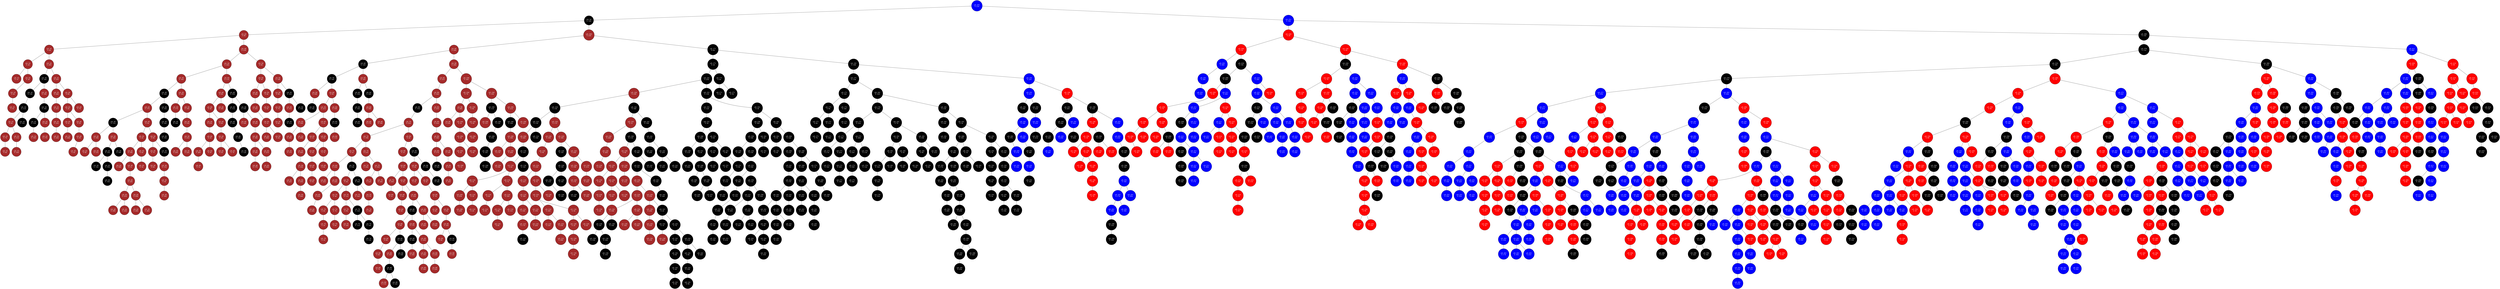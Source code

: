 graph G {
	rankdir=TB;
	node [shape=circle];
	"0x603819f80f60" [label="nX: 201\nY: 234", color=black, fontcolor=white, style=filled, fillcolor=blue];
	"0x603819f80f60" -- "0x603819f90e20";
	"0x603819f90e20" [label="nX: 56\nY: 144", color=black, fontcolor=white, style=filled, fillcolor=black];
	"0x603819f90e20" -- "0x603819f99160";
	"0x603819f99160" [label="nX: 26\nY: 84", color=black, fontcolor=white, style=filled, fillcolor=brown];
	"0x603819f99160" -- "0x603819fb9920";
	"0x603819fb9920" [label="nX: 16\nY: 64", color=black, fontcolor=white, style=filled, fillcolor=brown];
	"0x603819fb9920" -- "0x603819fba4e0";
	"0x603819fba4e0" [label="nX: 16\nY: 24", color=black, fontcolor=white, style=filled, fillcolor=brown];
	"0x603819fba4e0" -- "0x603819f82180";
	"0x603819f82180" [label="nX: 16\nY: 14", color=black, fontcolor=white, style=filled, fillcolor=brown];
	"0x603819fba4e0" -- "0x603819f81800";
	"0x603819f81800" [label="nX: 16\nY: 34", color=black, fontcolor=white, style=filled, fillcolor=brown];
	"0x603819f81800" -- "0x603819fb3250";
	"0x603819fb3250" [label="nX: 16\nY: 44", color=black, fontcolor=white, style=filled, fillcolor=brown];
	"0x603819fb3250" -- "0x603819faa1f0";
	"0x603819faa1f0" [label="nX: 16\nY: 54", color=black, fontcolor=white, style=filled, fillcolor=brown];
	"0x603819fb9920" -- "0x603819fcc960";
	"0x603819fcc960" [label="nX: 16\nY: 204", color=black, fontcolor=white, style=filled, fillcolor=brown];
	"0x603819fcc960" -- "0x603819fbb460";
	"0x603819fbb460" [label="nX: 16\nY: 144", color=black, fontcolor=white, style=filled, fillcolor=black];
	"0x603819fbb460" -- "0x603819fae660";
	"0x603819fae660" [label="nX: 16\nY: 134", color=black, fontcolor=white, style=filled, fillcolor=black];
	"0x603819fae660" -- "0x603819fd0e80";
	"0x603819fd0e80" [label="nX: 16\nY: 114", color=black, fontcolor=white, style=filled, fillcolor=black];
	"0x603819fd0e80" -- "0x603819f7dee0";
	"0x603819f7dee0" [label="nX: 16\nY: 94", color=black, fontcolor=white, style=filled, fillcolor=brown];
	"0x603819f7dee0" -- "0x603819fc2220";
	"0x603819fc2220" [label="nX: 16\nY: 74", color=black, fontcolor=white, style=filled, fillcolor=brown];
	"0x603819fc2220" -- "0x603819fc99f0";
	"0x603819fc99f0" [label="nX: 16\nY: 84", color=black, fontcolor=white, style=filled, fillcolor=brown];
	"0x603819f7dee0" -- "0x603819fb50a0";
	"0x603819fb50a0" [label="nX: 16\nY: 114", color=black, fontcolor=white, style=filled, fillcolor=brown];
	"0x603819fb50a0" -- "0x603819f85ee0";
	"0x603819f85ee0" [label="nX: 16\nY: 104", color=black, fontcolor=white, style=filled, fillcolor=brown];
	"0x603819fd0e80" -- "0x603819fb83c0";
	"0x603819fb83c0" [label="nX: 16\nY: 124", color=black, fontcolor=white, style=filled, fillcolor=black];
	"0x603819fbb460" -- "0x603819faf650";
	"0x603819faf650" [label="nX: 16\nY: 194", color=black, fontcolor=white, style=filled, fillcolor=brown];
	"0x603819faf650" -- "0x603819fbd770";
	"0x603819fbd770" [label="nX: 16\nY: 164", color=black, fontcolor=white, style=filled, fillcolor=black];
	"0x603819fbd770" -- "0x603819f8f540";
	"0x603819f8f540" [label="nX: 16\nY: 154", color=black, fontcolor=white, style=filled, fillcolor=black];
	"0x603819f8f540" -- "0x603819fcedf0";
	"0x603819fcedf0" [label="nX: 16\nY: 164", color=black, fontcolor=white, style=filled, fillcolor=brown];
	"0x603819fbd770" -- "0x603819f81420";
	"0x603819f81420" [label="nX: 16\nY: 184", color=black, fontcolor=white, style=filled, fillcolor=brown];
	"0x603819f81420" -- "0x603819fbea00";
	"0x603819fbea00" [label="nX: 16\nY: 174", color=black, fontcolor=white, style=filled, fillcolor=brown];
	"0x603819fcc960" -- "0x603819faf0f0";
	"0x603819faf0f0" [label="nX: 16\nY: 254", color=black, fontcolor=white, style=filled, fillcolor=brown];
	"0x603819faf0f0" -- "0x603819fbf2a0";
	"0x603819fbf2a0" [label="nX: 16\nY: 244", color=black, fontcolor=white, style=filled, fillcolor=brown];
	"0x603819fbf2a0" -- "0x603819f86bf0";
	"0x603819f86bf0" [label="nX: 16\nY: 214", color=black, fontcolor=white, style=filled, fillcolor=brown];
	"0x603819f86bf0" -- "0x603819fd2e20";
	"0x603819fd2e20" [label="nX: 16\nY: 224", color=black, fontcolor=white, style=filled, fillcolor=brown];
	"0x603819fd2e20" -- "0x603819fb0260";
	"0x603819fb0260" [label="nX: 16\nY: 234", color=black, fontcolor=white, style=filled, fillcolor=brown];
	"0x603819faf0f0" -- "0x603819fa6380";
	"0x603819fa6380" [label="nX: 26\nY: 64", color=black, fontcolor=white, style=filled, fillcolor=brown];
	"0x603819fa6380" -- "0x603819fbc920";
	"0x603819fbc920" [label="nX: 26\nY: 24", color=black, fontcolor=white, style=filled, fillcolor=brown];
	"0x603819fbc920" -- "0x603819f938f0";
	"0x603819f938f0" [label="nX: 26\nY: 14", color=black, fontcolor=white, style=filled, fillcolor=brown];
	"0x603819f938f0" -- "0x603819fc6cf0";
	"0x603819fc6cf0" [label="nX: 16\nY: 264", color=black, fontcolor=white, style=filled, fillcolor=brown];
	"0x603819fbc920" -- "0x603819fd3fb0";
	"0x603819fd3fb0" [label="nX: 26\nY: 54", color=black, fontcolor=white, style=filled, fillcolor=brown];
	"0x603819fd3fb0" -- "0x603819f9f400";
	"0x603819f9f400" [label="nX: 26\nY: 34", color=black, fontcolor=white, style=filled, fillcolor=brown];
	"0x603819f9f400" -- "0x603819f8b970";
	"0x603819f8b970" [label="nX: 26\nY: 44", color=black, fontcolor=white, style=filled, fillcolor=brown];
	"0x603819fa6380" -- "0x603819f924e0";
	"0x603819f924e0" [label="nX: 26\nY: 74", color=black, fontcolor=white, style=filled, fillcolor=brown];
	"0x603819f99160" -- "0x603819fc0c40";
	"0x603819fc0c40" [label="nX: 46\nY: 234", color=black, fontcolor=white, style=filled, fillcolor=brown];
	"0x603819fc0c40" -- "0x603819fcb590";
	"0x603819fcb590" [label="nX: 36\nY: 244", color=black, fontcolor=white, style=filled, fillcolor=brown];
	"0x603819fcb590" -- "0x603819fcd390";
	"0x603819fcd390" [label="nX: 36\nY: 164", color=black, fontcolor=white, style=filled, fillcolor=brown];
	"0x603819fcd390" -- "0x603819f9f0f0";
	"0x603819f9f0f0" [label="nX: 36\nY: 124", color=black, fontcolor=white, style=filled, fillcolor=black];
	"0x603819f9f0f0" -- "0x603819fc8900";
	"0x603819fc8900" [label="nX: 26\nY: 174", color=black, fontcolor=white, style=filled, fillcolor=brown];
	"0x603819fc8900" -- "0x603819fa7850";
	"0x603819fa7850" [label="nX: 26\nY: 114", color=black, fontcolor=white, style=filled, fillcolor=black];
	"0x603819fa7850" -- "0x603819f91830";
	"0x603819f91830" [label="nX: 26\nY: 104", color=black, fontcolor=white, style=filled, fillcolor=brown];
	"0x603819f91830" -- "0x603819fb4390";
	"0x603819fb4390" [label="nX: 26\nY: 94", color=black, fontcolor=white, style=filled, fillcolor=brown];
	"0x603819f91830" -- "0x603819f94970";
	"0x603819f94970" [label="nX: 26\nY: 114", color=black, fontcolor=white, style=filled, fillcolor=brown];
	"0x603819fa7850" -- "0x603819fa69f0";
	"0x603819fa69f0" [label="nX: 26\nY: 164", color=black, fontcolor=white, style=filled, fillcolor=brown];
	"0x603819fa69f0" -- "0x603819fa1780";
	"0x603819fa1780" [label="nX: 26\nY: 134", color=black, fontcolor=white, style=filled, fillcolor=black];
	"0x603819fa1780" -- "0x603819fc4350";
	"0x603819fc4350" [label="nX: 26\nY: 124", color=black, fontcolor=white, style=filled, fillcolor=black];
	"0x603819fa1780" -- "0x603819f81cc0";
	"0x603819f81cc0" [label="nX: 26\nY: 154", color=black, fontcolor=white, style=filled, fillcolor=black];
	"0x603819f81cc0" -- "0x603819fa38e0";
	"0x603819fa38e0" [label="nX: 26\nY: 144", color=black, fontcolor=white, style=filled, fillcolor=black];
	"0x603819fa69f0" -- "0x603819fd6dd0";
	"0x603819fd6dd0" [label="nX: 26\nY: 164", color=black, fontcolor=white, style=filled, fillcolor=black];
	"0x603819fc8900" -- "0x603819fa44a0";
	"0x603819fa44a0" [label="nX: 36\nY: 54", color=black, fontcolor=white, style=filled, fillcolor=brown];
	"0x603819fa44a0" -- "0x603819f9d240";
	"0x603819f9d240" [label="nX: 36\nY: 24", color=black, fontcolor=white, style=filled, fillcolor=brown];
	"0x603819f9d240" -- "0x603819f9ab60";
	"0x603819f9ab60" [label="nX: 26\nY: 194", color=black, fontcolor=white, style=filled, fillcolor=brown];
	"0x603819f9ab60" -- "0x603819f933f0";
	"0x603819f933f0" [label="nX: 26\nY: 184", color=black, fontcolor=white, style=filled, fillcolor=brown];
	"0x603819f9ab60" -- "0x603819f8bfd0";
	"0x603819f8bfd0" [label="nX: 36\nY: 14", color=black, fontcolor=white, style=filled, fillcolor=brown];
	"0x603819f8bfd0" -- "0x603819f84de0";
	"0x603819f84de0" [label="nX: 26\nY: 234", color=black, fontcolor=white, style=filled, fillcolor=brown];
	"0x603819f84de0" -- "0x603819fa5930";
	"0x603819fa5930" [label="nX: 26\nY: 214", color=black, fontcolor=white, style=filled, fillcolor=brown];
	"0x603819fa5930" -- "0x603819fd5bd0";
	"0x603819fd5bd0" [label="nX: 26\nY: 204", color=black, fontcolor=white, style=filled, fillcolor=brown];
	"0x603819fa5930" -- "0x603819fa21b0";
	"0x603819fa21b0" [label="nX: 26\nY: 224", color=black, fontcolor=white, style=filled, fillcolor=brown];
	"0x603819f84de0" -- "0x603819f9d620";
	"0x603819f9d620" [label="nX: 26\nY: 254", color=black, fontcolor=white, style=filled, fillcolor=brown];
	"0x603819f9d620" -- "0x603819f961b0";
	"0x603819f961b0" [label="nX: 26\nY: 244", color=black, fontcolor=white, style=filled, fillcolor=brown];
	"0x603819f9d620" -- "0x603819f850b0";
	"0x603819f850b0" [label="nX: 26\nY: 264", color=black, fontcolor=white, style=filled, fillcolor=brown];
	"0x603819f9d240" -- "0x603819fc5200";
	"0x603819fc5200" [label="nX: 36\nY: 44", color=black, fontcolor=white, style=filled, fillcolor=brown];
	"0x603819fc5200" -- "0x603819f8b490";
	"0x603819f8b490" [label="nX: 36\nY: 34", color=black, fontcolor=white, style=filled, fillcolor=brown];
	"0x603819fa44a0" -- "0x603819f9e1b0";
	"0x603819f9e1b0" [label="nX: 36\nY: 84", color=black, fontcolor=white, style=filled, fillcolor=brown];
	"0x603819f9e1b0" -- "0x603819f9d980";
	"0x603819f9d980" [label="nX: 36\nY: 74", color=black, fontcolor=white, style=filled, fillcolor=brown];
	"0x603819f9d980" -- "0x603819fcba00";
	"0x603819fcba00" [label="nX: 36\nY: 64", color=black, fontcolor=white, style=filled, fillcolor=brown];
	"0x603819f9e1b0" -- "0x603819f94300";
	"0x603819f94300" [label="nX: 36\nY: 114", color=black, fontcolor=white, style=filled, fillcolor=black];
	"0x603819f94300" -- "0x603819fb2d80";
	"0x603819fb2d80" [label="nX: 36\nY: 114", color=black, fontcolor=white, style=filled, fillcolor=brown];
	"0x603819fb2d80" -- "0x603819fc63d0";
	"0x603819fc63d0" [label="nX: 36\nY: 94", color=black, fontcolor=white, style=filled, fillcolor=brown];
	"0x603819fc63d0" -- "0x603819facb30";
	"0x603819facb30" [label="nX: 36\nY: 104", color=black, fontcolor=white, style=filled, fillcolor=brown];
	"0x603819f9f0f0" -- "0x603819f92a00";
	"0x603819f92a00" [label="nX: 36\nY: 154", color=black, fontcolor=white, style=filled, fillcolor=black];
	"0x603819f92a00" -- "0x603819f8c410";
	"0x603819f8c410" [label="nX: 36\nY: 144", color=black, fontcolor=white, style=filled, fillcolor=black];
	"0x603819f8c410" -- "0x603819f928e0";
	"0x603819f928e0" [label="nX: 36\nY: 134", color=black, fontcolor=white, style=filled, fillcolor=black];
	"0x603819fcd390" -- "0x603819f95b10";
	"0x603819f95b10" [label="nX: 36\nY: 184", color=black, fontcolor=white, style=filled, fillcolor=brown];
	"0x603819f95b10" -- "0x603819fa5fd0";
	"0x603819fa5fd0" [label="nX: 36\nY: 174", color=black, fontcolor=white, style=filled, fillcolor=brown];
	"0x603819fa5fd0" -- "0x603819f964a0";
	"0x603819f964a0" [label="nX: 36\nY: 164", color=black, fontcolor=white, style=filled, fillcolor=black];
	"0x603819f95b10" -- "0x603819faa040";
	"0x603819faa040" [label="nX: 36\nY: 194", color=black, fontcolor=white, style=filled, fillcolor=brown];
	"0x603819faa040" -- "0x603819f8f190";
	"0x603819f8f190" [label="nX: 36\nY: 234", color=black, fontcolor=white, style=filled, fillcolor=brown];
	"0x603819f8f190" -- "0x603819f86090";
	"0x603819f86090" [label="nX: 36\nY: 214", color=black, fontcolor=white, style=filled, fillcolor=brown];
	"0x603819f86090" -- "0x603819fd2770";
	"0x603819fd2770" [label="nX: 36\nY: 204", color=black, fontcolor=white, style=filled, fillcolor=brown];
	"0x603819f86090" -- "0x603819fc10c0";
	"0x603819fc10c0" [label="nX: 36\nY: 224", color=black, fontcolor=white, style=filled, fillcolor=brown];
	"0x603819fcb590" -- "0x603819fbfd10";
	"0x603819fbfd10" [label="nX: 46\nY: 114", color=black, fontcolor=white, style=filled, fillcolor=brown];
	"0x603819fbfd10" -- "0x603819fc3d10";
	"0x603819fc3d10" [label="nX: 46\nY: 94", color=black, fontcolor=white, style=filled, fillcolor=brown];
	"0x603819fc3d10" -- "0x603819fad230";
	"0x603819fad230" [label="nX: 46\nY: 44", color=black, fontcolor=white, style=filled, fillcolor=brown];
	"0x603819fad230" -- "0x603819f984f0";
	"0x603819f984f0" [label="nX: 36\nY: 254", color=black, fontcolor=white, style=filled, fillcolor=brown];
	"0x603819f984f0" -- "0x603819fa2000";
	"0x603819fa2000" [label="nX: 46\nY: 24", color=black, fontcolor=white, style=filled, fillcolor=brown];
	"0x603819fa2000" -- "0x603819fc7200";
	"0x603819fc7200" [label="nX: 36\nY: 264", color=black, fontcolor=white, style=filled, fillcolor=brown];
	"0x603819fc7200" -- "0x603819fbb890";
	"0x603819fbb890" [label="nX: 46\nY: 14", color=black, fontcolor=white, style=filled, fillcolor=brown];
	"0x603819fa2000" -- "0x603819fd4400";
	"0x603819fd4400" [label="nX: 46\nY: 34", color=black, fontcolor=white, style=filled, fillcolor=brown];
	"0x603819fad230" -- "0x603819fb6f60";
	"0x603819fb6f60" [label="nX: 46\nY: 84", color=black, fontcolor=white, style=filled, fillcolor=brown];
	"0x603819fb6f60" -- "0x603819f8cfa0";
	"0x603819f8cfa0" [label="nX: 46\nY: 64", color=black, fontcolor=white, style=filled, fillcolor=brown];
	"0x603819f8cfa0" -- "0x603819fd5fb0";
	"0x603819fd5fb0" [label="nX: 46\nY: 54", color=black, fontcolor=white, style=filled, fillcolor=brown];
	"0x603819f8cfa0" -- "0x603819fa8ad0";
	"0x603819fa8ad0" [label="nX: 46\nY: 74", color=black, fontcolor=white, style=filled, fillcolor=brown];
	"0x603819fc3d10" -- "0x603819f96000";
	"0x603819f96000" [label="nX: 46\nY: 104", color=black, fontcolor=white, style=filled, fillcolor=brown];
	"0x603819fbfd10" -- "0x603819fcff00";
	"0x603819fcff00" [label="nX: 46\nY: 154", color=black, fontcolor=white, style=filled, fillcolor=black];
	"0x603819fcff00" -- "0x603819fa2560";
	"0x603819fa2560" [label="nX: 46\nY: 114", color=black, fontcolor=white, style=filled, fillcolor=black];
	"0x603819fa2560" -- "0x603819fbd180";
	"0x603819fbd180" [label="nX: 46\nY: 144", color=black, fontcolor=white, style=filled, fillcolor=black];
	"0x603819fbd180" -- "0x603819fa0170";
	"0x603819fa0170" [label="nX: 46\nY: 134", color=black, fontcolor=white, style=filled, fillcolor=black];
	"0x603819fa0170" -- "0x603819fc9800";
	"0x603819fc9800" [label="nX: 46\nY: 124", color=black, fontcolor=white, style=filled, fillcolor=black];
	"0x603819fcff00" -- "0x603819f9a860";
	"0x603819f9a860" [label="nX: 46\nY: 164", color=black, fontcolor=white, style=filled, fillcolor=black];
	"0x603819f9a860" -- "0x603819fac630";
	"0x603819fac630" [label="nX: 46\nY: 164", color=black, fontcolor=white, style=filled, fillcolor=brown];
	"0x603819f9a860" -- "0x603819fa7a40";
	"0x603819fa7a40" [label="nX: 46\nY: 224", color=black, fontcolor=white, style=filled, fillcolor=brown];
	"0x603819fa7a40" -- "0x603819fd1d80";
	"0x603819fd1d80" [label="nX: 46\nY: 194", color=black, fontcolor=white, style=filled, fillcolor=brown];
	"0x603819fd1d80" -- "0x603819fbc770";
	"0x603819fbc770" [label="nX: 46\nY: 184", color=black, fontcolor=white, style=filled, fillcolor=brown];
	"0x603819fbc770" -- "0x603819fad3e0";
	"0x603819fad3e0" [label="nX: 46\nY: 174", color=black, fontcolor=white, style=filled, fillcolor=brown];
	"0x603819fd1d80" -- "0x603819f879f0";
	"0x603819f879f0" [label="nX: 46\nY: 214", color=black, fontcolor=white, style=filled, fillcolor=brown];
	"0x603819f879f0" -- "0x603819fd7460";
	"0x603819fd7460" [label="nX: 46\nY: 204", color=black, fontcolor=white, style=filled, fillcolor=brown];
	"0x603819fc0c40" -- "0x603819faf390";
	"0x603819faf390" [label="nX: 56\nY: 64", color=black, fontcolor=white, style=filled, fillcolor=brown];
	"0x603819faf390" -- "0x603819f7f4b0";
	"0x603819f7f4b0" [label="nX: 56\nY: 34", color=black, fontcolor=white, style=filled, fillcolor=brown];
	"0x603819f7f4b0" -- "0x603819fbdfc0";
	"0x603819fbdfc0" [label="nX: 46\nY: 244", color=black, fontcolor=white, style=filled, fillcolor=brown];
	"0x603819fbdfc0" -- "0x603819fb6560";
	"0x603819fb6560" [label="nX: 46\nY: 254", color=black, fontcolor=white, style=filled, fillcolor=brown];
	"0x603819fb6560" -- "0x603819fa3ec0";
	"0x603819fa3ec0" [label="nX: 56\nY: 14", color=black, fontcolor=white, style=filled, fillcolor=brown];
	"0x603819fa3ec0" -- "0x603819f90c30";
	"0x603819f90c30" [label="nX: 46\nY: 264", color=black, fontcolor=white, style=filled, fillcolor=brown];
	"0x603819fa3ec0" -- "0x603819f8e110";
	"0x603819f8e110" [label="nX: 56\nY: 24", color=black, fontcolor=white, style=filled, fillcolor=brown];
	"0x603819f7f4b0" -- "0x603819fc9f30";
	"0x603819fc9f30" [label="nX: 56\nY: 44", color=black, fontcolor=white, style=filled, fillcolor=brown];
	"0x603819fc9f30" -- "0x603819fc58e0";
	"0x603819fc58e0" [label="nX: 56\nY: 54", color=black, fontcolor=white, style=filled, fillcolor=brown];
	"0x603819faf390" -- "0x603819f80490";
	"0x603819f80490" [label="nX: 56\nY: 104", color=black, fontcolor=white, style=filled, fillcolor=brown];
	"0x603819f80490" -- "0x603819f8f460";
	"0x603819f8f460" [label="nX: 56\nY: 94", color=black, fontcolor=white, style=filled, fillcolor=brown];
	"0x603819f8f460" -- "0x603819fb0410";
	"0x603819fb0410" [label="nX: 56\nY: 74", color=black, fontcolor=white, style=filled, fillcolor=brown];
	"0x603819fb0410" -- "0x603819fa0fc0";
	"0x603819fa0fc0" [label="nX: 56\nY: 84", color=black, fontcolor=white, style=filled, fillcolor=brown];
	"0x603819f80490" -- "0x603819fcd960";
	"0x603819fcd960" [label="nX: 56\nY: 124", color=black, fontcolor=white, style=filled, fillcolor=black];
	"0x603819fcd960" -- "0x603819f91fe0";
	"0x603819f91fe0" [label="nX: 56\nY: 114", color=black, fontcolor=white, style=filled, fillcolor=brown];
	"0x603819f91fe0" -- "0x603819f7eb50";
	"0x603819f7eb50" [label="nX: 56\nY: 114", color=black, fontcolor=white, style=filled, fillcolor=black];
	"0x603819fcd960" -- "0x603819f886e0";
	"0x603819f886e0" [label="nX: 56\nY: 134", color=black, fontcolor=white, style=filled, fillcolor=black];
	"0x603819f90e20" -- "0x603819fa5160";
	"0x603819fa5160" [label="nX: 106\nY: 234", color=black, fontcolor=white, style=filled, fillcolor=brown];
	"0x603819fa5160" -- "0x603819fa8800";
	"0x603819fa8800" [label="nX: 66\nY: 204", color=black, fontcolor=white, style=filled, fillcolor=brown];
	"0x603819fa8800" -- "0x603819f84ec0";
	"0x603819f84ec0" [label="nX: 66\nY: 124", color=black, fontcolor=white, style=filled, fillcolor=black];
	"0x603819f84ec0" -- "0x603819f98ad0";
	"0x603819f98ad0" [label="nX: 56\nY: 164", color=black, fontcolor=white, style=filled, fillcolor=black];
	"0x603819f98ad0" -- "0x603819fc7db0";
	"0x603819fc7db0" [label="nX: 56\nY: 164", color=black, fontcolor=white, style=filled, fillcolor=brown];
	"0x603819fc7db0" -- "0x603819fd2280";
	"0x603819fd2280" [label="nX: 56\nY: 154", color=black, fontcolor=white, style=filled, fillcolor=black];
	"0x603819f98ad0" -- "0x603819f9ae30";
	"0x603819f9ae30" [label="nX: 66\nY: 94", color=black, fontcolor=white, style=filled, fillcolor=brown];
	"0x603819f9ae30" -- "0x603819fd6870";
	"0x603819fd6870" [label="nX: 56\nY: 214", color=black, fontcolor=white, style=filled, fillcolor=brown];
	"0x603819fd6870" -- "0x603819f85260";
	"0x603819f85260" [label="nX: 56\nY: 194", color=black, fontcolor=white, style=filled, fillcolor=brown];
	"0x603819f85260" -- "0x603819f8cb50";
	"0x603819f8cb50" [label="nX: 56\nY: 184", color=black, fontcolor=white, style=filled, fillcolor=brown];
	"0x603819f8cb50" -- "0x603819fac270";
	"0x603819fac270" [label="nX: 56\nY: 174", color=black, fontcolor=white, style=filled, fillcolor=brown];
	"0x603819f85260" -- "0x603819f86720";
	"0x603819f86720" [label="nX: 56\nY: 204", color=black, fontcolor=white, style=filled, fillcolor=brown];
	"0x603819fd6870" -- "0x603819fc7c00";
	"0x603819fc7c00" [label="nX: 66\nY: 24", color=black, fontcolor=white, style=filled, fillcolor=brown];
	"0x603819fc7c00" -- "0x603819faaec0";
	"0x603819faaec0" [label="nX: 66\nY: 14", color=black, fontcolor=white, style=filled, fillcolor=brown];
	"0x603819faaec0" -- "0x603819f9df10";
	"0x603819f9df10" [label="nX: 56\nY: 264", color=black, fontcolor=white, style=filled, fillcolor=brown];
	"0x603819f9df10" -- "0x603819fb6820";
	"0x603819fb6820" [label="nX: 56\nY: 234", color=black, fontcolor=white, style=filled, fillcolor=brown];
	"0x603819fb6820" -- "0x603819fa4ab0";
	"0x603819fa4ab0" [label="nX: 56\nY: 224", color=black, fontcolor=white, style=filled, fillcolor=brown];
	"0x603819fb6820" -- "0x603819fc1c60";
	"0x603819fc1c60" [label="nX: 56\nY: 254", color=black, fontcolor=white, style=filled, fillcolor=brown];
	"0x603819fc1c60" -- "0x603819f8c180";
	"0x603819f8c180" [label="nX: 56\nY: 244", color=black, fontcolor=white, style=filled, fillcolor=brown];
	"0x603819fc7c00" -- "0x603819fa9da0";
	"0x603819fa9da0" [label="nX: 66\nY: 64", color=black, fontcolor=white, style=filled, fillcolor=brown];
	"0x603819fa9da0" -- "0x603819fa5ae0";
	"0x603819fa5ae0" [label="nX: 66\nY: 34", color=black, fontcolor=white, style=filled, fillcolor=brown];
	"0x603819fa5ae0" -- "0x603819fce630";
	"0x603819fce630" [label="nX: 66\nY: 44", color=black, fontcolor=white, style=filled, fillcolor=brown];
	"0x603819fce630" -- "0x603819f89c20";
	"0x603819f89c20" [label="nX: 66\nY: 54", color=black, fontcolor=white, style=filled, fillcolor=brown];
	"0x603819fa9da0" -- "0x603819f9d7d0";
	"0x603819f9d7d0" [label="nX: 66\nY: 74", color=black, fontcolor=white, style=filled, fillcolor=brown];
	"0x603819f9d7d0" -- "0x603819f95720";
	"0x603819f95720" [label="nX: 66\nY: 84", color=black, fontcolor=white, style=filled, fillcolor=brown];
	"0x603819f9ae30" -- "0x603819fcd880";
	"0x603819fcd880" [label="nX: 66\nY: 104", color=black, fontcolor=white, style=filled, fillcolor=brown];
	"0x603819fcd880" -- "0x603819fc5fb0";
	"0x603819fc5fb0" [label="nX: 66\nY: 114", color=black, fontcolor=white, style=filled, fillcolor=black];
	"0x603819fc5fb0" -- "0x603819f8db20";
	"0x603819f8db20" [label="nX: 66\nY: 114", color=black, fontcolor=white, style=filled, fillcolor=brown];
	"0x603819f84ec0" -- "0x603819fbd480";
	"0x603819fbd480" [label="nX: 66\nY: 164", color=black, fontcolor=white, style=filled, fillcolor=brown];
	"0x603819fbd480" -- "0x603819f9fd90";
	"0x603819f9fd90" [label="nX: 66\nY: 134", color=black, fontcolor=white, style=filled, fillcolor=black];
	"0x603819f9fd90" -- "0x603819fc1d40";
	"0x603819fc1d40" [label="nX: 66\nY: 144", color=black, fontcolor=white, style=filled, fillcolor=black];
	"0x603819fc1d40" -- "0x603819f9cd80";
	"0x603819f9cd80" [label="nX: 66\nY: 154", color=black, fontcolor=white, style=filled, fillcolor=black];
	"0x603819fbd480" -- "0x603819faa2d0";
	"0x603819faa2d0" [label="nX: 66\nY: 164", color=black, fontcolor=white, style=filled, fillcolor=black];
	"0x603819faa2d0" -- "0x603819fab770";
	"0x603819fab770" [label="nX: 66\nY: 184", color=black, fontcolor=white, style=filled, fillcolor=brown];
	"0x603819fab770" -- "0x603819fbaa40";
	"0x603819fbaa40" [label="nX: 66\nY: 174", color=black, fontcolor=white, style=filled, fillcolor=brown];
	"0x603819fab770" -- "0x603819f8bd30";
	"0x603819f8bd30" [label="nX: 66\nY: 194", color=black, fontcolor=white, style=filled, fillcolor=brown];
	"0x603819fa8800" -- "0x603819f96dd0";
	"0x603819f96dd0" [label="nX: 96\nY: 244", color=black, fontcolor=white, style=filled, fillcolor=brown];
	"0x603819f96dd0" -- "0x603819fbe760";
	"0x603819fbe760" [label="nX: 66\nY: 214", color=black, fontcolor=white, style=filled, fillcolor=brown];
	"0x603819fbe760" -- "0x603819fa9bf0";
	"0x603819fa9bf0" [label="nX: 96\nY: 164", color=black, fontcolor=white, style=filled, fillcolor=brown];
	"0x603819fa9bf0" -- "0x603819fd1510";
	"0x603819fd1510" [label="nX: 96\nY: 154", color=black, fontcolor=white, style=filled, fillcolor=black];
	"0x603819fd1510" -- "0x603819fbad10";
	"0x603819fbad10" [label="nX: 76\nY: 254", color=black, fontcolor=white, style=filled, fillcolor=brown];
	"0x603819fbad10" -- "0x603819fa0600";
	"0x603819fa0600" [label="nX: 76\nY: 194", color=black, fontcolor=white, style=filled, fillcolor=brown];
	"0x603819fa0600" -- "0x603819fca870";
	"0x603819fca870" [label="nX: 76\nY: 14", color=black, fontcolor=white, style=filled, fillcolor=brown];
	"0x603819fca870" -- "0x603819fa0360";
	"0x603819fa0360" [label="nX: 66\nY: 234", color=black, fontcolor=white, style=filled, fillcolor=brown];
	"0x603819fa0360" -- "0x603819fa73c0";
	"0x603819fa73c0" [label="nX: 66\nY: 224", color=black, fontcolor=white, style=filled, fillcolor=brown];
	"0x603819fa0360" -- "0x603819fc4e20";
	"0x603819fc4e20" [label="nX: 66\nY: 244", color=black, fontcolor=white, style=filled, fillcolor=brown];
	"0x603819fc4e20" -- "0x603819f9d090";
	"0x603819f9d090" [label="nX: 66\nY: 254", color=black, fontcolor=white, style=filled, fillcolor=brown];
	"0x603819f9d090" -- "0x603819faa7f0";
	"0x603819faa7f0" [label="nX: 66\nY: 264", color=black, fontcolor=white, style=filled, fillcolor=brown];
	"0x603819fca870" -- "0x603819f8c640";
	"0x603819f8c640" [label="nX: 76\nY: 154", color=black, fontcolor=white, style=filled, fillcolor=black];
	"0x603819f8c640" -- "0x603819fb1930";
	"0x603819fb1930" [label="nX: 76\nY: 84", color=black, fontcolor=white, style=filled, fillcolor=brown];
	"0x603819fb1930" -- "0x603819f8b2e0";
	"0x603819f8b2e0" [label="nX: 76\nY: 54", color=black, fontcolor=white, style=filled, fillcolor=brown];
	"0x603819f8b2e0" -- "0x603819f82c80";
	"0x603819f82c80" [label="nX: 76\nY: 44", color=black, fontcolor=white, style=filled, fillcolor=brown];
	"0x603819f82c80" -- "0x603819f84630";
	"0x603819f84630" [label="nX: 76\nY: 24", color=black, fontcolor=white, style=filled, fillcolor=brown];
	"0x603819f84630" -- "0x603819f86450";
	"0x603819f86450" [label="nX: 76\nY: 34", color=black, fontcolor=white, style=filled, fillcolor=brown];
	"0x603819f8b2e0" -- "0x603819f9e6c0";
	"0x603819f9e6c0" [label="nX: 76\nY: 74", color=black, fontcolor=white, style=filled, fillcolor=brown];
	"0x603819f9e6c0" -- "0x603819fd70b0";
	"0x603819fd70b0" [label="nX: 76\nY: 64", color=black, fontcolor=white, style=filled, fillcolor=brown];
	"0x603819fb1930" -- "0x603819fb7320";
	"0x603819fb7320" [label="nX: 76\nY: 114", color=black, fontcolor=white, style=filled, fillcolor=brown];
	"0x603819fb7320" -- "0x603819fbedb0";
	"0x603819fbedb0" [label="nX: 76\nY: 94", color=black, fontcolor=white, style=filled, fillcolor=brown];
	"0x603819fbedb0" -- "0x603819fd65a0";
	"0x603819fd65a0" [label="nX: 76\nY: 104", color=black, fontcolor=white, style=filled, fillcolor=brown];
	"0x603819fb7320" -- "0x603819f86a00";
	"0x603819f86a00" [label="nX: 76\nY: 124", color=black, fontcolor=white, style=filled, fillcolor=black];
	"0x603819f86a00" -- "0x603819fafd20";
	"0x603819fafd20" [label="nX: 76\nY: 114", color=black, fontcolor=white, style=filled, fillcolor=black];
	"0x603819f86a00" -- "0x603819fcf1f0";
	"0x603819fcf1f0" [label="nX: 76\nY: 144", color=black, fontcolor=white, style=filled, fillcolor=black];
	"0x603819fcf1f0" -- "0x603819faa9e0";
	"0x603819faa9e0" [label="nX: 76\nY: 134", color=black, fontcolor=white, style=filled, fillcolor=black];
	"0x603819f8c640" -- "0x603819fb0070";
	"0x603819fb0070" [label="nX: 76\nY: 164", color=black, fontcolor=white, style=filled, fillcolor=black];
	"0x603819fb0070" -- "0x603819f85530";
	"0x603819f85530" [label="nX: 76\nY: 164", color=black, fontcolor=white, style=filled, fillcolor=brown];
	"0x603819fb0070" -- "0x603819fa4d80";
	"0x603819fa4d80" [label="nX: 76\nY: 174", color=black, fontcolor=white, style=filled, fillcolor=brown];
	"0x603819fa4d80" -- "0x603819f7ee30";
	"0x603819f7ee30" [label="nX: 76\nY: 184", color=black, fontcolor=white, style=filled, fillcolor=brown];
	"0x603819fa0600" -- "0x603819f87ba0";
	"0x603819f87ba0" [label="nX: 76\nY: 214", color=black, fontcolor=white, style=filled, fillcolor=brown];
	"0x603819f87ba0" -- "0x603819f8e720";
	"0x603819f8e720" [label="nX: 76\nY: 204", color=black, fontcolor=white, style=filled, fillcolor=brown];
	"0x603819f87ba0" -- "0x603819f99fb0";
	"0x603819f99fb0" [label="nX: 76\nY: 234", color=black, fontcolor=white, style=filled, fillcolor=brown];
	"0x603819f99fb0" -- "0x603819fb29f0";
	"0x603819fb29f0" [label="nX: 76\nY: 224", color=black, fontcolor=white, style=filled, fillcolor=brown];
	"0x603819f99fb0" -- "0x603819fb1660";
	"0x603819fb1660" [label="nX: 76\nY: 244", color=black, fontcolor=white, style=filled, fillcolor=brown];
	"0x603819fbad10" -- "0x603819fd04b0";
	"0x603819fd04b0" [label="nX: 96\nY: 24", color=black, fontcolor=white, style=filled, fillcolor=brown];
	"0x603819fd04b0" -- "0x603819fc2a50";
	"0x603819fc2a50" [label="nX: 96\nY: 14", color=black, fontcolor=white, style=filled, fillcolor=brown];
	"0x603819fc2a50" -- "0x603819f8ff40";
	"0x603819f8ff40" [label="nX: 86\nY: 24", color=black, fontcolor=white, style=filled, fillcolor=brown];
	"0x603819f8ff40" -- "0x603819fa33f0";
	"0x603819fa33f0" [label="nX: 76\nY: 264", color=black, fontcolor=white, style=filled, fillcolor=brown];
	"0x603819fa33f0" -- "0x603819fae250";
	"0x603819fae250" [label="nX: 86\nY: 14", color=black, fontcolor=white, style=filled, fillcolor=brown];
	"0x603819f8ff40" -- "0x603819f94130";
	"0x603819f94130" [label="nX: 86\nY: 54", color=black, fontcolor=white, style=filled, fillcolor=brown];
	"0x603819f94130" -- "0x603819fa0bf0";
	"0x603819fa0bf0" [label="nX: 86\nY: 44", color=black, fontcolor=white, style=filled, fillcolor=brown];
	"0x603819fa0bf0" -- "0x603819fa6530";
	"0x603819fa6530" [label="nX: 86\nY: 34", color=black, fontcolor=white, style=filled, fillcolor=brown];
	"0x603819f94130" -- "0x603819fd53b0";
	"0x603819fd53b0" [label="nX: 86\nY: 234", color=black, fontcolor=white, style=filled, fillcolor=brown];
	"0x603819fd53b0" -- "0x603819fccc80";
	"0x603819fccc80" [label="nX: 86\nY: 154", color=black, fontcolor=white, style=filled, fillcolor=black];
	"0x603819fccc80" -- "0x603819fa2870";
	"0x603819fa2870" [label="nX: 86\nY: 94", color=black, fontcolor=white, style=filled, fillcolor=brown];
	"0x603819fa2870" -- "0x603819fc17e0";
	"0x603819fc17e0" [label="nX: 86\nY: 84", color=black, fontcolor=white, style=filled, fillcolor=brown];
	"0x603819fc17e0" -- "0x603819f7f1f0";
	"0x603819f7f1f0" [label="nX: 86\nY: 64", color=black, fontcolor=white, style=filled, fillcolor=brown];
	"0x603819f7f1f0" -- "0x603819f8eef0";
	"0x603819f8eef0" [label="nX: 86\nY: 74", color=black, fontcolor=white, style=filled, fillcolor=brown];
	"0x603819fa2870" -- "0x603819face30";
	"0x603819face30" [label="nX: 86\nY: 134", color=black, fontcolor=white, style=filled, fillcolor=black];
	"0x603819face30" -- "0x603819f8cdf0";
	"0x603819f8cdf0" [label="nX: 86\nY: 104", color=black, fontcolor=white, style=filled, fillcolor=brown];
	"0x603819f8cdf0" -- "0x603819f81de0";
	"0x603819f81de0" [label="nX: 86\nY: 114", color=black, fontcolor=white, style=filled, fillcolor=black];
	"0x603819f81de0" -- "0x603819f8b010";
	"0x603819f8b010" [label="nX: 86\nY: 114", color=black, fontcolor=white, style=filled, fillcolor=brown];
	"0x603819f81de0" -- "0x603819fccfa0";
	"0x603819fccfa0" [label="nX: 86\nY: 124", color=black, fontcolor=white, style=filled, fillcolor=black];
	"0x603819face30" -- "0x603819fadd90";
	"0x603819fadd90" [label="nX: 86\nY: 144", color=black, fontcolor=white, style=filled, fillcolor=black];
	"0x603819fccc80" -- "0x603819fc8520";
	"0x603819fc8520" [label="nX: 86\nY: 174", color=black, fontcolor=white, style=filled, fillcolor=brown];
	"0x603819fc8520" -- "0x603819fb1b00";
	"0x603819fb1b00" [label="nX: 86\nY: 164", color=black, fontcolor=white, style=filled, fillcolor=black];
	"0x603819fb1b00" -- "0x603819f9db30";
	"0x603819f9db30" [label="nX: 86\nY: 164", color=black, fontcolor=white, style=filled, fillcolor=brown];
	"0x603819fc8520" -- "0x603819fb5340";
	"0x603819fb5340" [label="nX: 86\nY: 204", color=black, fontcolor=white, style=filled, fillcolor=brown];
	"0x603819fb5340" -- "0x603819f90630";
	"0x603819f90630" [label="nX: 86\nY: 194", color=black, fontcolor=white, style=filled, fillcolor=brown];
	"0x603819f90630" -- "0x603819fc8170";
	"0x603819fc8170" [label="nX: 86\nY: 184", color=black, fontcolor=white, style=filled, fillcolor=brown];
	"0x603819fb5340" -- "0x603819f89460";
	"0x603819f89460" [label="nX: 86\nY: 214", color=black, fontcolor=white, style=filled, fillcolor=brown];
	"0x603819f89460" -- "0x603819fd3d10";
	"0x603819fd3d10" [label="nX: 86\nY: 224", color=black, fontcolor=white, style=filled, fillcolor=brown];
	"0x603819fd53b0" -- "0x603819f8fc80";
	"0x603819f8fc80" [label="nX: 86\nY: 254", color=black, fontcolor=white, style=filled, fillcolor=brown];
	"0x603819f8fc80" -- "0x603819f848f0";
	"0x603819f848f0" [label="nX: 86\nY: 244", color=black, fontcolor=white, style=filled, fillcolor=brown];
	"0x603819f8fc80" -- "0x603819f888d0";
	"0x603819f888d0" [label="nX: 86\nY: 264", color=black, fontcolor=white, style=filled, fillcolor=brown];
	"0x603819fd04b0" -- "0x603819fb76c0";
	"0x603819fb76c0" [label="nX: 96\nY: 124", color=black, fontcolor=white, style=filled, fillcolor=black];
	"0x603819fb76c0" -- "0x603819fa9920";
	"0x603819fa9920" [label="nX: 96\nY: 44", color=black, fontcolor=white, style=filled, fillcolor=brown];
	"0x603819fa9920" -- "0x603819f9c8f0";
	"0x603819f9c8f0" [label="nX: 96\nY: 34", color=black, fontcolor=white, style=filled, fillcolor=brown];
	"0x603819fa9920" -- "0x603819fd4160";
	"0x603819fd4160" [label="nX: 96\nY: 54", color=black, fontcolor=white, style=filled, fillcolor=brown];
	"0x603819fd4160" -- "0x603819f80850";
	"0x603819f80850" [label="nX: 96\nY: 74", color=black, fontcolor=white, style=filled, fillcolor=brown];
	"0x603819f80850" -- "0x603819fc3820";
	"0x603819fc3820" [label="nX: 96\nY: 64", color=black, fontcolor=white, style=filled, fillcolor=brown];
	"0x603819f80850" -- "0x603819f97430";
	"0x603819f97430" [label="nX: 96\nY: 84", color=black, fontcolor=white, style=filled, fillcolor=brown];
	"0x603819f97430" -- "0x603819f8d270";
	"0x603819f8d270" [label="nX: 96\nY: 104", color=black, fontcolor=white, style=filled, fillcolor=brown];
	"0x603819f8d270" -- "0x603819f828b0";
	"0x603819f828b0" [label="nX: 96\nY: 94", color=black, fontcolor=white, style=filled, fillcolor=brown];
	"0x603819f8d270" -- "0x603819fb9730";
	"0x603819fb9730" [label="nX: 96\nY: 114", color=black, fontcolor=white, style=filled, fillcolor=black];
	"0x603819fb9730" -- "0x603819f884e0";
	"0x603819f884e0" [label="nX: 96\nY: 114", color=black, fontcolor=white, style=filled, fillcolor=brown];
	"0x603819fb76c0" -- "0x603819fb3450";
	"0x603819fb3450" [label="nX: 96\nY: 134", color=black, fontcolor=white, style=filled, fillcolor=black];
	"0x603819fb3450" -- "0x603819fb39c0";
	"0x603819fb39c0" [label="nX: 96\nY: 144", color=black, fontcolor=white, style=filled, fillcolor=black];
	"0x603819fa9bf0" -- "0x603819fc9c90";
	"0x603819fc9c90" [label="nX: 96\nY: 234", color=black, fontcolor=white, style=filled, fillcolor=brown];
	"0x603819fc9c90" -- "0x603819fcb740";
	"0x603819fcb740" [label="nX: 96\nY: 224", color=black, fontcolor=white, style=filled, fillcolor=brown];
	"0x603819fcb740" -- "0x603819fd7a30";
	"0x603819fd7a30" [label="nX: 96\nY: 184", color=black, fontcolor=white, style=filled, fillcolor=brown];
	"0x603819fd7a30" -- "0x603819fadf80";
	"0x603819fadf80" [label="nX: 96\nY: 174", color=black, fontcolor=white, style=filled, fillcolor=brown];
	"0x603819fadf80" -- "0x603819fd11b0";
	"0x603819fd11b0" [label="nX: 96\nY: 164", color=black, fontcolor=white, style=filled, fillcolor=black];
	"0x603819fd7a30" -- "0x603819fd7be0";
	"0x603819fd7be0" [label="nX: 96\nY: 194", color=black, fontcolor=white, style=filled, fillcolor=brown];
	"0x603819fd7be0" -- "0x603819fb4660";
	"0x603819fb4660" [label="nX: 96\nY: 214", color=black, fontcolor=white, style=filled, fillcolor=brown];
	"0x603819fb4660" -- "0x603819fb86c0";
	"0x603819fb86c0" [label="nX: 96\nY: 204", color=black, fontcolor=white, style=filled, fillcolor=brown];
	"0x603819f96dd0" -- "0x603819fd4fd0";
	"0x603819fd4fd0" [label="nX: 106\nY: 104", color=black, fontcolor=white, style=filled, fillcolor=brown];
	"0x603819fd4fd0" -- "0x603819fa6fe0";
	"0x603819fa6fe0" [label="nX: 106\nY: 74", color=black, fontcolor=white, style=filled, fillcolor=brown];
	"0x603819fa6fe0" -- "0x603819f91360";
	"0x603819f91360" [label="nX: 96\nY: 264", color=black, fontcolor=white, style=filled, fillcolor=brown];
	"0x603819f91360" -- "0x603819fb9d00";
	"0x603819fb9d00" [label="nX: 96\nY: 254", color=black, fontcolor=white, style=filled, fillcolor=brown];
	"0x603819f91360" -- "0x603819fd0300";
	"0x603819fd0300" [label="nX: 106\nY: 54", color=black, fontcolor=white, style=filled, fillcolor=brown];
	"0x603819fd0300" -- "0x603819f9e990";
	"0x603819f9e990" [label="nX: 106\nY: 34", color=black, fontcolor=white, style=filled, fillcolor=brown];
	"0x603819f9e990" -- "0x603819fb4930";
	"0x603819fb4930" [label="nX: 106\nY: 24", color=black, fontcolor=white, style=filled, fillcolor=brown];
	"0x603819fb4930" -- "0x603819fd1700";
	"0x603819fd1700" [label="nX: 106\nY: 14", color=black, fontcolor=white, style=filled, fillcolor=brown];
	"0x603819f9e990" -- "0x603819fce040";
	"0x603819fce040" [label="nX: 106\nY: 44", color=black, fontcolor=white, style=filled, fillcolor=brown];
	"0x603819fd0300" -- "0x603819f85c10";
	"0x603819f85c10" [label="nX: 106\nY: 64", color=black, fontcolor=white, style=filled, fillcolor=brown];
	"0x603819fa6fe0" -- "0x603819fabda0";
	"0x603819fabda0" [label="nX: 106\nY: 84", color=black, fontcolor=white, style=filled, fillcolor=brown];
	"0x603819fabda0" -- "0x603819f87640";
	"0x603819f87640" [label="nX: 106\nY: 94", color=black, fontcolor=white, style=filled, fillcolor=brown];
	"0x603819fd4fd0" -- "0x603819fa9060";
	"0x603819fa9060" [label="nX: 106\nY: 164", color=black, fontcolor=white, style=filled, fillcolor=brown];
	"0x603819fa9060" -- "0x603819fb6b30";
	"0x603819fb6b30" [label="nX: 106\nY: 114", color=black, fontcolor=white, style=filled, fillcolor=black];
	"0x603819fb6b30" -- "0x603819fc0f10";
	"0x603819fc0f10" [label="nX: 106\nY: 114", color=black, fontcolor=white, style=filled, fillcolor=brown];
	"0x603819fb6b30" -- "0x603819fc13c0";
	"0x603819fc13c0" [label="nX: 106\nY: 124", color=black, fontcolor=white, style=filled, fillcolor=black];
	"0x603819fc13c0" -- "0x603819fcec00";
	"0x603819fcec00" [label="nX: 106\nY: 154", color=black, fontcolor=white, style=filled, fillcolor=black];
	"0x603819fcec00" -- "0x603819fa5620";
	"0x603819fa5620" [label="nX: 106\nY: 134", color=black, fontcolor=white, style=filled, fillcolor=black];
	"0x603819fa5620" -- "0x603819f885c0";
	"0x603819f885c0" [label="nX: 106\nY: 144", color=black, fontcolor=white, style=filled, fillcolor=black];
	"0x603819fa9060" -- "0x603819fcdc60";
	"0x603819fcdc60" [label="nX: 106\nY: 214", color=black, fontcolor=white, style=filled, fillcolor=brown];
	"0x603819fcdc60" -- "0x603819fd44e0";
	"0x603819fd44e0" [label="nX: 106\nY: 164", color=black, fontcolor=white, style=filled, fillcolor=black];
	"0x603819fd44e0" -- "0x603819fbfa50";
	"0x603819fbfa50" [label="nX: 106\nY: 184", color=black, fontcolor=white, style=filled, fillcolor=brown];
	"0x603819fbfa50" -- "0x603819fbdcf0";
	"0x603819fbdcf0" [label="nX: 106\nY: 174", color=black, fontcolor=white, style=filled, fillcolor=brown];
	"0x603819fbfa50" -- "0x603819f8ab30";
	"0x603819f8ab30" [label="nX: 106\nY: 204", color=black, fontcolor=white, style=filled, fillcolor=brown];
	"0x603819f8ab30" -- "0x603819faea60";
	"0x603819faea60" [label="nX: 106\nY: 194", color=black, fontcolor=white, style=filled, fillcolor=brown];
	"0x603819fcdc60" -- "0x603819fd4e20";
	"0x603819fd4e20" [label="nX: 106\nY: 224", color=black, fontcolor=white, style=filled, fillcolor=brown];
	"0x603819fa5160" -- "0x603819fb93e0";
	"0x603819fb93e0" [label="nX: 171\nY: 64", color=black, fontcolor=white, style=filled, fillcolor=black];
	"0x603819fb93e0" -- "0x603819f9b660";
	"0x603819f9b660" [label="nX: 171\nY: 24", color=black, fontcolor=white, style=filled, fillcolor=black];
	"0x603819f9b660" -- "0x603819f89a30";
	"0x603819f89a30" [label="nX: 141\nY: 254", color=black, fontcolor=white, style=filled, fillcolor=black];
	"0x603819f89a30" -- "0x603819f81fd0";
	"0x603819f81fd0" [label="nX: 126\nY: 234", color=black, fontcolor=white, style=filled, fillcolor=brown];
	"0x603819f81fd0" -- "0x603819fc6dd0";
	"0x603819fc6dd0" [label="nX: 116\nY: 154", color=black, fontcolor=white, style=filled, fillcolor=black];
	"0x603819fc6dd0" -- "0x603819f8fa90";
	"0x603819f8fa90" [label="nX: 116\nY: 134", color=black, fontcolor=white, style=filled, fillcolor=black];
	"0x603819f8fa90" -- "0x603819faec10";
	"0x603819faec10" [label="nX: 106\nY: 244", color=black, fontcolor=white, style=filled, fillcolor=brown];
	"0x603819faec10" -- "0x603819fb38a0";
	"0x603819fb38a0" [label="nX: 116\nY: 114", color=black, fontcolor=white, style=filled, fillcolor=black];
	"0x603819fb38a0" -- "0x603819fc4660";
	"0x603819fc4660" [label="nX: 116\nY: 44", color=black, fontcolor=white, style=filled, fillcolor=brown];
	"0x603819fc4660" -- "0x603819f87d50";
	"0x603819f87d50" [label="nX: 116\nY: 14", color=black, fontcolor=white, style=filled, fillcolor=brown];
	"0x603819f87d50" -- "0x603819fa7e30";
	"0x603819fa7e30" [label="nX: 106\nY: 254", color=black, fontcolor=white, style=filled, fillcolor=brown];
	"0x603819fa7e30" -- "0x603819fc1ab0";
	"0x603819fc1ab0" [label="nX: 106\nY: 264", color=black, fontcolor=white, style=filled, fillcolor=brown];
	"0x603819f87d50" -- "0x603819f7e860";
	"0x603819f7e860" [label="nX: 116\nY: 34", color=black, fontcolor=white, style=filled, fillcolor=brown];
	"0x603819f7e860" -- "0x603819f987c0";
	"0x603819f987c0" [label="nX: 116\nY: 24", color=black, fontcolor=white, style=filled, fillcolor=brown];
	"0x603819fc4660" -- "0x603819fc6790";
	"0x603819fc6790" [label="nX: 116\nY: 74", color=black, fontcolor=white, style=filled, fillcolor=brown];
	"0x603819fc6790" -- "0x603819f945e0";
	"0x603819f945e0" [label="nX: 116\nY: 64", color=black, fontcolor=white, style=filled, fillcolor=brown];
	"0x603819f945e0" -- "0x603819f891a0";
	"0x603819f891a0" [label="nX: 116\nY: 54", color=black, fontcolor=white, style=filled, fillcolor=brown];
	"0x603819fc6790" -- "0x603819fada90";
	"0x603819fada90" [label="nX: 116\nY: 104", color=black, fontcolor=white, style=filled, fillcolor=brown];
	"0x603819fada90" -- "0x603819f88210";
	"0x603819f88210" [label="nX: 116\nY: 94", color=black, fontcolor=white, style=filled, fillcolor=brown];
	"0x603819f88210" -- "0x603819f96f80";
	"0x603819f96f80" [label="nX: 116\nY: 84", color=black, fontcolor=white, style=filled, fillcolor=brown];
	"0x603819fada90" -- "0x603819f8a980";
	"0x603819f8a980" [label="nX: 116\nY: 114", color=black, fontcolor=white, style=filled, fillcolor=brown];
	"0x603819fb38a0" -- "0x603819fa07f0";
	"0x603819fa07f0" [label="nX: 116\nY: 124", color=black, fontcolor=white, style=filled, fillcolor=black];
	"0x603819f8fa90" -- "0x603819fa8210";
	"0x603819fa8210" [label="nX: 116\nY: 144", color=black, fontcolor=white, style=filled, fillcolor=black];
	"0x603819fc6dd0" -- "0x603819fb40c0";
	"0x603819fb40c0" [label="nX: 126\nY: 114", color=black, fontcolor=white, style=filled, fillcolor=brown];
	"0x603819fb40c0" -- "0x603819fbd960";
	"0x603819fbd960" [label="nX: 126\nY: 104", color=black, fontcolor=white, style=filled, fillcolor=brown];
	"0x603819fbd960" -- "0x603819fb56f0";
	"0x603819fb56f0" [label="nX: 126\nY: 94", color=black, fontcolor=white, style=filled, fillcolor=brown];
	"0x603819fb56f0" -- "0x603819f94d50";
	"0x603819f94d50" [label="nX: 116\nY: 224", color=black, fontcolor=white, style=filled, fillcolor=brown];
	"0x603819f94d50" -- "0x603819fb4ef0";
	"0x603819fb4ef0" [label="nX: 116\nY: 214", color=black, fontcolor=white, style=filled, fillcolor=brown];
	"0x603819fb4ef0" -- "0x603819fd4a60";
	"0x603819fd4a60" [label="nX: 116\nY: 184", color=black, fontcolor=white, style=filled, fillcolor=brown];
	"0x603819fd4a60" -- "0x603819fcaa20";
	"0x603819fcaa20" [label="nX: 116\nY: 164", color=black, fontcolor=white, style=filled, fillcolor=brown];
	"0x603819fcaa20" -- "0x603819f919e0";
	"0x603819f919e0" [label="nX: 116\nY: 174", color=black, fontcolor=white, style=filled, fillcolor=brown];
	"0x603819f919e0" -- "0x603819fbb580";
	"0x603819fbb580" [label="nX: 116\nY: 164", color=black, fontcolor=white, style=filled, fillcolor=black];
	"0x603819fd4a60" -- "0x603819fd3810";
	"0x603819fd3810" [label="nX: 116\nY: 194", color=black, fontcolor=white, style=filled, fillcolor=brown];
	"0x603819fd3810" -- "0x603819fd0c80";
	"0x603819fd0c80" [label="nX: 116\nY: 204", color=black, fontcolor=white, style=filled, fillcolor=brown];
	"0x603819f94d50" -- "0x603819fab5c0";
	"0x603819fab5c0" [label="nX: 126\nY: 74", color=black, fontcolor=white, style=filled, fillcolor=brown];
	"0x603819fab5c0" -- "0x603819fbc5c0";
	"0x603819fbc5c0" [label="nX: 126\nY: 14", color=black, fontcolor=white, style=filled, fillcolor=brown];
	"0x603819fbc5c0" -- "0x603819fbc410";
	"0x603819fbc410" [label="nX: 116\nY: 244", color=black, fontcolor=white, style=filled, fillcolor=brown];
	"0x603819fbc410" -- "0x603819fd19c0";
	"0x603819fd19c0" [label="nX: 116\nY: 234", color=black, fontcolor=white, style=filled, fillcolor=brown];
	"0x603819fbc410" -- "0x603819fb1cf0";
	"0x603819fb1cf0" [label="nX: 116\nY: 254", color=black, fontcolor=white, style=filled, fillcolor=brown];
	"0x603819fb1cf0" -- "0x603819fbbbf0";
	"0x603819fbbbf0" [label="nX: 116\nY: 264", color=black, fontcolor=white, style=filled, fillcolor=brown];
	"0x603819fbc5c0" -- "0x603819fb2610";
	"0x603819fb2610" [label="nX: 126\nY: 54", color=black, fontcolor=white, style=filled, fillcolor=brown];
	"0x603819fb2610" -- "0x603819f8c330";
	"0x603819f8c330" [label="nX: 126\nY: 24", color=black, fontcolor=white, style=filled, fillcolor=brown];
	"0x603819f8c330" -- "0x603819fce8f0";
	"0x603819fce8f0" [label="nX: 126\nY: 34", color=black, fontcolor=white, style=filled, fillcolor=brown];
	"0x603819fce8f0" -- "0x603819f9cbb0";
	"0x603819f9cbb0" [label="nX: 126\nY: 44", color=black, fontcolor=white, style=filled, fillcolor=brown];
	"0x603819fb2610" -- "0x603819fa3bf0";
	"0x603819fa3bf0" [label="nX: 126\nY: 64", color=black, fontcolor=white, style=filled, fillcolor=brown];
	"0x603819fab5c0" -- "0x603819fc6a50";
	"0x603819fc6a50" [label="nX: 126\nY: 84", color=black, fontcolor=white, style=filled, fillcolor=brown];
	"0x603819fb40c0" -- "0x603819f7e3e0";
	"0x603819f7e3e0" [label="nX: 126\nY: 164", color=black, fontcolor=white, style=filled, fillcolor=brown];
	"0x603819f7e3e0" -- "0x603819f8b0f0";
	"0x603819f8b0f0" [label="nX: 126\nY: 154", color=black, fontcolor=white, style=filled, fillcolor=black];
	"0x603819f8b0f0" -- "0x603819fa5bc0";
	"0x603819fa5bc0" [label="nX: 126\nY: 134", color=black, fontcolor=white, style=filled, fillcolor=black];
	"0x603819fa5bc0" -- "0x603819f7f590";
	"0x603819f7f590" [label="nX: 126\nY: 114", color=black, fontcolor=white, style=filled, fillcolor=black];
	"0x603819f7f590" -- "0x603819fb1270";
	"0x603819fb1270" [label="nX: 126\nY: 124", color=black, fontcolor=white, style=filled, fillcolor=black];
	"0x603819fa5bc0" -- "0x603819f8ad00";
	"0x603819f8ad00" [label="nX: 126\nY: 144", color=black, fontcolor=white, style=filled, fillcolor=black];
	"0x603819f7e3e0" -- "0x603819f95120";
	"0x603819f95120" [label="nX: 126\nY: 204", color=black, fontcolor=white, style=filled, fillcolor=brown];
	"0x603819f95120" -- "0x603819fb80d0";
	"0x603819fb80d0" [label="nX: 126\nY: 194", color=black, fontcolor=white, style=filled, fillcolor=brown];
	"0x603819fb80d0" -- "0x603819f838d0";
	"0x603819f838d0" [label="nX: 126\nY: 174", color=black, fontcolor=white, style=filled, fillcolor=brown];
	"0x603819f838d0" -- "0x603819faff50";
	"0x603819faff50" [label="nX: 126\nY: 164", color=black, fontcolor=white, style=filled, fillcolor=black];
	"0x603819f838d0" -- "0x603819fa7660";
	"0x603819fa7660" [label="nX: 126\nY: 184", color=black, fontcolor=white, style=filled, fillcolor=brown];
	"0x603819f95120" -- "0x603819fb5dc0";
	"0x603819fb5dc0" [label="nX: 126\nY: 214", color=black, fontcolor=white, style=filled, fillcolor=brown];
	"0x603819fb5dc0" -- "0x603819fb7e10";
	"0x603819fb7e10" [label="nX: 126\nY: 224", color=black, fontcolor=white, style=filled, fillcolor=brown];
	"0x603819f81fd0" -- "0x603819f86ee0";
	"0x603819f86ee0" [label="nX: 141\nY: 184", color=black, fontcolor=white, style=filled, fillcolor=black];
	"0x603819f86ee0" -- "0x603819fa0090";
	"0x603819fa0090" [label="nX: 136\nY: 14", color=black, fontcolor=white, style=filled, fillcolor=brown];
	"0x603819fa0090" -- "0x603819f9f6d0";
	"0x603819f9f6d0" [label="nX: 126\nY: 244", color=black, fontcolor=white, style=filled, fillcolor=brown];
	"0x603819f9f6d0" -- "0x603819f99420";
	"0x603819f99420" [label="nX: 126\nY: 264", color=black, fontcolor=white, style=filled, fillcolor=brown];
	"0x603819f99420" -- "0x603819f9a690";
	"0x603819f9a690" [label="nX: 126\nY: 254", color=black, fontcolor=white, style=filled, fillcolor=brown];
	"0x603819fa0090" -- "0x603819fbab20";
	"0x603819fbab20" [label="nX: 136\nY: 114", color=black, fontcolor=white, style=filled, fillcolor=black];
	"0x603819fbab20" -- "0x603819fbba40";
	"0x603819fbba40" [label="nX: 136\nY: 94", color=black, fontcolor=white, style=filled, fillcolor=brown];
	"0x603819fbba40" -- "0x603819fb75e0";
	"0x603819fb75e0" [label="nX: 136\nY: 54", color=black, fontcolor=white, style=filled, fillcolor=brown];
	"0x603819fb75e0" -- "0x603819f800e0";
	"0x603819f800e0" [label="nX: 136\nY: 44", color=black, fontcolor=white, style=filled, fillcolor=brown];
	"0x603819f800e0" -- "0x603819fcfd10";
	"0x603819fcfd10" [label="nX: 136\nY: 34", color=black, fontcolor=white, style=filled, fillcolor=brown];
	"0x603819fcfd10" -- "0x603819f81ad0";
	"0x603819f81ad0" [label="nX: 136\nY: 24", color=black, fontcolor=white, style=filled, fillcolor=brown];
	"0x603819fb75e0" -- "0x603819fa9210";
	"0x603819fa9210" [label="nX: 136\nY: 74", color=black, fontcolor=white, style=filled, fillcolor=brown];
	"0x603819fa9210" -- "0x603819fb90c0";
	"0x603819fb90c0" [label="nX: 136\nY: 64", color=black, fontcolor=white, style=filled, fillcolor=brown];
	"0x603819fa9210" -- "0x603819f93040";
	"0x603819f93040" [label="nX: 136\nY: 84", color=black, fontcolor=white, style=filled, fillcolor=brown];
	"0x603819fbba40" -- "0x603819f98cc0";
	"0x603819f98cc0" [label="nX: 136\nY: 104", color=black, fontcolor=white, style=filled, fillcolor=brown];
	"0x603819f98cc0" -- "0x603819fabbf0";
	"0x603819fabbf0" [label="nX: 136\nY: 114", color=black, fontcolor=white, style=filled, fillcolor=brown];
	"0x603819fbab20" -- "0x603819fa7b20";
	"0x603819fa7b20" [label="nX: 141\nY: 164", color=black, fontcolor=white, style=filled, fillcolor=black];
	"0x603819fa7b20" -- "0x603819fad8a0";
	"0x603819fad8a0" [label="nX: 141\nY: 134", color=black, fontcolor=white, style=filled, fillcolor=black];
	"0x603819fad8a0" -- "0x603819f9fcb0";
	"0x603819f9fcb0" [label="nX: 136\nY: 214", color=black, fontcolor=white, style=filled, fillcolor=brown];
	"0x603819f9fcb0" -- "0x603819fa16a0";
	"0x603819fa16a0" [label="nX: 136\nY: 174", color=black, fontcolor=white, style=filled, fillcolor=brown];
	"0x603819fa16a0" -- "0x603819fd46d0";
	"0x603819fd46d0" [label="nX: 136\nY: 164", color=black, fontcolor=white, style=filled, fillcolor=brown];
	"0x603819fd46d0" -- "0x603819f99850";
	"0x603819f99850" [label="nX: 136\nY: 134", color=black, fontcolor=white, style=filled, fillcolor=black];
	"0x603819f99850" -- "0x603819fb1740";
	"0x603819fb1740" [label="nX: 136\nY: 124", color=black, fontcolor=white, style=filled, fillcolor=black];
	"0x603819f99850" -- "0x603819f8a590";
	"0x603819f8a590" [label="nX: 136\nY: 144", color=black, fontcolor=white, style=filled, fillcolor=black];
	"0x603819f8a590" -- "0x603819fa8e70";
	"0x603819fa8e70" [label="nX: 136\nY: 154", color=black, fontcolor=white, style=filled, fillcolor=black];
	"0x603819fd46d0" -- "0x603819fbff00";
	"0x603819fbff00" [label="nX: 136\nY: 164", color=black, fontcolor=white, style=filled, fillcolor=black];
	"0x603819fa16a0" -- "0x603819fba690";
	"0x603819fba690" [label="nX: 136\nY: 194", color=black, fontcolor=white, style=filled, fillcolor=brown];
	"0x603819fba690" -- "0x603819fa2360";
	"0x603819fa2360" [label="nX: 136\nY: 184", color=black, fontcolor=white, style=filled, fillcolor=brown];
	"0x603819fba690" -- "0x603819f9c540";
	"0x603819f9c540" [label="nX: 136\nY: 204", color=black, fontcolor=white, style=filled, fillcolor=brown];
	"0x603819f9fcb0" -- "0x603819fbe170";
	"0x603819fbe170" [label="nX: 136\nY: 254", color=black, fontcolor=white, style=filled, fillcolor=brown];
	"0x603819fbe170" -- "0x603819f7f780";
	"0x603819f7f780" [label="nX: 136\nY: 244", color=black, fontcolor=white, style=filled, fillcolor=brown];
	"0x603819f7f780" -- "0x603819fbf570";
	"0x603819fbf570" [label="nX: 136\nY: 224", color=black, fontcolor=white, style=filled, fillcolor=brown];
	"0x603819fbf570" -- "0x603819fa8d90";
	"0x603819fa8d90" [label="nX: 136\nY: 234", color=black, fontcolor=white, style=filled, fillcolor=brown];
	"0x603819fbe170" -- "0x603819f8b780";
	"0x603819f8b780" [label="nX: 141\nY: 24", color=black, fontcolor=white, style=filled, fillcolor=black];
	"0x603819f8b780" -- "0x603819fb0c60";
	"0x603819fb0c60" [label="nX: 141\nY: 14", color=black, fontcolor=white, style=filled, fillcolor=black];
	"0x603819fb0c60" -- "0x603819f7fd50";
	"0x603819f7fd50" [label="nX: 136\nY: 264", color=black, fontcolor=white, style=filled, fillcolor=brown];
	"0x603819f8b780" -- "0x603819f7e940";
	"0x603819f7e940" [label="nX: 141\nY: 74", color=black, fontcolor=white, style=filled, fillcolor=black];
	"0x603819f7e940" -- "0x603819f9c240";
	"0x603819f9c240" [label="nX: 141\nY: 34", color=black, fontcolor=white, style=filled, fillcolor=black];
	"0x603819f9c240" -- "0x603819f988a0";
	"0x603819f988a0" [label="nX: 141\nY: 64", color=black, fontcolor=white, style=filled, fillcolor=black];
	"0x603819f988a0" -- "0x603819fcf830";
	"0x603819fcf830" [label="nX: 141\nY: 44", color=black, fontcolor=white, style=filled, fillcolor=black];
	"0x603819fcf830" -- "0x603819fce210";
	"0x603819fce210" [label="nX: 141\nY: 54", color=black, fontcolor=white, style=filled, fillcolor=black];
	"0x603819f7e940" -- "0x603819fd5490";
	"0x603819fd5490" [label="nX: 141\nY: 114", color=black, fontcolor=white, style=filled, fillcolor=black];
	"0x603819fd5490" -- "0x603819fa3a00";
	"0x603819fa3a00" [label="nX: 141\nY: 84", color=black, fontcolor=white, style=filled, fillcolor=black];
	"0x603819fa3a00" -- "0x603819f9d320";
	"0x603819f9d320" [label="nX: 141\nY: 104", color=black, fontcolor=white, style=filled, fillcolor=black];
	"0x603819f9d320" -- "0x603819f90330";
	"0x603819f90330" [label="nX: 141\nY: 94", color=black, fontcolor=white, style=filled, fillcolor=black];
	"0x603819fd5490" -- "0x603819fd7660";
	"0x603819fd7660" [label="nX: 141\nY: 124", color=black, fontcolor=white, style=filled, fillcolor=black];
	"0x603819fad8a0" -- "0x603819fbddd0";
	"0x603819fbddd0" [label="nX: 141\nY: 154", color=black, fontcolor=white, style=filled, fillcolor=black];
	"0x603819fbddd0" -- "0x603819fcc650";
	"0x603819fcc650" [label="nX: 141\nY: 144", color=black, fontcolor=white, style=filled, fillcolor=black];
	"0x603819fa7b20" -- "0x603819f981e0";
	"0x603819f981e0" [label="nX: 141\nY: 174", color=black, fontcolor=white, style=filled, fillcolor=black];
	"0x603819f86ee0" -- "0x603819f89e10";
	"0x603819f89e10" [label="nX: 141\nY: 194", color=black, fontcolor=white, style=filled, fillcolor=black];
	"0x603819f89e10" -- "0x603819f9e7a0";
	"0x603819f9e7a0" [label="nX: 141\nY: 214", color=black, fontcolor=white, style=filled, fillcolor=black];
	"0x603819f9e7a0" -- "0x603819f8c760";
	"0x603819f8c760" [label="nX: 141\nY: 204", color=black, fontcolor=white, style=filled, fillcolor=black];
	"0x603819f9e7a0" -- "0x603819fcd690";
	"0x603819fcd690" [label="nX: 141\nY: 234", color=black, fontcolor=white, style=filled, fillcolor=black];
	"0x603819fcd690" -- "0x603819f8ae20";
	"0x603819f8ae20" [label="nX: 141\nY: 224", color=black, fontcolor=white, style=filled, fillcolor=black];
	"0x603819fcd690" -- "0x603819fd3130";
	"0x603819fd3130" [label="nX: 141\nY: 244", color=black, fontcolor=white, style=filled, fillcolor=black];
	"0x603819f89a30" -- "0x603819f849d0";
	"0x603819f849d0" [label="nX: 151\nY: 134", color=black, fontcolor=white, style=filled, fillcolor=black];
	"0x603819f849d0" -- "0x603819fa88e0";
	"0x603819fa88e0" [label="nX: 151\nY: 124", color=black, fontcolor=white, style=filled, fillcolor=black];
	"0x603819fa88e0" -- "0x603819f97150";
	"0x603819f97150" [label="nX: 151\nY: 34", color=black, fontcolor=white, style=filled, fillcolor=black];
	"0x603819f97150" -- "0x603819f8de30";
	"0x603819f8de30" [label="nX: 146\nY: 124", color=black, fontcolor=white, style=filled, fillcolor=black];
	"0x603819f8de30" -- "0x603819fae060";
	"0x603819fae060" [label="nX: 146\nY: 114", color=black, fontcolor=white, style=filled, fillcolor=black];
	"0x603819fae060" -- "0x603819fd6a70";
	"0x603819fd6a70" [label="nX: 141\nY: 264", color=black, fontcolor=white, style=filled, fillcolor=black];
	"0x603819f8de30" -- "0x603819f8ea00";
	"0x603819f8ea00" [label="nX: 151\nY: 24", color=black, fontcolor=white, style=filled, fillcolor=black];
	"0x603819f8ea00" -- "0x603819f9b130";
	"0x603819f9b130" [label="nX: 146\nY: 144", color=black, fontcolor=white, style=filled, fillcolor=black];
	"0x603819f9b130" -- "0x603819f95d00";
	"0x603819f95d00" [label="nX: 146\nY: 134", color=black, fontcolor=white, style=filled, fillcolor=black];
	"0x603819f9b130" -- "0x603819fbf380";
	"0x603819fbf380" [label="nX: 146\nY: 164", color=black, fontcolor=white, style=filled, fillcolor=black];
	"0x603819fbf380" -- "0x603819facf50";
	"0x603819facf50" [label="nX: 146\nY: 154", color=black, fontcolor=white, style=filled, fillcolor=black];
	"0x603819fbf380" -- "0x603819f8a470";
	"0x603819f8a470" [label="nX: 151\nY: 14", color=black, fontcolor=white, style=filled, fillcolor=black];
	"0x603819f97150" -- "0x603819f85a20";
	"0x603819f85a20" [label="nX: 151\nY: 64", color=black, fontcolor=white, style=filled, fillcolor=black];
	"0x603819f85a20" -- "0x603819f839b0";
	"0x603819f839b0" [label="nX: 151\nY: 54", color=black, fontcolor=white, style=filled, fillcolor=black];
	"0x603819f839b0" -- "0x603819fb2220";
	"0x603819fb2220" [label="nX: 151\nY: 44", color=black, fontcolor=white, style=filled, fillcolor=black];
	"0x603819f85a20" -- "0x603819f9ac40";
	"0x603819f9ac40" [label="nX: 151\nY: 84", color=black, fontcolor=white, style=filled, fillcolor=black];
	"0x603819f9ac40" -- "0x603819fc5400";
	"0x603819fc5400" [label="nX: 151\nY: 74", color=black, fontcolor=white, style=filled, fillcolor=black];
	"0x603819f9ac40" -- "0x603819fd0020";
	"0x603819fd0020" [label="nX: 151\nY: 94", color=black, fontcolor=white, style=filled, fillcolor=black];
	"0x603819fd0020" -- "0x603819fa11c0";
	"0x603819fa11c0" [label="nX: 151\nY: 114", color=black, fontcolor=white, style=filled, fillcolor=black];
	"0x603819fa11c0" -- "0x603819f840f0";
	"0x603819f840f0" [label="nX: 151\nY: 104", color=black, fontcolor=white, style=filled, fillcolor=black];
	"0x603819f849d0" -- "0x603819fa6df0";
	"0x603819fa6df0" [label="nX: 161\nY: 34", color=black, fontcolor=white, style=filled, fillcolor=black];
	"0x603819fa6df0" -- "0x603819fa48c0";
	"0x603819fa48c0" [label="nX: 156\nY: 164", color=black, fontcolor=white, style=filled, fillcolor=black];
	"0x603819fa48c0" -- "0x603819fa2440";
	"0x603819fa2440" [label="nX: 156\nY: 144", color=black, fontcolor=white, style=filled, fillcolor=black];
	"0x603819fa2440" -- "0x603819fb5ea0";
	"0x603819fb5ea0" [label="nX: 156\nY: 134", color=black, fontcolor=white, style=filled, fillcolor=black];
	"0x603819fb5ea0" -- "0x603819fbcaf0";
	"0x603819fbcaf0" [label="nX: 151\nY: 194", color=black, fontcolor=white, style=filled, fillcolor=black];
	"0x603819fbcaf0" -- "0x603819fbf860";
	"0x603819fbf860" [label="nX: 151\nY: 184", color=black, fontcolor=white, style=filled, fillcolor=black];
	"0x603819fbf860" -- "0x603819f921e0";
	"0x603819f921e0" [label="nX: 151\nY: 174", color=black, fontcolor=white, style=filled, fillcolor=black];
	"0x603819f921e0" -- "0x603819fc3b20";
	"0x603819fc3b20" [label="nX: 151\nY: 164", color=black, fontcolor=white, style=filled, fillcolor=black];
	"0x603819fc3b20" -- "0x603819fbaf10";
	"0x603819fbaf10" [label="nX: 151\nY: 144", color=black, fontcolor=white, style=filled, fillcolor=black];
	"0x603819fbaf10" -- "0x603819f9a090";
	"0x603819f9a090" [label="nX: 151\nY: 154", color=black, fontcolor=white, style=filled, fillcolor=black];
	"0x603819fbcaf0" -- "0x603819fa2b80";
	"0x603819fa2b80" [label="nX: 156\nY: 114", color=black, fontcolor=white, style=filled, fillcolor=black];
	"0x603819fa2b80" -- "0x603819fb7c20";
	"0x603819fb7c20" [label="nX: 151\nY: 234", color=black, fontcolor=white, style=filled, fillcolor=black];
	"0x603819fb7c20" -- "0x603819fb3780";
	"0x603819fb3780" [label="nX: 151\nY: 204", color=black, fontcolor=white, style=filled, fillcolor=black];
	"0x603819fb3780" -- "0x603819f8f860";
	"0x603819f8f860" [label="nX: 151\nY: 224", color=black, fontcolor=white, style=filled, fillcolor=black];
	"0x603819f8f860" -- "0x603819fceed0";
	"0x603819fceed0" [label="nX: 151\nY: 214", color=black, fontcolor=white, style=filled, fillcolor=black];
	"0x603819fb7c20" -- "0x603819f80660";
	"0x603819f80660" [label="nX: 151\nY: 254", color=black, fontcolor=white, style=filled, fillcolor=black];
	"0x603819f80660" -- "0x603819fca450";
	"0x603819fca450" [label="nX: 151\nY: 244", color=black, fontcolor=white, style=filled, fillcolor=black];
	"0x603819f80660" -- "0x603819fac350";
	"0x603819fac350" [label="nX: 151\nY: 264", color=black, fontcolor=white, style=filled, fillcolor=black];
	"0x603819fa2b80" -- "0x603819fb8ed0";
	"0x603819fb8ed0" [label="nX: 156\nY: 124", color=black, fontcolor=white, style=filled, fillcolor=black];
	"0x603819fa2440" -- "0x603819fd38f0";
	"0x603819fd38f0" [label="nX: 156\nY: 154", color=black, fontcolor=white, style=filled, fillcolor=black];
	"0x603819fa48c0" -- "0x603819f92c40";
	"0x603819f92c40" [label="nX: 161\nY: 24", color=black, fontcolor=white, style=filled, fillcolor=black];
	"0x603819f92c40" -- "0x603819fb81b0";
	"0x603819fb81b0" [label="nX: 161\nY: 14", color=black, fontcolor=white, style=filled, fillcolor=black];
	"0x603819fa6df0" -- "0x603819f86260";
	"0x603819f86260" [label="nX: 161\nY: 64", color=black, fontcolor=white, style=filled, fillcolor=black];
	"0x603819f86260" -- "0x603819fb9610";
	"0x603819fb9610" [label="nX: 161\nY: 54", color=black, fontcolor=white, style=filled, fillcolor=black];
	"0x603819fb9610" -- "0x603819f99620";
	"0x603819f99620" [label="nX: 161\nY: 44", color=black, fontcolor=white, style=filled, fillcolor=black];
	"0x603819f86260" -- "0x603819fd51c0";
	"0x603819fd51c0" [label="nX: 166\nY: 124", color=black, fontcolor=white, style=filled, fillcolor=black];
	"0x603819fd51c0" -- "0x603819fcb3a0";
	"0x603819fcb3a0" [label="nX: 166\nY: 114", color=black, fontcolor=white, style=filled, fillcolor=black];
	"0x603819fcb3a0" -- "0x603819fa2ff0";
	"0x603819fa2ff0" [label="nX: 161\nY: 204", color=black, fontcolor=white, style=filled, fillcolor=black];
	"0x603819fa2ff0" -- "0x603819fca330";
	"0x603819fca330" [label="nX: 161\nY: 174", color=black, fontcolor=white, style=filled, fillcolor=black];
	"0x603819fca330" -- "0x603819f9bee0";
	"0x603819f9bee0" [label="nX: 161\nY: 124", color=black, fontcolor=white, style=filled, fillcolor=black];
	"0x603819f9bee0" -- "0x603819fa2950";
	"0x603819fa2950" [label="nX: 161\nY: 114", color=black, fontcolor=white, style=filled, fillcolor=black];
	"0x603819fa2950" -- "0x603819f93f40";
	"0x603819f93f40" [label="nX: 161\nY: 84", color=black, fontcolor=white, style=filled, fillcolor=black];
	"0x603819f93f40" -- "0x603819fb4470";
	"0x603819fb4470" [label="nX: 161\nY: 74", color=black, fontcolor=white, style=filled, fillcolor=black];
	"0x603819f93f40" -- "0x603819f920c0";
	"0x603819f920c0" [label="nX: 161\nY: 94", color=black, fontcolor=white, style=filled, fillcolor=black];
	"0x603819f920c0" -- "0x603819fbe460";
	"0x603819fbe460" [label="nX: 161\nY: 104", color=black, fontcolor=white, style=filled, fillcolor=black];
	"0x603819f9bee0" -- "0x603819fc0660";
	"0x603819fc0660" [label="nX: 161\nY: 154", color=black, fontcolor=white, style=filled, fillcolor=black];
	"0x603819fc0660" -- "0x603819fb6d70";
	"0x603819fb6d70" [label="nX: 161\nY: 144", color=black, fontcolor=white, style=filled, fillcolor=black];
	"0x603819fb6d70" -- "0x603819fbb6a0";
	"0x603819fbb6a0" [label="nX: 161\nY: 134", color=black, fontcolor=white, style=filled, fillcolor=black];
	"0x603819fc0660" -- "0x603819fae540";
	"0x603819fae540" [label="nX: 161\nY: 164", color=black, fontcolor=white, style=filled, fillcolor=black];
	"0x603819fca330" -- "0x603819f94a50";
	"0x603819f94a50" [label="nX: 161\nY: 184", color=black, fontcolor=white, style=filled, fillcolor=black];
	"0x603819f94a50" -- "0x603819fa6ad0";
	"0x603819fa6ad0" [label="nX: 161\nY: 194", color=black, fontcolor=white, style=filled, fillcolor=black];
	"0x603819fa2ff0" -- "0x603819f9cea0";
	"0x603819f9cea0" [label="nX: 161\nY: 234", color=black, fontcolor=white, style=filled, fillcolor=black];
	"0x603819f9cea0" -- "0x603819f8f270";
	"0x603819f8f270" [label="nX: 161\nY: 224", color=black, fontcolor=white, style=filled, fillcolor=black];
	"0x603819f8f270" -- "0x603819fc2620";
	"0x603819fc2620" [label="nX: 161\nY: 214", color=black, fontcolor=white, style=filled, fillcolor=black];
	"0x603819f9cea0" -- "0x603819f80b30";
	"0x603819f80b30" [label="nX: 161\nY: 264", color=black, fontcolor=white, style=filled, fillcolor=black];
	"0x603819f80b30" -- "0x603819f91ce0";
	"0x603819f91ce0" [label="nX: 161\nY: 244", color=black, fontcolor=white, style=filled, fillcolor=black];
	"0x603819f91ce0" -- "0x603819fc73d0";
	"0x603819fc73d0" [label="nX: 161\nY: 254", color=black, fontcolor=white, style=filled, fillcolor=black];
	"0x603819fd51c0" -- "0x603819fd12d0";
	"0x603819fd12d0" [label="nX: 166\nY: 144", color=black, fontcolor=white, style=filled, fillcolor=black];
	"0x603819fd12d0" -- "0x603819f83390";
	"0x603819f83390" [label="nX: 166\nY: 134", color=black, fontcolor=white, style=filled, fillcolor=black];
	"0x603819fd12d0" -- "0x603819fd0d60";
	"0x603819fd0d60" [label="nX: 171\nY: 14", color=black, fontcolor=white, style=filled, fillcolor=black];
	"0x603819fd0d60" -- "0x603819fd6680";
	"0x603819fd6680" [label="nX: 166\nY: 164", color=black, fontcolor=white, style=filled, fillcolor=black];
	"0x603819fd6680" -- "0x603819f96380";
	"0x603819f96380" [label="nX: 166\nY: 154", color=black, fontcolor=white, style=filled, fillcolor=black];
	"0x603819f9b660" -- "0x603819fcc240";
	"0x603819fcc240" [label="nX: 171\nY: 44", color=black, fontcolor=white, style=filled, fillcolor=black];
	"0x603819fcc240" -- "0x603819fc2740";
	"0x603819fc2740" [label="nX: 171\nY: 34", color=black, fontcolor=white, style=filled, fillcolor=black];
	"0x603819fcc240" -- "0x603819fd6cb0";
	"0x603819fd6cb0" [label="nX: 171\nY: 54", color=black, fontcolor=white, style=filled, fillcolor=black];
	"0x603819fb93e0" -- "0x603819fbf740";
	"0x603819fbf740" [label="nX: 191\nY: 164", color=black, fontcolor=white, style=filled, fillcolor=black];
	"0x603819fbf740" -- "0x603819fa2ed0";
	"0x603819fa2ed0" [label="nX: 171\nY: 154", color=black, fontcolor=white, style=filled, fillcolor=black];
	"0x603819fa2ed0" -- "0x603819fbbff0";
	"0x603819fbbff0" [label="nX: 171\nY: 124", color=black, fontcolor=white, style=filled, fillcolor=black];
	"0x603819fbbff0" -- "0x603819f889b0";
	"0x603819f889b0" [label="nX: 171\nY: 94", color=black, fontcolor=white, style=filled, fillcolor=black];
	"0x603819f889b0" -- "0x603819fb6900";
	"0x603819fb6900" [label="nX: 171\nY: 84", color=black, fontcolor=white, style=filled, fillcolor=black];
	"0x603819fb6900" -- "0x603819fc94e0";
	"0x603819fc94e0" [label="nX: 171\nY: 74", color=black, fontcolor=white, style=filled, fillcolor=black];
	"0x603819f889b0" -- "0x603819fd7cc0";
	"0x603819fd7cc0" [label="nX: 171\nY: 114", color=black, fontcolor=white, style=filled, fillcolor=black];
	"0x603819fd7cc0" -- "0x603819fb2800";
	"0x603819fb2800" [label="nX: 171\nY: 104", color=black, fontcolor=white, style=filled, fillcolor=black];
	"0x603819fbbff0" -- "0x603819fb7040";
	"0x603819fb7040" [label="nX: 171\nY: 144", color=black, fontcolor=white, style=filled, fillcolor=black];
	"0x603819fb7040" -- "0x603819f86530";
	"0x603819f86530" [label="nX: 171\nY: 134", color=black, fontcolor=white, style=filled, fillcolor=black];
	"0x603819fa2ed0" -- "0x603819fd6b90";
	"0x603819fd6b90" [label="nX: 181\nY: 124", color=black, fontcolor=white, style=filled, fillcolor=black];
	"0x603819fd6b90" -- "0x603819fd2850";
	"0x603819fd2850" [label="nX: 176\nY: 134", color=black, fontcolor=white, style=filled, fillcolor=black];
	"0x603819fd2850" -- "0x603819fc3f10";
	"0x603819fc3f10" [label="nX: 171\nY: 224", color=black, fontcolor=white, style=filled, fillcolor=black];
	"0x603819fc3f10" -- "0x603819fba2f0";
	"0x603819fba2f0" [label="nX: 171\nY: 184", color=black, fontcolor=white, style=filled, fillcolor=black];
	"0x603819fba2f0" -- "0x603819f836e0";
	"0x603819f836e0" [label="nX: 171\nY: 174", color=black, fontcolor=white, style=filled, fillcolor=black];
	"0x603819f836e0" -- "0x603819fc0430";
	"0x603819fc0430" [label="nX: 171\nY: 164", color=black, fontcolor=white, style=filled, fillcolor=black];
	"0x603819fba2f0" -- "0x603819f818e0";
	"0x603819f818e0" [label="nX: 171\nY: 214", color=black, fontcolor=white, style=filled, fillcolor=black];
	"0x603819f818e0" -- "0x603819f91060";
	"0x603819f91060" [label="nX: 171\nY: 204", color=black, fontcolor=white, style=filled, fillcolor=black];
	"0x603819f91060" -- "0x603819fbd560";
	"0x603819fbd560" [label="nX: 171\nY: 194", color=black, fontcolor=white, style=filled, fillcolor=black];
	"0x603819fc3f10" -- "0x603819fd6950";
	"0x603819fd6950" [label="nX: 171\nY: 264", color=black, fontcolor=white, style=filled, fillcolor=black];
	"0x603819fd6950" -- "0x603819fa36d0";
	"0x603819fa36d0" [label="nX: 171\nY: 254", color=black, fontcolor=white, style=filled, fillcolor=black];
	"0x603819fa36d0" -- "0x603819f82f70";
	"0x603819f82f70" [label="nX: 171\nY: 234", color=black, fontcolor=white, style=filled, fillcolor=black];
	"0x603819f82f70" -- "0x603819fabf70";
	"0x603819fabf70" [label="nX: 171\nY: 244", color=black, fontcolor=white, style=filled, fillcolor=black];
	"0x603819fd6950" -- "0x603819f84440";
	"0x603819f84440" [label="nX: 176\nY: 114", color=black, fontcolor=white, style=filled, fillcolor=black];
	"0x603819f84440" -- "0x603819fd5cb0";
	"0x603819fd5cb0" [label="nX: 176\nY: 124", color=black, fontcolor=white, style=filled, fillcolor=black];
	"0x603819fd2850" -- "0x603819f83ad0";
	"0x603819f83ad0" [label="nX: 181\nY: 74", color=black, fontcolor=white, style=filled, fillcolor=black];
	"0x603819f83ad0" -- "0x603819f8dd10";
	"0x603819f8dd10" [label="nX: 181\nY: 34", color=black, fontcolor=white, style=filled, fillcolor=black];
	"0x603819f8dd10" -- "0x603819fa10a0";
	"0x603819fa10a0" [label="nX: 181\nY: 14", color=black, fontcolor=white, style=filled, fillcolor=black];
	"0x603819fa10a0" -- "0x603819f9e4d0";
	"0x603819f9e4d0" [label="nX: 176\nY: 164", color=black, fontcolor=white, style=filled, fillcolor=black];
	"0x603819f9e4d0" -- "0x603819fc61e0";
	"0x603819fc61e0" [label="nX: 176\nY: 144", color=black, fontcolor=white, style=filled, fillcolor=black];
	"0x603819fc61e0" -- "0x603819fa8000";
	"0x603819fa8000" [label="nX: 176\nY: 154", color=black, fontcolor=white, style=filled, fillcolor=black];
	"0x603819fa10a0" -- "0x603819fd1aa0";
	"0x603819fd1aa0" [label="nX: 181\nY: 24", color=black, fontcolor=white, style=filled, fillcolor=black];
	"0x603819f8dd10" -- "0x603819fbb030";
	"0x603819fbb030" [label="nX: 181\nY: 54", color=black, fontcolor=white, style=filled, fillcolor=black];
	"0x603819fbb030" -- "0x603819fa3cd0";
	"0x603819fa3cd0" [label="nX: 181\nY: 44", color=black, fontcolor=white, style=filled, fillcolor=black];
	"0x603819fbb030" -- "0x603819fb91a0";
	"0x603819fb91a0" [label="nX: 181\nY: 64", color=black, fontcolor=white, style=filled, fillcolor=black];
	"0x603819f83ad0" -- "0x603819fc3250";
	"0x603819fc3250" [label="nX: 181\nY: 104", color=black, fontcolor=white, style=filled, fillcolor=black];
	"0x603819fc3250" -- "0x603819fb41a0";
	"0x603819fb41a0" [label="nX: 181\nY: 94", color=black, fontcolor=white, style=filled, fillcolor=black];
	"0x603819fb41a0" -- "0x603819f7e0e0";
	"0x603819f7e0e0" [label="nX: 181\nY: 84", color=black, fontcolor=white, style=filled, fillcolor=black];
	"0x603819fc3250" -- "0x603819fd13f0";
	"0x603819fd13f0" [label="nX: 181\nY: 114", color=black, fontcolor=white, style=filled, fillcolor=black];
	"0x603819fd6b90" -- "0x603819fcdd40";
	"0x603819fcdd40" [label="nX: 181\nY: 154", color=black, fontcolor=white, style=filled, fillcolor=black];
	"0x603819fcdd40" -- "0x603819f81500";
	"0x603819f81500" [label="nX: 181\nY: 144", color=black, fontcolor=white, style=filled, fillcolor=black];
	"0x603819f81500" -- "0x603819fc8600";
	"0x603819fc8600" [label="nX: 181\nY: 134", color=black, fontcolor=white, style=filled, fillcolor=black];
	"0x603819fcdd40" -- "0x603819fc2860";
	"0x603819fc2860" [label="nX: 191\nY: 34", color=black, fontcolor=white, style=filled, fillcolor=black];
	"0x603819fc2860" -- "0x603819f9b890";
	"0x603819f9b890" [label="nX: 186\nY: 154", color=black, fontcolor=white, style=filled, fillcolor=black];
	"0x603819f9b890" -- "0x603819f934d0";
	"0x603819f934d0" [label="nX: 181\nY: 184", color=black, fontcolor=white, style=filled, fillcolor=black];
	"0x603819f934d0" -- "0x603819f835c0";
	"0x603819f835c0" [label="nX: 181\nY: 174", color=black, fontcolor=white, style=filled, fillcolor=black];
	"0x603819f835c0" -- "0x603819fb9f00";
	"0x603819fb9f00" [label="nX: 181\nY: 164", color=black, fontcolor=white, style=filled, fillcolor=black];
	"0x603819f934d0" -- "0x603819fc6ef0";
	"0x603819fc6ef0" [label="nX: 186\nY: 144", color=black, fontcolor=white, style=filled, fillcolor=black];
	"0x603819fc6ef0" -- "0x603819f985d0";
	"0x603819f985d0" [label="nX: 181\nY: 214", color=black, fontcolor=white, style=filled, fillcolor=black];
	"0x603819f985d0" -- "0x603819fd2f00";
	"0x603819fd2f00" [label="nX: 181\nY: 194", color=black, fontcolor=white, style=filled, fillcolor=black];
	"0x603819fd2f00" -- "0x603819f9e3b0";
	"0x603819f9e3b0" [label="nX: 181\nY: 204", color=black, fontcolor=white, style=filled, fillcolor=black];
	"0x603819f985d0" -- "0x603819fce9d0";
	"0x603819fce9d0" [label="nX: 186\nY: 134", color=black, fontcolor=white, style=filled, fillcolor=black];
	"0x603819fce9d0" -- "0x603819f97fb0";
	"0x603819f97fb0" [label="nX: 181\nY: 234", color=black, fontcolor=white, style=filled, fillcolor=black];
	"0x603819f97fb0" -- "0x603819fc3010";
	"0x603819fc3010" [label="nX: 181\nY: 224", color=black, fontcolor=white, style=filled, fillcolor=black];
	"0x603819f97fb0" -- "0x603819fb92c0";
	"0x603819fb92c0" [label="nX: 181\nY: 244", color=black, fontcolor=white, style=filled, fillcolor=black];
	"0x603819fb92c0" -- "0x603819fb3330";
	"0x603819fb3330" [label="nX: 186\nY: 114", color=black, fontcolor=white, style=filled, fillcolor=black];
	"0x603819fb3330" -- "0x603819f82d60";
	"0x603819f82d60" [label="nX: 181\nY: 264", color=black, fontcolor=white, style=filled, fillcolor=black];
	"0x603819f82d60" -- "0x603819fcbce0";
	"0x603819fcbce0" [label="nX: 181\nY: 254", color=black, fontcolor=white, style=filled, fillcolor=black];
	"0x603819fb3330" -- "0x603819fc90b0";
	"0x603819fc90b0" [label="nX: 186\nY: 124", color=black, fontcolor=white, style=filled, fillcolor=black];
	"0x603819f9b890" -- "0x603819f825b0";
	"0x603819f825b0" [label="nX: 191\nY: 14", color=black, fontcolor=white, style=filled, fillcolor=black];
	"0x603819f825b0" -- "0x603819f82260";
	"0x603819f82260" [label="nX: 186\nY: 164", color=black, fontcolor=white, style=filled, fillcolor=black];
	"0x603819f825b0" -- "0x603819f92e50";
	"0x603819f92e50" [label="nX: 191\nY: 24", color=black, fontcolor=white, style=filled, fillcolor=black];
	"0x603819fc2860" -- "0x603819fccb60";
	"0x603819fccb60" [label="nX: 191\nY: 84", color=black, fontcolor=white, style=filled, fillcolor=black];
	"0x603819fccb60" -- "0x603819f99bb0";
	"0x603819f99bb0" [label="nX: 191\nY: 74", color=black, fontcolor=white, style=filled, fillcolor=black];
	"0x603819f99bb0" -- "0x603819fca570";
	"0x603819fca570" [label="nX: 191\nY: 64", color=black, fontcolor=white, style=filled, fillcolor=black];
	"0x603819fca570" -- "0x603819fafa00";
	"0x603819fafa00" [label="nX: 191\nY: 44", color=black, fontcolor=white, style=filled, fillcolor=black];
	"0x603819fafa00" -- "0x603819f8ed00";
	"0x603819f8ed00" [label="nX: 191\nY: 54", color=black, fontcolor=white, style=filled, fillcolor=black];
	"0x603819fccb60" -- "0x603819fbd060";
	"0x603819fbd060" [label="nX: 191\nY: 154", color=black, fontcolor=white, style=filled, fillcolor=black];
	"0x603819fbd060" -- "0x603819f939d0";
	"0x603819f939d0" [label="nX: 191\nY: 144", color=black, fontcolor=white, style=filled, fillcolor=black];
	"0x603819f939d0" -- "0x603819fc18c0";
	"0x603819fc18c0" [label="nX: 191\nY: 114", color=black, fontcolor=white, style=filled, fillcolor=black];
	"0x603819fc18c0" -- "0x603819fc0960";
	"0x603819fc0960" [label="nX: 191\nY: 94", color=black, fontcolor=white, style=filled, fillcolor=black];
	"0x603819fc0960" -- "0x603819fb4740";
	"0x603819fb4740" [label="nX: 191\nY: 104", color=black, fontcolor=white, style=filled, fillcolor=black];
	"0x603819fc18c0" -- "0x603819fc64b0";
	"0x603819fc64b0" [label="nX: 191\nY: 124", color=black, fontcolor=white, style=filled, fillcolor=black];
	"0x603819fc64b0" -- "0x603819f93700";
	"0x603819f93700" [label="nX: 191\nY: 134", color=black, fontcolor=white, style=filled, fillcolor=black];
	"0x603819fbd060" -- "0x603819f9f9a0";
	"0x603819f9f9a0" [label="nX: 191\nY: 164", color=black, fontcolor=white, style=filled, fillcolor=blue];
	"0x603819fbf740" -- "0x603819fd1b90";
	"0x603819fd1b90" [label="nX: 191\nY: 234", color=black, fontcolor=white, style=filled, fillcolor=blue];
	"0x603819fd1b90" -- "0x603819fc4000";
	"0x603819fc4000" [label="nX: 191\nY: 214", color=black, fontcolor=white, style=filled, fillcolor=blue];
	"0x603819fc4000" -- "0x603819fa4e60";
	"0x603819fa4e60" [label="nX: 191\nY: 204", color=black, fontcolor=white, style=filled, fillcolor=black];
	"0x603819fa4e60" -- "0x603819fd0a90";
	"0x603819fd0a90" [label="nX: 191\nY: 184", color=black, fontcolor=white, style=filled, fillcolor=blue];
	"0x603819fd0a90" -- "0x603819f99970";
	"0x603819f99970" [label="nX: 191\nY: 174", color=black, fontcolor=white, style=filled, fillcolor=black];
	"0x603819f99970" -- "0x603819fcfa30";
	"0x603819fcfa30" [label="nX: 191\nY: 174", color=black, fontcolor=white, style=filled, fillcolor=blue];
	"0x603819fd0a90" -- "0x603819fac440";
	"0x603819fac440" [label="nX: 191\nY: 204", color=black, fontcolor=white, style=filled, fillcolor=blue];
	"0x603819fac440" -- "0x603819f8a040";
	"0x603819f8a040" [label="nX: 191\nY: 184", color=black, fontcolor=white, style=filled, fillcolor=black];
	"0x603819f8a040" -- "0x603819fb2ac0";
	"0x603819fb2ac0" [label="nX: 191\nY: 194", color=black, fontcolor=white, style=filled, fillcolor=blue];
	"0x603819fb2ac0" -- "0x603819f87450";
	"0x603819f87450" [label="nX: 191\nY: 194", color=black, fontcolor=white, style=filled, fillcolor=black];
	"0x603819fc4000" -- "0x603819fab0b0";
	"0x603819fab0b0" [label="nX: 191\nY: 224", color=black, fontcolor=white, style=filled, fillcolor=black];
	"0x603819fab0b0" -- "0x603819f8a790";
	"0x603819f8a790" [label="nX: 191\nY: 224", color=black, fontcolor=white, style=filled, fillcolor=blue];
	"0x603819f8a790" -- "0x603819f87330";
	"0x603819f87330" [label="nX: 191\nY: 214", color=black, fontcolor=white, style=filled, fillcolor=black];
	"0x603819fd1b90" -- "0x603819fb59d0";
	"0x603819fb59d0" [label="nX: 196\nY: 19", color=black, fontcolor=white, style=filled, fillcolor=Red];
	"0x603819fb59d0" -- "0x603819f97930";
	"0x603819f97930" [label="nX: 191\nY: 254", color=black, fontcolor=white, style=filled, fillcolor=black];
	"0x603819f97930" -- "0x603819fcae60";
	"0x603819fcae60" [label="nX: 191\nY: 244", color=black, fontcolor=white, style=filled, fillcolor=black];
	"0x603819fcae60" -- "0x603819f9bdc0";
	"0x603819f9bdc0" [label="nX: 191\nY: 234", color=black, fontcolor=white, style=filled, fillcolor=black];
	"0x603819f9bdc0" -- "0x603819fd3310";
	"0x603819fd3310" [label="nX: 191\nY: 244", color=black, fontcolor=white, style=filled, fillcolor=blue];
	"0x603819fcae60" -- "0x603819f80920";
	"0x603819f80920" [label="nX: 191\nY: 254", color=black, fontcolor=white, style=filled, fillcolor=blue];
	"0x603819f97930" -- "0x603819fca210";
	"0x603819fca210" [label="nX: 191\nY: 264", color=black, fontcolor=white, style=filled, fillcolor=blue];
	"0x603819fca210" -- "0x603819fbadf0";
	"0x603819fbadf0" [label="nX: 191\nY: 264", color=black, fontcolor=white, style=filled, fillcolor=black];
	"0x603819fb59d0" -- "0x603819fc5010";
	"0x603819fc5010" [label="nX: 196\nY: 124", color=black, fontcolor=white, style=filled, fillcolor=black];
	"0x603819fc5010" -- "0x603819fb8cc0";
	"0x603819fb8cc0" [label="nX: 196\nY: 99", color=black, fontcolor=white, style=filled, fillcolor=Red];
	"0x603819fb8cc0" -- "0x603819fb1060";
	"0x603819fb1060" [label="nX: 196\nY: 39", color=black, fontcolor=white, style=filled, fillcolor=Red];
	"0x603819fb1060" -- "0x603819f9c700";
	"0x603819f9c700" [label="nX: 196\nY: 29", color=black, fontcolor=white, style=filled, fillcolor=Red];
	"0x603819fb1060" -- "0x603819fbbcc0";
	"0x603819fbbcc0" [label="nX: 196\nY: 59", color=black, fontcolor=white, style=filled, fillcolor=Red];
	"0x603819fbbcc0" -- "0x603819fbc100";
	"0x603819fbc100" [label="nX: 196\nY: 49", color=black, fontcolor=white, style=filled, fillcolor=Red];
	"0x603819fbbcc0" -- "0x603819f91520";
	"0x603819f91520" [label="nX: 196\nY: 69", color=black, fontcolor=white, style=filled, fillcolor=Red];
	"0x603819f91520" -- "0x603819f980c0";
	"0x603819f980c0" [label="nX: 196\nY: 89", color=black, fontcolor=white, style=filled, fillcolor=Red];
	"0x603819f980c0" -- "0x603819fb73f0";
	"0x603819fb73f0" [label="nX: 196\nY: 79", color=black, fontcolor=white, style=filled, fillcolor=Red];
	"0x603819fb8cc0" -- "0x603819fca010";
	"0x603819fca010" [label="nX: 196\nY: 114", color=black, fontcolor=white, style=filled, fillcolor=black];
	"0x603819fca010" -- "0x603819fc4a50";
	"0x603819fc4a50" [label="nX: 196\nY: 109", color=black, fontcolor=white, style=filled, fillcolor=Red];
	"0x603819fca010" -- "0x603819f8d930";
	"0x603819f8d930" [label="nX: 196\nY: 119", color=black, fontcolor=white, style=filled, fillcolor=Red];
	"0x603819fc5010" -- "0x603819fb8aa0";
	"0x603819fb8aa0" [label="nX: 201\nY: 224", color=black, fontcolor=white, style=filled, fillcolor=blue];
	"0x603819fb8aa0" -- "0x603819f89730";
	"0x603819f89730" [label="nX: 201\nY: 214", color=black, fontcolor=white, style=filled, fillcolor=blue];
	"0x603819f89730" -- "0x603819faede0";
	"0x603819faede0" [label="nX: 196\nY: 134", color=black, fontcolor=white, style=filled, fillcolor=black];
	"0x603819faede0" -- "0x603819fa4b90";
	"0x603819fa4b90" [label="nX: 196\nY: 144", color=black, fontcolor=white, style=filled, fillcolor=black];
	"0x603819fa4b90" -- "0x603819fa7f00";
	"0x603819fa7f00" [label="nX: 201\nY: 194", color=black, fontcolor=white, style=filled, fillcolor=blue];
	"0x603819fa7f00" -- "0x603819fbbed0";
	"0x603819fbbed0" [label="nX: 201\nY: 174", color=black, fontcolor=white, style=filled, fillcolor=blue];
	"0x603819fbbed0" -- "0x603819f943f0";
	"0x603819f943f0" [label="nX: 201\nY: 164", color=black, fontcolor=white, style=filled, fillcolor=blue];
	"0x603819f943f0" -- "0x603819f85340";
	"0x603819f85340" [label="nX: 196\nY: 154", color=black, fontcolor=white, style=filled, fillcolor=black];
	"0x603819f85340" -- "0x603819f90a40";
	"0x603819f90a40" [label="nX: 196\nY: 164", color=black, fontcolor=white, style=filled, fillcolor=black];
	"0x603819fbbed0" -- "0x603819fb2420";
	"0x603819fb2420" [label="nX: 201\nY: 184", color=black, fontcolor=white, style=filled, fillcolor=blue];
	"0x603819fa7f00" -- "0x603819fb57c0";
	"0x603819fb57c0" [label="nX: 201\nY: 204", color=black, fontcolor=white, style=filled, fillcolor=blue];
	"0x603819f80f60" -- "0x603819fc89d0";
	"0x603819fc89d0" [label="nX: 251\nY: 164", color=black, fontcolor=white, style=filled, fillcolor=blue];
	"0x603819fc89d0" -- "0x603819fcbad0";
	"0x603819fcbad0" [label="nX: 226\nY: 29", color=black, fontcolor=white, style=filled, fillcolor=Red];
	"0x603819fcbad0" -- "0x603819fcefe0";
	"0x603819fcefe0" [label="nX: 206\nY: 19", color=black, fontcolor=white, style=filled, fillcolor=Red];
	"0x603819fcefe0" -- "0x603819fb5500";
	"0x603819fb5500" [label="nX: 201\nY: 264", color=black, fontcolor=white, style=filled, fillcolor=blue];
	"0x603819fb5500" -- "0x603819fae750";
	"0x603819fae750" [label="nX: 201\nY: 244", color=black, fontcolor=white, style=filled, fillcolor=blue];
	"0x603819fae750" -- "0x603819f99dc0";
	"0x603819f99dc0" [label="nX: 201\nY: 254", color=black, fontcolor=white, style=filled, fillcolor=blue];
	"0x603819fcefe0" -- "0x603819fb04f0";
	"0x603819fb04f0" [label="nX: 216\nY: 134", color=black, fontcolor=white, style=filled, fillcolor=black];
	"0x603819fb04f0" -- "0x603819fc4470";
	"0x603819fc4470" [label="nX: 206\nY: 124", color=black, fontcolor=white, style=filled, fillcolor=black];
	"0x603819fc4470" -- "0x603819fb94f0";
	"0x603819fb94f0" [label="nX: 206\nY: 29", color=black, fontcolor=white, style=filled, fillcolor=Red];
	"0x603819fb94f0" -- "0x603819f82a90";
	"0x603819f82a90" [label="nX: 206\nY: 79", color=black, fontcolor=white, style=filled, fillcolor=Red];
	"0x603819f82a90" -- "0x603819f867f0";
	"0x603819f867f0" [label="nX: 206\nY: 59", color=black, fontcolor=white, style=filled, fillcolor=Red];
	"0x603819f867f0" -- "0x603819fcf940";
	"0x603819fcf940" [label="nX: 206\nY: 39", color=black, fontcolor=white, style=filled, fillcolor=Red];
	"0x603819fcf940" -- "0x603819f91bc0";
	"0x603819f91bc0" [label="nX: 206\nY: 49", color=black, fontcolor=white, style=filled, fillcolor=Red];
	"0x603819f867f0" -- "0x603819f81ba0";
	"0x603819f81ba0" [label="nX: 206\nY: 69", color=black, fontcolor=white, style=filled, fillcolor=Red];
	"0x603819f82a90" -- "0x603819fd57c0";
	"0x603819fd57c0" [label="nX: 206\nY: 99", color=black, fontcolor=white, style=filled, fillcolor=Red];
	"0x603819fd57c0" -- "0x603819fd55a0";
	"0x603819fd55a0" [label="nX: 206\nY: 89", color=black, fontcolor=white, style=filled, fillcolor=Red];
	"0x603819fd57c0" -- "0x603819f84210";
	"0x603819f84210" [label="nX: 206\nY: 114", color=black, fontcolor=white, style=filled, fillcolor=black];
	"0x603819f84210" -- "0x603819fc8ea0";
	"0x603819fc8ea0" [label="nX: 206\nY: 109", color=black, fontcolor=white, style=filled, fillcolor=Red];
	"0x603819f84210" -- "0x603819f9d430";
	"0x603819f9d430" [label="nX: 206\nY: 119", color=black, fontcolor=white, style=filled, fillcolor=Red];
	"0x603819fc4470" -- "0x603819fbe240";
	"0x603819fbe240" [label="nX: 211\nY: 244", color=black, fontcolor=white, style=filled, fillcolor=blue];
	"0x603819fbe240" -- "0x603819fcc530";
	"0x603819fcc530" [label="nX: 211\nY: 214", color=black, fontcolor=white, style=filled, fillcolor=blue];
	"0x603819fcc530" -- "0x603819f82490";
	"0x603819f82490" [label="nX: 206\nY: 134", color=black, fontcolor=white, style=filled, fillcolor=black];
	"0x603819f82490" -- "0x603819f8d340";
	"0x603819f8d340" [label="nX: 211\nY: 164", color=black, fontcolor=white, style=filled, fillcolor=blue];
	"0x603819f8d340" -- "0x603819fbbde0";
	"0x603819fbbde0" [label="nX: 206\nY: 164", color=black, fontcolor=white, style=filled, fillcolor=black];
	"0x603819fbbde0" -- "0x603819fc59c0";
	"0x603819fc59c0" [label="nX: 206\nY: 154", color=black, fontcolor=white, style=filled, fillcolor=black];
	"0x603819fc59c0" -- "0x603819f9ea70";
	"0x603819f9ea70" [label="nX: 206\nY: 144", color=black, fontcolor=white, style=filled, fillcolor=black];
	"0x603819f8d340" -- "0x603819f7ea30";
	"0x603819f7ea30" [label="nX: 211\nY: 194", color=black, fontcolor=white, style=filled, fillcolor=blue];
	"0x603819f7ea30" -- "0x603819f7fe20";
	"0x603819f7fe20" [label="nX: 211\nY: 184", color=black, fontcolor=white, style=filled, fillcolor=blue];
	"0x603819f7fe20" -- "0x603819fcf2e0";
	"0x603819fcf2e0" [label="nX: 211\nY: 174", color=black, fontcolor=white, style=filled, fillcolor=blue];
	"0x603819f7ea30" -- "0x603819fb4d00";
	"0x603819fb4d00" [label="nX: 211\nY: 204", color=black, fontcolor=white, style=filled, fillcolor=blue];
	"0x603819fcc530" -- "0x603819fd2370";
	"0x603819fd2370" [label="nX: 211\nY: 224", color=black, fontcolor=white, style=filled, fillcolor=blue];
	"0x603819fd2370" -- "0x603819fa5230";
	"0x603819fa5230" [label="nX: 211\nY: 234", color=black, fontcolor=white, style=filled, fillcolor=blue];
	"0x603819fbe240" -- "0x603819fc95f0";
	"0x603819fc95f0" [label="nX: 216\nY: 39", color=black, fontcolor=white, style=filled, fillcolor=Red];
	"0x603819fc95f0" -- "0x603819faf1c0";
	"0x603819faf1c0" [label="nX: 211\nY: 264", color=black, fontcolor=white, style=filled, fillcolor=blue];
	"0x603819faf1c0" -- "0x603819fc8330";
	"0x603819fc8330" [label="nX: 211\nY: 254", color=black, fontcolor=white, style=filled, fillcolor=blue];
	"0x603819faf1c0" -- "0x603819fb2330";
	"0x603819fb2330" [label="nX: 216\nY: 19", color=black, fontcolor=white, style=filled, fillcolor=Red];
	"0x603819fb2330" -- "0x603819fc92b0";
	"0x603819fc92b0" [label="nX: 216\nY: 29", color=black, fontcolor=white, style=filled, fillcolor=Red];
	"0x603819fc95f0" -- "0x603819fb0a30";
	"0x603819fb0a30" [label="nX: 216\nY: 69", color=black, fontcolor=white, style=filled, fillcolor=Red];
	"0x603819fb0a30" -- "0x603819fbe570";
	"0x603819fbe570" [label="nX: 216\nY: 49", color=black, fontcolor=white, style=filled, fillcolor=Red];
	"0x603819fbe570" -- "0x603819fcd1a0";
	"0x603819fcd1a0" [label="nX: 216\nY: 59", color=black, fontcolor=white, style=filled, fillcolor=Red];
	"0x603819fb0a30" -- "0x603819fb7a10";
	"0x603819fb7a10" [label="nX: 216\nY: 124", color=black, fontcolor=white, style=filled, fillcolor=black];
	"0x603819fb7a10" -- "0x603819f82980";
	"0x603819f82980" [label="nX: 216\nY: 79", color=black, fontcolor=white, style=filled, fillcolor=Red];
	"0x603819f82980" -- "0x603819fa9610";
	"0x603819fa9610" [label="nX: 216\nY: 114", color=black, fontcolor=white, style=filled, fillcolor=black];
	"0x603819fa9610" -- "0x603819f98d90";
	"0x603819f98d90" [label="nX: 216\nY: 109", color=black, fontcolor=white, style=filled, fillcolor=Red];
	"0x603819f98d90" -- "0x603819f97b60";
	"0x603819f97b60" [label="nX: 216\nY: 99", color=black, fontcolor=white, style=filled, fillcolor=Red];
	"0x603819f97b60" -- "0x603819fce320";
	"0x603819fce320" [label="nX: 216\nY: 89", color=black, fontcolor=white, style=filled, fillcolor=Red];
	"0x603819fa9610" -- "0x603819f88020";
	"0x603819f88020" [label="nX: 216\nY: 119", color=black, fontcolor=white, style=filled, fillcolor=Red];
	"0x603819fb04f0" -- "0x603819fcbdd0";
	"0x603819fcbdd0" [label="nX: 221\nY: 264", color=black, fontcolor=white, style=filled, fillcolor=blue];
	"0x603819fcbdd0" -- "0x603819fa0a00";
	"0x603819fa0a00" [label="nX: 221\nY: 184", color=black, fontcolor=white, style=filled, fillcolor=blue];
	"0x603819fa0a00" -- "0x603819f96be0";
	"0x603819f96be0" [label="nX: 216\nY: 164", color=black, fontcolor=white, style=filled, fillcolor=black];
	"0x603819f96be0" -- "0x603819f9f210";
	"0x603819f9f210" [label="nX: 216\nY: 154", color=black, fontcolor=white, style=filled, fillcolor=black];
	"0x603819f9f210" -- "0x603819f9e290";
	"0x603819f9e290" [label="nX: 216\nY: 144", color=black, fontcolor=white, style=filled, fillcolor=black];
	"0x603819f96be0" -- "0x603819fd0680";
	"0x603819fd0680" [label="nX: 221\nY: 164", color=black, fontcolor=white, style=filled, fillcolor=blue];
	"0x603819fd0680" -- "0x603819fd2580";
	"0x603819fd2580" [label="nX: 221\nY: 174", color=black, fontcolor=white, style=filled, fillcolor=blue];
	"0x603819fa0a00" -- "0x603819fab1a0";
	"0x603819fab1a0" [label="nX: 221\nY: 204", color=black, fontcolor=white, style=filled, fillcolor=blue];
	"0x603819fab1a0" -- "0x603819f7ef00";
	"0x603819f7ef00" [label="nX: 221\nY: 194", color=black, fontcolor=white, style=filled, fillcolor=blue];
	"0x603819fab1a0" -- "0x603819f7e670";
	"0x603819f7e670" [label="nX: 221\nY: 234", color=black, fontcolor=white, style=filled, fillcolor=blue];
	"0x603819f7e670" -- "0x603819fb2b90";
	"0x603819fb2b90" [label="nX: 221\nY: 224", color=black, fontcolor=white, style=filled, fillcolor=blue];
	"0x603819fb2b90" -- "0x603819f83060";
	"0x603819f83060" [label="nX: 221\nY: 214", color=black, fontcolor=white, style=filled, fillcolor=blue];
	"0x603819f7e670" -- "0x603819f96280";
	"0x603819f96280" [label="nX: 221\nY: 254", color=black, fontcolor=white, style=filled, fillcolor=blue];
	"0x603819f96280" -- "0x603819fc3540";
	"0x603819fc3540" [label="nX: 221\nY: 244", color=black, fontcolor=white, style=filled, fillcolor=blue];
	"0x603819fcbdd0" -- "0x603819fb1380";
	"0x603819fb1380" [label="nX: 226\nY: 19", color=black, fontcolor=white, style=filled, fillcolor=Red];
	"0x603819fcbad0" -- "0x603819fc77e0";
	"0x603819fc77e0" [label="nX: 236\nY: 49", color=black, fontcolor=white, style=filled, fillcolor=Red];
	"0x603819fc77e0" -- "0x603819fc52e0";
	"0x603819fc52e0" [label="nX: 226\nY: 134", color=black, fontcolor=white, style=filled, fillcolor=black];
	"0x603819fc52e0" -- "0x603819fc8240";
	"0x603819fc8240" [label="nX: 226\nY: 79", color=black, fontcolor=white, style=filled, fillcolor=Red];
	"0x603819fc8240" -- "0x603819fb5fb0";
	"0x603819fb5fb0" [label="nX: 226\nY: 39", color=black, fontcolor=white, style=filled, fillcolor=Red];
	"0x603819fb5fb0" -- "0x603819fa71d0";
	"0x603819fa71d0" [label="nX: 226\nY: 69", color=black, fontcolor=white, style=filled, fillcolor=Red];
	"0x603819fa71d0" -- "0x603819fa06d0";
	"0x603819fa06d0" [label="nX: 226\nY: 49", color=black, fontcolor=white, style=filled, fillcolor=Red];
	"0x603819fa06d0" -- "0x603819f94f30";
	"0x603819f94f30" [label="nX: 226\nY: 59", color=black, fontcolor=white, style=filled, fillcolor=Red];
	"0x603819fc8240" -- "0x603819fb8790";
	"0x603819fb8790" [label="nX: 226\nY: 119", color=black, fontcolor=white, style=filled, fillcolor=Red];
	"0x603819fb8790" -- "0x603819fd3620";
	"0x603819fd3620" [label="nX: 226\nY: 99", color=black, fontcolor=white, style=filled, fillcolor=Red];
	"0x603819fd3620" -- "0x603819f83ee0";
	"0x603819f83ee0" [label="nX: 226\nY: 89", color=black, fontcolor=white, style=filled, fillcolor=Red];
	"0x603819fd3620" -- "0x603819f9c120";
	"0x603819f9c120" [label="nX: 226\nY: 114", color=black, fontcolor=white, style=filled, fillcolor=black];
	"0x603819f9c120" -- "0x603819fa8610";
	"0x603819fa8610" [label="nX: 226\nY: 109", color=black, fontcolor=white, style=filled, fillcolor=Red];
	"0x603819fb8790" -- "0x603819f8e530";
	"0x603819f8e530" [label="nX: 226\nY: 124", color=black, fontcolor=white, style=filled, fillcolor=black];
	"0x603819fc52e0" -- "0x603819fb2e50";
	"0x603819fb2e50" [label="nX: 231\nY: 234", color=black, fontcolor=white, style=filled, fillcolor=blue];
	"0x603819fb2e50" -- "0x603819fcb280";
	"0x603819fcb280" [label="nX: 231\nY: 194", color=black, fontcolor=white, style=filled, fillcolor=blue];
	"0x603819fcb280" -- "0x603819f95920";
	"0x603819f95920" [label="nX: 226\nY: 154", color=black, fontcolor=white, style=filled, fillcolor=black];
	"0x603819f95920" -- "0x603819f99a90";
	"0x603819f99a90" [label="nX: 226\nY: 144", color=black, fontcolor=white, style=filled, fillcolor=black];
	"0x603819f95920" -- "0x603819f8cc20";
	"0x603819f8cc20" [label="nX: 231\nY: 164", color=black, fontcolor=white, style=filled, fillcolor=blue];
	"0x603819f8cc20" -- "0x603819f8d530";
	"0x603819f8d530" [label="nX: 226\nY: 164", color=black, fontcolor=white, style=filled, fillcolor=black];
	"0x603819f8cc20" -- "0x603819fd0110";
	"0x603819fd0110" [label="nX: 231\nY: 184", color=black, fontcolor=white, style=filled, fillcolor=blue];
	"0x603819fd0110" -- "0x603819f93110";
	"0x603819f93110" [label="nX: 231\nY: 174", color=black, fontcolor=white, style=filled, fillcolor=blue];
	"0x603819fcb280" -- "0x603819f8ebe0";
	"0x603819f8ebe0" [label="nX: 231\nY: 224", color=black, fontcolor=white, style=filled, fillcolor=blue];
	"0x603819f8ebe0" -- "0x603819fbdb00";
	"0x603819fbdb00" [label="nX: 231\nY: 214", color=black, fontcolor=white, style=filled, fillcolor=blue];
	"0x603819fbdb00" -- "0x603819fc76d0";
	"0x603819fc76d0" [label="nX: 231\nY: 204", color=black, fontcolor=white, style=filled, fillcolor=blue];
	"0x603819fb2e50" -- "0x603819fb0d50";
	"0x603819fb0d50" [label="nX: 231\nY: 244", color=black, fontcolor=white, style=filled, fillcolor=blue];
	"0x603819fb0d50" -- "0x603819fa6bc0";
	"0x603819fa6bc0" [label="nX: 231\nY: 254", color=black, fontcolor=white, style=filled, fillcolor=blue];
	"0x603819fa6bc0" -- "0x603819fbb340";
	"0x603819fbb340" [label="nX: 236\nY: 39", color=black, fontcolor=white, style=filled, fillcolor=Red];
	"0x603819fbb340" -- "0x603819f87e20";
	"0x603819f87e20" [label="nX: 236\nY: 29", color=black, fontcolor=white, style=filled, fillcolor=Red];
	"0x603819f87e20" -- "0x603819fac700";
	"0x603819fac700" [label="nX: 236\nY: 19", color=black, fontcolor=white, style=filled, fillcolor=Red];
	"0x603819fac700" -- "0x603819fbcbe0";
	"0x603819fbcbe0" [label="nX: 231\nY: 264", color=black, fontcolor=white, style=filled, fillcolor=blue];
	"0x603819fc77e0" -- "0x603819fd2960";
	"0x603819fd2960" [label="nX: 246\nY: 109", color=black, fontcolor=white, style=filled, fillcolor=Red];
	"0x603819fd2960" -- "0x603819fd2050";
	"0x603819fd2050" [label="nX: 241\nY: 214", color=black, fontcolor=white, style=filled, fillcolor=blue];
	"0x603819fd2050" -- "0x603819f80e70";
	"0x603819f80e70" [label="nX: 236\nY: 59", color=black, fontcolor=white, style=filled, fillcolor=Red];
	"0x603819f80e70" -- "0x603819fc2b20";
	"0x603819fc2b20" [label="nX: 241\nY: 194", color=black, fontcolor=white, style=filled, fillcolor=blue];
	"0x603819fc2b20" -- "0x603819fa8300";
	"0x603819fa8300" [label="nX: 241\nY: 184", color=black, fontcolor=white, style=filled, fillcolor=blue];
	"0x603819fa8300" -- "0x603819fa47a0";
	"0x603819fa47a0" [label="nX: 236\nY: 144", color=black, fontcolor=white, style=filled, fillcolor=black];
	"0x603819fa47a0" -- "0x603819fa70c0";
	"0x603819fa70c0" [label="nX: 236\nY: 134", color=black, fontcolor=white, style=filled, fillcolor=black];
	"0x603819fa70c0" -- "0x603819fab3d0";
	"0x603819fab3d0" [label="nX: 236\nY: 114", color=black, fontcolor=white, style=filled, fillcolor=black];
	"0x603819fab3d0" -- "0x603819fcc120";
	"0x603819fcc120" [label="nX: 236\nY: 69", color=black, fontcolor=white, style=filled, fillcolor=Red];
	"0x603819fcc120" -- "0x603819f91ab0";
	"0x603819f91ab0" [label="nX: 236\nY: 79", color=black, fontcolor=white, style=filled, fillcolor=Red];
	"0x603819f91ab0" -- "0x603819fd50a0";
	"0x603819fd50a0" [label="nX: 236\nY: 99", color=black, fontcolor=white, style=filled, fillcolor=Red];
	"0x603819fd50a0" -- "0x603819fca680";
	"0x603819fca680" [label="nX: 236\nY: 89", color=black, fontcolor=white, style=filled, fillcolor=Red];
	"0x603819fd50a0" -- "0x603819f9f8b0";
	"0x603819f9f8b0" [label="nX: 236\nY: 109", color=black, fontcolor=white, style=filled, fillcolor=Red];
	"0x603819fab3d0" -- "0x603819f9b770";
	"0x603819f9b770" [label="nX: 236\nY: 119", color=black, fontcolor=white, style=filled, fillcolor=Red];
	"0x603819f9b770" -- "0x603819fcbef0";
	"0x603819fcbef0" [label="nX: 236\nY: 124", color=black, fontcolor=white, style=filled, fillcolor=black];
	"0x603819fa47a0" -- "0x603819f9edd0";
	"0x603819f9edd0" [label="nX: 236\nY: 164", color=black, fontcolor=white, style=filled, fillcolor=black];
	"0x603819f9edd0" -- "0x603819fb0810";
	"0x603819fb0810" [label="nX: 236\nY: 154", color=black, fontcolor=white, style=filled, fillcolor=black];
	"0x603819f9edd0" -- "0x603819fc0750";
	"0x603819fc0750" [label="nX: 241\nY: 164", color=black, fontcolor=white, style=filled, fillcolor=blue];
	"0x603819fc0750" -- "0x603819fb5170";
	"0x603819fb5170" [label="nX: 241\nY: 174", color=black, fontcolor=white, style=filled, fillcolor=blue];
	"0x603819fc2b20" -- "0x603819fd4870";
	"0x603819fd4870" [label="nX: 241\nY: 204", color=black, fontcolor=white, style=filled, fillcolor=blue];
	"0x603819fd2050" -- "0x603819fa4680";
	"0x603819fa4680" [label="nX: 246\nY: 89", color=black, fontcolor=white, style=filled, fillcolor=Red];
	"0x603819fa4680" -- "0x603819fc5c90";
	"0x603819fc5c90" [label="nX: 241\nY: 224", color=black, fontcolor=white, style=filled, fillcolor=blue];
	"0x603819fc5c90" -- "0x603819fac080";
	"0x603819fac080" [label="nX: 246\nY: 59", color=black, fontcolor=white, style=filled, fillcolor=Red];
	"0x603819fac080" -- "0x603819fb7130";
	"0x603819fb7130" [label="nX: 241\nY: 264", color=black, fontcolor=white, style=filled, fillcolor=blue];
	"0x603819fb7130" -- "0x603819f9b340";
	"0x603819f9b340" [label="nX: 241\nY: 254", color=black, fontcolor=white, style=filled, fillcolor=blue];
	"0x603819f9b340" -- "0x603819fd3510";
	"0x603819fd3510" [label="nX: 241\nY: 244", color=black, fontcolor=white, style=filled, fillcolor=blue];
	"0x603819fd3510" -- "0x603819fc0110";
	"0x603819fc0110" [label="nX: 241\nY: 234", color=black, fontcolor=white, style=filled, fillcolor=blue];
	"0x603819fb7130" -- "0x603819fbfde0";
	"0x603819fbfde0" [label="nX: 246\nY: 19", color=black, fontcolor=white, style=filled, fillcolor=Red];
	"0x603819fbfde0" -- "0x603819f93bf0";
	"0x603819f93bf0" [label="nX: 246\nY: 39", color=black, fontcolor=white, style=filled, fillcolor=Red];
	"0x603819f93bf0" -- "0x603819f9eee0";
	"0x603819f9eee0" [label="nX: 246\nY: 29", color=black, fontcolor=white, style=filled, fillcolor=Red];
	"0x603819f93bf0" -- "0x603819fb9b10";
	"0x603819fb9b10" [label="nX: 246\nY: 49", color=black, fontcolor=white, style=filled, fillcolor=Red];
	"0x603819fac080" -- "0x603819fce700";
	"0x603819fce700" [label="nX: 246\nY: 69", color=black, fontcolor=white, style=filled, fillcolor=Red];
	"0x603819fce700" -- "0x603819fd5dc0";
	"0x603819fd5dc0" [label="nX: 246\nY: 79", color=black, fontcolor=white, style=filled, fillcolor=Red];
	"0x603819fa4680" -- "0x603819fc3a00";
	"0x603819fc3a00" [label="nX: 246\nY: 99", color=black, fontcolor=white, style=filled, fillcolor=Red];
	"0x603819fd2960" -- "0x603819fcaf80";
	"0x603819fcaf80" [label="nX: 246\nY: 134", color=black, fontcolor=white, style=filled, fillcolor=black];
	"0x603819fcaf80" -- "0x603819fca120";
	"0x603819fca120" [label="nX: 246\nY: 119", color=black, fontcolor=white, style=filled, fillcolor=Red];
	"0x603819fca120" -- "0x603819f97d70";
	"0x603819f97d70" [label="nX: 246\nY: 114", color=black, fontcolor=white, style=filled, fillcolor=black];
	"0x603819fca120" -- "0x603819fb9a00";
	"0x603819fb9a00" [label="nX: 246\nY: 124", color=black, fontcolor=white, style=filled, fillcolor=black];
	"0x603819fcaf80" -- "0x603819fc7900";
	"0x603819fc7900" [label="nX: 246\nY: 144", color=black, fontcolor=white, style=filled, fillcolor=black];
	"0x603819fc7900" -- "0x603819f90710";
	"0x603819f90710" [label="nX: 246\nY: 164", color=black, fontcolor=white, style=filled, fillcolor=black];
	"0x603819f90710" -- "0x603819f8e410";
	"0x603819f8e410" [label="nX: 246\nY: 154", color=black, fontcolor=white, style=filled, fillcolor=black];
	"0x603819fc89d0" -- "0x603819fb3660";
	"0x603819fb3660" [label="nX: 396\nY: 154", color=black, fontcolor=white, style=filled, fillcolor=black];
	"0x603819fb3660" -- "0x603819fd09a0";
	"0x603819fd09a0" [label="nX: 376\nY: 114", color=black, fontcolor=white, style=filled, fillcolor=black];
	"0x603819fd09a0" -- "0x603819fc4230";
	"0x603819fc4230" [label="nX: 316\nY: 164", color=black, fontcolor=white, style=filled, fillcolor=black];
	"0x603819fc4230" -- "0x603819f98300";
	"0x603819f98300" [label="nX: 276\nY: 124", color=black, fontcolor=white, style=filled, fillcolor=black];
	"0x603819f98300" -- "0x603819fc22f0";
	"0x603819fc22f0" [label="nX: 271\nY: 254", color=black, fontcolor=white, style=filled, fillcolor=blue];
	"0x603819fc22f0" -- "0x603819f976f0";
	"0x603819f976f0" [label="nX: 271\nY: 214", color=black, fontcolor=white, style=filled, fillcolor=blue];
	"0x603819f976f0" -- "0x603819fc8ac0";
	"0x603819fc8ac0" [label="nX: 256\nY: 19", color=black, fontcolor=white, style=filled, fillcolor=Red];
	"0x603819fc8ac0" -- "0x603819fc74c0";
	"0x603819fc74c0" [label="nX: 251\nY: 174", color=black, fontcolor=white, style=filled, fillcolor=blue];
	"0x603819fc74c0" -- "0x603819fa37c0";
	"0x603819fa37c0" [label="nX: 251\nY: 214", color=black, fontcolor=white, style=filled, fillcolor=blue];
	"0x603819fa37c0" -- "0x603819f8bb40";
	"0x603819f8bb40" [label="nX: 251\nY: 204", color=black, fontcolor=white, style=filled, fillcolor=blue];
	"0x603819f8bb40" -- "0x603819f83270";
	"0x603819f83270" [label="nX: 251\nY: 194", color=black, fontcolor=white, style=filled, fillcolor=blue];
	"0x603819f83270" -- "0x603819fc7e80";
	"0x603819fc7e80" [label="nX: 251\nY: 184", color=black, fontcolor=white, style=filled, fillcolor=blue];
	"0x603819fa37c0" -- "0x603819f8e8e0";
	"0x603819f8e8e0" [label="nX: 251\nY: 244", color=black, fontcolor=white, style=filled, fillcolor=blue];
	"0x603819f8e8e0" -- "0x603819fb3540";
	"0x603819fb3540" [label="nX: 251\nY: 224", color=black, fontcolor=white, style=filled, fillcolor=blue];
	"0x603819fb3540" -- "0x603819f8c960";
	"0x603819f8c960" [label="nX: 251\nY: 234", color=black, fontcolor=white, style=filled, fillcolor=blue];
	"0x603819f8e8e0" -- "0x603819fcd090";
	"0x603819fcd090" [label="nX: 251\nY: 254", color=black, fontcolor=white, style=filled, fillcolor=blue];
	"0x603819fcd090" -- "0x603819f856f0";
	"0x603819f856f0" [label="nX: 251\nY: 264", color=black, fontcolor=white, style=filled, fillcolor=blue];
	"0x603819fc8ac0" -- "0x603819fa1d00";
	"0x603819fa1d00" [label="nX: 256\nY: 144", color=black, fontcolor=white, style=filled, fillcolor=black];
	"0x603819fa1d00" -- "0x603819fac940";
	"0x603819fac940" [label="nX: 256\nY: 114", color=black, fontcolor=white, style=filled, fillcolor=black];
	"0x603819fac940" -- "0x603819fa66f0";
	"0x603819fa66f0" [label="nX: 256\nY: 69", color=black, fontcolor=white, style=filled, fillcolor=Red];
	"0x603819fa66f0" -- "0x603819f80a10";
	"0x603819f80a10" [label="nX: 256\nY: 59", color=black, fontcolor=white, style=filled, fillcolor=Red];
	"0x603819f80a10" -- "0x603819fa6cd0";
	"0x603819fa6cd0" [label="nX: 256\nY: 29", color=black, fontcolor=white, style=filled, fillcolor=Red];
	"0x603819fa6cd0" -- "0x603819f96ac0";
	"0x603819f96ac0" [label="nX: 256\nY: 49", color=black, fontcolor=white, style=filled, fillcolor=Red];
	"0x603819f96ac0" -- "0x603819fd3010";
	"0x603819fd3010" [label="nX: 256\nY: 39", color=black, fontcolor=white, style=filled, fillcolor=Red];
	"0x603819fa66f0" -- "0x603819fbfb20";
	"0x603819fbfb20" [label="nX: 256\nY: 99", color=black, fontcolor=white, style=filled, fillcolor=Red];
	"0x603819fbfb20" -- "0x603819f9b9a0";
	"0x603819f9b9a0" [label="nX: 256\nY: 79", color=black, fontcolor=white, style=filled, fillcolor=Red];
	"0x603819f9b9a0" -- "0x603819fb0b40";
	"0x603819fb0b40" [label="nX: 256\nY: 89", color=black, fontcolor=white, style=filled, fillcolor=Red];
	"0x603819fbfb20" -- "0x603819f8a150";
	"0x603819f8a150" [label="nX: 256\nY: 109", color=black, fontcolor=white, style=filled, fillcolor=Red];
	"0x603819fac940" -- "0x603819fbcd00";
	"0x603819fbcd00" [label="nX: 256\nY: 124", color=black, fontcolor=white, style=filled, fillcolor=black];
	"0x603819fbcd00" -- "0x603819fb0920";
	"0x603819fb0920" [label="nX: 256\nY: 119", color=black, fontcolor=white, style=filled, fillcolor=Red];
	"0x603819fbcd00" -- "0x603819fc3df0";
	"0x603819fc3df0" [label="nX: 256\nY: 134", color=black, fontcolor=white, style=filled, fillcolor=black];
	"0x603819fa1d00" -- "0x603819fc0020";
	"0x603819fc0020" [label="nX: 266\nY: 134", color=black, fontcolor=white, style=filled, fillcolor=black];
	"0x603819fc0020" -- "0x603819fad780";
	"0x603819fad780" [label="nX: 266\nY: 59", color=black, fontcolor=white, style=filled, fillcolor=Red];
	"0x603819fad780" -- "0x603819f98f70";
	"0x603819f98f70" [label="nX: 261\nY: 254", color=black, fontcolor=white, style=filled, fillcolor=blue];
	"0x603819f98f70" -- "0x603819fcb0a0";
	"0x603819fcb0a0" [label="nX: 256\nY: 164", color=black, fontcolor=white, style=filled, fillcolor=black];
	"0x603819fcb0a0" -- "0x603819f9ecb0";
	"0x603819f9ecb0" [label="nX: 256\nY: 154", color=black, fontcolor=white, style=filled, fillcolor=black];
	"0x603819fcb0a0" -- "0x603819f8ac00";
	"0x603819f8ac00" [label="nX: 261\nY: 224", color=black, fontcolor=white, style=filled, fillcolor=blue];
	"0x603819f8ac00" -- "0x603819f94200";
	"0x603819f94200" [label="nX: 261\nY: 184", color=black, fontcolor=white, style=filled, fillcolor=blue];
	"0x603819f94200" -- "0x603819fc8ca0";
	"0x603819fc8ca0" [label="nX: 261\nY: 164", color=black, fontcolor=white, style=filled, fillcolor=blue];
	"0x603819fc8ca0" -- "0x603819f9a760";
	"0x603819f9a760" [label="nX: 261\nY: 174", color=black, fontcolor=white, style=filled, fillcolor=blue];
	"0x603819f94200" -- "0x603819f8eaf0";
	"0x603819f8eaf0" [label="nX: 261\nY: 204", color=black, fontcolor=white, style=filled, fillcolor=blue];
	"0x603819f8eaf0" -- "0x603819fd47a0";
	"0x603819fd47a0" [label="nX: 261\nY: 194", color=black, fontcolor=white, style=filled, fillcolor=blue];
	"0x603819f8eaf0" -- "0x603819fc72d0";
	"0x603819fc72d0" [label="nX: 261\nY: 214", color=black, fontcolor=white, style=filled, fillcolor=blue];
	"0x603819f8ac00" -- "0x603819faba00";
	"0x603819faba00" [label="nX: 261\nY: 244", color=black, fontcolor=white, style=filled, fillcolor=blue];
	"0x603819faba00" -- "0x603819faaad0";
	"0x603819faaad0" [label="nX: 261\nY: 234", color=black, fontcolor=white, style=filled, fillcolor=blue];
	"0x603819f98f70" -- "0x603819fd59e0";
	"0x603819fd59e0" [label="nX: 266\nY: 19", color=black, fontcolor=white, style=filled, fillcolor=Red];
	"0x603819fd59e0" -- "0x603819fc0840";
	"0x603819fc0840" [label="nX: 261\nY: 264", color=black, fontcolor=white, style=filled, fillcolor=blue];
	"0x603819fd59e0" -- "0x603819f89cf0";
	"0x603819f89cf0" [label="nX: 266\nY: 29", color=black, fontcolor=white, style=filled, fillcolor=Red];
	"0x603819f89cf0" -- "0x603819f922f0";
	"0x603819f922f0" [label="nX: 266\nY: 49", color=black, fontcolor=white, style=filled, fillcolor=Red];
	"0x603819f922f0" -- "0x603819fc5600";
	"0x603819fc5600" [label="nX: 266\nY: 39", color=black, fontcolor=white, style=filled, fillcolor=Red];
	"0x603819fad780" -- "0x603819f93ae0";
	"0x603819f93ae0" [label="nX: 266\nY: 69", color=black, fontcolor=white, style=filled, fillcolor=Red];
	"0x603819f93ae0" -- "0x603819fb26e0";
	"0x603819fb26e0" [label="nX: 266\nY: 99", color=black, fontcolor=white, style=filled, fillcolor=Red];
	"0x603819fb26e0" -- "0x603819fc38f0";
	"0x603819fc38f0" [label="nX: 266\nY: 79", color=black, fontcolor=white, style=filled, fillcolor=Red];
	"0x603819fc38f0" -- "0x603819fa5cd0";
	"0x603819fa5cd0" [label="nX: 266\nY: 89", color=black, fontcolor=white, style=filled, fillcolor=Red];
	"0x603819fb26e0" -- "0x603819f83bf0";
	"0x603819f83bf0" [label="nX: 266\nY: 124", color=black, fontcolor=white, style=filled, fillcolor=black];
	"0x603819f83bf0" -- "0x603819f84ae0";
	"0x603819f84ae0" [label="nX: 266\nY: 119", color=black, fontcolor=white, style=filled, fillcolor=Red];
	"0x603819f84ae0" -- "0x603819fafc00";
	"0x603819fafc00" [label="nX: 266\nY: 109", color=black, fontcolor=white, style=filled, fillcolor=Red];
	"0x603819fafc00" -- "0x603819f95800";
	"0x603819f95800" [label="nX: 266\nY: 114", color=black, fontcolor=white, style=filled, fillcolor=black];
	"0x603819fc0020" -- "0x603819fba760";
	"0x603819fba760" [label="nX: 271\nY: 194", color=black, fontcolor=white, style=filled, fillcolor=blue];
	"0x603819fba760" -- "0x603819f9f4e0";
	"0x603819f9f4e0" [label="nX: 266\nY: 144", color=black, fontcolor=white, style=filled, fillcolor=black];
	"0x603819f9f4e0" -- "0x603819fc2030";
	"0x603819fc2030" [label="nX: 271\nY: 174", color=black, fontcolor=white, style=filled, fillcolor=blue];
	"0x603819fc2030" -- "0x603819fa12b0";
	"0x603819fa12b0" [label="nX: 271\nY: 164", color=black, fontcolor=white, style=filled, fillcolor=blue];
	"0x603819fa12b0" -- "0x603819f87000";
	"0x603819f87000" [label="nX: 266\nY: 164", color=black, fontcolor=white, style=filled, fillcolor=black];
	"0x603819f87000" -- "0x603819fae870";
	"0x603819fae870" [label="nX: 266\nY: 154", color=black, fontcolor=white, style=filled, fillcolor=black];
	"0x603819fc2030" -- "0x603819fbead0";
	"0x603819fbead0" [label="nX: 271\nY: 184", color=black, fontcolor=white, style=filled, fillcolor=blue];
	"0x603819fba760" -- "0x603819f868e0";
	"0x603819f868e0" [label="nX: 271\nY: 204", color=black, fontcolor=white, style=filled, fillcolor=blue];
	"0x603819f976f0" -- "0x603819f81230";
	"0x603819f81230" [label="nX: 271\nY: 234", color=black, fontcolor=white, style=filled, fillcolor=blue];
	"0x603819f81230" -- "0x603819fba0e0";
	"0x603819fba0e0" [label="nX: 271\nY: 224", color=black, fontcolor=white, style=filled, fillcolor=blue];
	"0x603819f81230" -- "0x603819fab840";
	"0x603819fab840" [label="nX: 271\nY: 244", color=black, fontcolor=white, style=filled, fillcolor=blue];
	"0x603819fc22f0" -- "0x603819fc4110";
	"0x603819fc4110" [label="nX: 276\nY: 79", color=black, fontcolor=white, style=filled, fillcolor=Red];
	"0x603819fc4110" -- "0x603819f89640";
	"0x603819f89640" [label="nX: 276\nY: 39", color=black, fontcolor=white, style=filled, fillcolor=Red];
	"0x603819f89640" -- "0x603819f97c50";
	"0x603819f97c50" [label="nX: 271\nY: 264", color=black, fontcolor=white, style=filled, fillcolor=blue];
	"0x603819f97c50" -- "0x603819fc1f40";
	"0x603819fc1f40" [label="nX: 276\nY: 19", color=black, fontcolor=white, style=filled, fillcolor=Red];
	"0x603819fc1f40" -- "0x603819fb0f50";
	"0x603819fb0f50" [label="nX: 276\nY: 29", color=black, fontcolor=white, style=filled, fillcolor=Red];
	"0x603819f89640" -- "0x603819fc5da0";
	"0x603819fc5da0" [label="nX: 276\nY: 59", color=black, fontcolor=white, style=filled, fillcolor=Red];
	"0x603819fc5da0" -- "0x603819fbd290";
	"0x603819fbd290" [label="nX: 276\nY: 49", color=black, fontcolor=white, style=filled, fillcolor=Red];
	"0x603819fc5da0" -- "0x603819fa0dd0";
	"0x603819fa0dd0" [label="nX: 276\nY: 69", color=black, fontcolor=white, style=filled, fillcolor=Red];
	"0x603819fc4110" -- "0x603819fd1e50";
	"0x603819fd1e50" [label="nX: 276\nY: 109", color=black, fontcolor=white, style=filled, fillcolor=Red];
	"0x603819fd1e50" -- "0x603819faa600";
	"0x603819faa600" [label="nX: 276\nY: 99", color=black, fontcolor=white, style=filled, fillcolor=Red];
	"0x603819faa600" -- "0x603819fa35b0";
	"0x603819fa35b0" [label="nX: 276\nY: 89", color=black, fontcolor=white, style=filled, fillcolor=Red];
	"0x603819fd1e50" -- "0x603819f93e20";
	"0x603819f93e20" [label="nX: 276\nY: 114", color=black, fontcolor=white, style=filled, fillcolor=black];
	"0x603819f93e20" -- "0x603819fc7a10";
	"0x603819fc7a10" [label="nX: 276\nY: 119", color=black, fontcolor=white, style=filled, fillcolor=Red];
	"0x603819f98300" -- "0x603819f98e80";
	"0x603819f98e80" [label="nX: 291\nY: 244", color=black, fontcolor=white, style=filled, fillcolor=blue];
	"0x603819f98e80" -- "0x603819fcf600";
	"0x603819fcf600" [label="nX: 276\nY: 134", color=black, fontcolor=white, style=filled, fillcolor=black];
	"0x603819fcf600" -- "0x603819fc96e0";
	"0x603819fc96e0" [label="nX: 291\nY: 174", color=black, fontcolor=white, style=filled, fillcolor=blue];
	"0x603819fc96e0" -- "0x603819fa6600";
	"0x603819fa6600" [label="nX: 281\nY: 194", color=black, fontcolor=white, style=filled, fillcolor=blue];
	"0x603819fa6600" -- "0x603819f88b90";
	"0x603819f88b90" [label="nX: 281\nY: 164", color=black, fontcolor=white, style=filled, fillcolor=blue];
	"0x603819f88b90" -- "0x603819f9fac0";
	"0x603819f9fac0" [label="nX: 276\nY: 154", color=black, fontcolor=white, style=filled, fillcolor=black];
	"0x603819f9fac0" -- "0x603819f97e90";
	"0x603819f97e90" [label="nX: 276\nY: 144", color=black, fontcolor=white, style=filled, fillcolor=black];
	"0x603819f9fac0" -- "0x603819f9c000";
	"0x603819f9c000" [label="nX: 276\nY: 164", color=black, fontcolor=white, style=filled, fillcolor=black];
	"0x603819f88b90" -- "0x603819fb7b00";
	"0x603819fb7b00" [label="nX: 281\nY: 174", color=black, fontcolor=white, style=filled, fillcolor=blue];
	"0x603819fb7b00" -- "0x603819fa0430";
	"0x603819fa0430" [label="nX: 281\nY: 184", color=black, fontcolor=white, style=filled, fillcolor=blue];
	"0x603819fa6600" -- "0x603819fd0590";
	"0x603819fd0590" [label="nX: 286\nY: 124", color=black, fontcolor=white, style=filled, fillcolor=black];
	"0x603819fd0590" -- "0x603819fa34c0";
	"0x603819fa34c0" [label="nX: 281\nY: 244", color=black, fontcolor=white, style=filled, fillcolor=blue];
	"0x603819fa34c0" -- "0x603819fad580";
	"0x603819fad580" [label="nX: 281\nY: 224", color=black, fontcolor=white, style=filled, fillcolor=blue];
	"0x603819fad580" -- "0x603819fc5ba0";
	"0x603819fc5ba0" [label="nX: 281\nY: 204", color=black, fontcolor=white, style=filled, fillcolor=blue];
	"0x603819fc5ba0" -- "0x603819f91430";
	"0x603819f91430" [label="nX: 281\nY: 214", color=black, fontcolor=white, style=filled, fillcolor=blue];
	"0x603819fad580" -- "0x603819fc9ac0";
	"0x603819fc9ac0" [label="nX: 281\nY: 234", color=black, fontcolor=white, style=filled, fillcolor=blue];
	"0x603819fa34c0" -- "0x603819f8f970";
	"0x603819f8f970" [label="nX: 286\nY: 69", color=black, fontcolor=white, style=filled, fillcolor=Red];
	"0x603819f8f970" -- "0x603819fc3630";
	"0x603819fc3630" [label="nX: 281\nY: 264", color=black, fontcolor=white, style=filled, fillcolor=blue];
	"0x603819fc3630" -- "0x603819fcbbc0";
	"0x603819fcbbc0" [label="nX: 281\nY: 254", color=black, fontcolor=white, style=filled, fillcolor=blue];
	"0x603819fc3630" -- "0x603819fc0220";
	"0x603819fc0220" [label="nX: 286\nY: 49", color=black, fontcolor=white, style=filled, fillcolor=Red];
	"0x603819fc0220" -- "0x603819fc12a0";
	"0x603819fc12a0" [label="nX: 286\nY: 39", color=black, fontcolor=white, style=filled, fillcolor=Red];
	"0x603819fc12a0" -- "0x603819fc14d0";
	"0x603819fc14d0" [label="nX: 286\nY: 29", color=black, fontcolor=white, style=filled, fillcolor=Red];
	"0x603819fc14d0" -- "0x603819fa6800";
	"0x603819fa6800" [label="nX: 286\nY: 19", color=black, fontcolor=white, style=filled, fillcolor=Red];
	"0x603819fc0220" -- "0x603819fcde50";
	"0x603819fcde50" [label="nX: 286\nY: 59", color=black, fontcolor=white, style=filled, fillcolor=Red];
	"0x603819f8f970" -- "0x603819fc4ef0";
	"0x603819fc4ef0" [label="nX: 286\nY: 89", color=black, fontcolor=white, style=filled, fillcolor=Red];
	"0x603819fc4ef0" -- "0x603819fbb140";
	"0x603819fbb140" [label="nX: 286\nY: 79", color=black, fontcolor=white, style=filled, fillcolor=Red];
	"0x603819fc4ef0" -- "0x603819faf460";
	"0x603819faf460" [label="nX: 286\nY: 99", color=black, fontcolor=white, style=filled, fillcolor=Red];
	"0x603819faf460" -- "0x603819f826c0";
	"0x603819f826c0" [label="nX: 286\nY: 109", color=black, fontcolor=white, style=filled, fillcolor=Red];
	"0x603819f826c0" -- "0x603819faabe0";
	"0x603819faabe0" [label="nX: 286\nY: 119", color=black, fontcolor=white, style=filled, fillcolor=Red];
	"0x603819faabe0" -- "0x603819f83180";
	"0x603819f83180" [label="nX: 286\nY: 114", color=black, fontcolor=white, style=filled, fillcolor=black];
	"0x603819fd0590" -- "0x603819fbda30";
	"0x603819fbda30" [label="nX: 291\nY: 164", color=black, fontcolor=white, style=filled, fillcolor=blue];
	"0x603819fbda30" -- "0x603819fa3110";
	"0x603819fa3110" [label="nX: 286\nY: 154", color=black, fontcolor=white, style=filled, fillcolor=black];
	"0x603819fa3110" -- "0x603819f95530";
	"0x603819f95530" [label="nX: 286\nY: 144", color=black, fontcolor=white, style=filled, fillcolor=black];
	"0x603819f95530" -- "0x603819fc7f80";
	"0x603819fc7f80" [label="nX: 286\nY: 134", color=black, fontcolor=white, style=filled, fillcolor=black];
	"0x603819fa3110" -- "0x603819fb3060";
	"0x603819fb3060" [label="nX: 286\nY: 164", color=black, fontcolor=white, style=filled, fillcolor=black];
	"0x603819fc96e0" -- "0x603819f8b660";
	"0x603819f8b660" [label="nX: 291\nY: 234", color=black, fontcolor=white, style=filled, fillcolor=blue];
	"0x603819f8b660" -- "0x603819f83ce0";
	"0x603819f83ce0" [label="nX: 291\nY: 214", color=black, fontcolor=white, style=filled, fillcolor=blue];
	"0x603819f83ce0" -- "0x603819fd2b40";
	"0x603819fd2b40" [label="nX: 291\nY: 184", color=black, fontcolor=white, style=filled, fillcolor=blue];
	"0x603819fd2b40" -- "0x603819fb06f0";
	"0x603819fb06f0" [label="nX: 291\nY: 204", color=black, fontcolor=white, style=filled, fillcolor=blue];
	"0x603819fb06f0" -- "0x603819fc5ab0";
	"0x603819fc5ab0" [label="nX: 291\nY: 194", color=black, fontcolor=white, style=filled, fillcolor=blue];
	"0x603819f83ce0" -- "0x603819f82e50";
	"0x603819f82e50" [label="nX: 291\nY: 224", color=black, fontcolor=white, style=filled, fillcolor=blue];
	"0x603819f98e80" -- "0x603819fb2100";
	"0x603819fb2100" [label="nX: 296\nY: 39", color=black, fontcolor=white, style=filled, fillcolor=Red];
	"0x603819fb2100" -- "0x603819fc54f0";
	"0x603819fc54f0" [label="nX: 291\nY: 254", color=black, fontcolor=white, style=filled, fillcolor=blue];
	"0x603819fc54f0" -- "0x603819f8df20";
	"0x603819f8df20" [label="nX: 291\nY: 264", color=black, fontcolor=white, style=filled, fillcolor=blue];
	"0x603819f8df20" -- "0x603819fcf4e0";
	"0x603819fcf4e0" [label="nX: 296\nY: 29", color=black, fontcolor=white, style=filled, fillcolor=Red];
	"0x603819fcf4e0" -- "0x603819fb88a0";
	"0x603819fb88a0" [label="nX: 296\nY: 19", color=black, fontcolor=white, style=filled, fillcolor=Red];
	"0x603819fb2100" -- "0x603819fcd570";
	"0x603819fcd570" [label="nX: 296\nY: 49", color=black, fontcolor=white, style=filled, fillcolor=Red];
	"0x603819fcd570" -- "0x603819fc0a50";
	"0x603819fc0a50" [label="nX: 311\nY: 234", color=black, fontcolor=white, style=filled, fillcolor=blue];
	"0x603819fc0a50" -- "0x603819fcca40";
	"0x603819fcca40" [label="nX: 306\nY: 134", color=black, fontcolor=white, style=filled, fillcolor=black];
	"0x603819fcca40" -- "0x603819fba1d0";
	"0x603819fba1d0" [label="nX: 301\nY: 174", color=black, fontcolor=white, style=filled, fillcolor=blue];
	"0x603819fba1d0" -- "0x603819fc60c0";
	"0x603819fc60c0" [label="nX: 296\nY: 99", color=black, fontcolor=white, style=filled, fillcolor=Red];
	"0x603819fc60c0" -- "0x603819fa5320";
	"0x603819fa5320" [label="nX: 296\nY: 89", color=black, fontcolor=white, style=filled, fillcolor=Red];
	"0x603819fa5320" -- "0x603819fb78f0";
	"0x603819fb78f0" [label="nX: 296\nY: 79", color=black, fontcolor=white, style=filled, fillcolor=Red];
	"0x603819fb78f0" -- "0x603819fcf710";
	"0x603819fcf710" [label="nX: 296\nY: 69", color=black, fontcolor=white, style=filled, fillcolor=Red];
	"0x603819fcf710" -- "0x603819f93d00";
	"0x603819f93d00" [label="nX: 296\nY: 59", color=black, fontcolor=white, style=filled, fillcolor=Red];
	"0x603819fc60c0" -- "0x603819f88db0";
	"0x603819f88db0" [label="nX: 296\nY: 119", color=black, fontcolor=white, style=filled, fillcolor=Red];
	"0x603819f88db0" -- "0x603819f8b570";
	"0x603819f8b570" [label="nX: 296\nY: 114", color=black, fontcolor=white, style=filled, fillcolor=black];
	"0x603819f8b570" -- "0x603819f90440";
	"0x603819f90440" [label="nX: 296\nY: 109", color=black, fontcolor=white, style=filled, fillcolor=Red];
	"0x603819f88db0" -- "0x603819fc7010";
	"0x603819fc7010" [label="nX: 296\nY: 164", color=black, fontcolor=white, style=filled, fillcolor=black];
	"0x603819fc7010" -- "0x603819f9a1b0";
	"0x603819f9a1b0" [label="nX: 296\nY: 154", color=black, fontcolor=white, style=filled, fillcolor=black];
	"0x603819f9a1b0" -- "0x603819faef00";
	"0x603819faef00" [label="nX: 296\nY: 134", color=black, fontcolor=white, style=filled, fillcolor=black];
	"0x603819faef00" -- "0x603819f97810";
	"0x603819f97810" [label="nX: 296\nY: 124", color=black, fontcolor=white, style=filled, fillcolor=black];
	"0x603819faef00" -- "0x603819fd2490";
	"0x603819fd2490" [label="nX: 296\nY: 144", color=black, fontcolor=white, style=filled, fillcolor=black];
	"0x603819fc7010" -- "0x603819f90920";
	"0x603819f90920" [label="nX: 301\nY: 164", color=black, fontcolor=white, style=filled, fillcolor=blue];
	"0x603819fba1d0" -- "0x603819fa42b0";
	"0x603819fa42b0" [label="nX: 306\nY: 109", color=black, fontcolor=white, style=filled, fillcolor=Red];
	"0x603819fa42b0" -- "0x603819f95410";
	"0x603819f95410" [label="nX: 306\nY: 29", color=black, fontcolor=white, style=filled, fillcolor=Red];
	"0x603819f95410" -- "0x603819fb4a00";
	"0x603819fb4a00" [label="nX: 301\nY: 194", color=black, fontcolor=white, style=filled, fillcolor=blue];
	"0x603819fb4a00" -- "0x603819fc4b40";
	"0x603819fc4b40" [label="nX: 301\nY: 184", color=black, fontcolor=white, style=filled, fillcolor=blue];
	"0x603819fb4a00" -- "0x603819f8a350";
	"0x603819f8a350" [label="nX: 301\nY: 244", color=black, fontcolor=white, style=filled, fillcolor=blue];
	"0x603819f8a350" -- "0x603819fc9d60";
	"0x603819fc9d60" [label="nX: 301\nY: 234", color=black, fontcolor=white, style=filled, fillcolor=blue];
	"0x603819fc9d60" -- "0x603819f80560";
	"0x603819f80560" [label="nX: 301\nY: 204", color=black, fontcolor=white, style=filled, fillcolor=blue];
	"0x603819f80560" -- "0x603819fd4230";
	"0x603819fd4230" [label="nX: 301\nY: 224", color=black, fontcolor=white, style=filled, fillcolor=blue];
	"0x603819fd4230" -- "0x603819fb6370";
	"0x603819fb6370" [label="nX: 301\nY: 214", color=black, fontcolor=white, style=filled, fillcolor=blue];
	"0x603819f8a350" -- "0x603819f9fea0";
	"0x603819f9fea0" [label="nX: 306\nY: 19", color=black, fontcolor=white, style=filled, fillcolor=Red];
	"0x603819f9fea0" -- "0x603819fb82a0";
	"0x603819fb82a0" [label="nX: 301\nY: 264", color=black, fontcolor=white, style=filled, fillcolor=blue];
	"0x603819fb82a0" -- "0x603819fc8f90";
	"0x603819fc8f90" [label="nX: 301\nY: 254", color=black, fontcolor=white, style=filled, fillcolor=blue];
	"0x603819f95410" -- "0x603819fa4f70";
	"0x603819fa4f70" [label="nX: 306\nY: 49", color=black, fontcolor=white, style=filled, fillcolor=Red];
	"0x603819fa4f70" -- "0x603819f88ec0";
	"0x603819f88ec0" [label="nX: 306\nY: 39", color=black, fontcolor=white, style=filled, fillcolor=Red];
	"0x603819fa4f70" -- "0x603819fab2b0";
	"0x603819fab2b0" [label="nX: 306\nY: 69", color=black, fontcolor=white, style=filled, fillcolor=Red];
	"0x603819fab2b0" -- "0x603819f88ca0";
	"0x603819f88ca0" [label="nX: 306\nY: 59", color=black, fontcolor=white, style=filled, fillcolor=Red];
	"0x603819fab2b0" -- "0x603819fafe30";
	"0x603819fafe30" [label="nX: 306\nY: 89", color=black, fontcolor=white, style=filled, fillcolor=Red];
	"0x603819fafe30" -- "0x603819fd6080";
	"0x603819fd6080" [label="nX: 306\nY: 79", color=black, fontcolor=white, style=filled, fillcolor=Red];
	"0x603819fafe30" -- "0x603819fc2500";
	"0x603819fc2500" [label="nX: 306\nY: 99", color=black, fontcolor=white, style=filled, fillcolor=Red];
	"0x603819fa42b0" -- "0x603819fcc770";
	"0x603819fcc770" [label="nX: 306\nY: 114", color=black, fontcolor=white, style=filled, fillcolor=black];
	"0x603819fcc770" -- "0x603819f85600";
	"0x603819f85600" [label="nX: 306\nY: 119", color=black, fontcolor=white, style=filled, fillcolor=Red];
	"0x603819f85600" -- "0x603819fac820";
	"0x603819fac820" [label="nX: 306\nY: 124", color=black, fontcolor=white, style=filled, fillcolor=black];
	"0x603819fcca40" -- "0x603819f87f10";
	"0x603819f87f10" [label="nX: 311\nY: 214", color=black, fontcolor=white, style=filled, fillcolor=blue];
	"0x603819f87f10" -- "0x603819f88fb0";
	"0x603819f88fb0" [label="nX: 311\nY: 184", color=black, fontcolor=white, style=filled, fillcolor=blue];
	"0x603819f88fb0" -- "0x603819f83fd0";
	"0x603819f83fd0" [label="nX: 311\nY: 174", color=black, fontcolor=white, style=filled, fillcolor=blue];
	"0x603819f83fd0" -- "0x603819fd7540";
	"0x603819fd7540" [label="nX: 306\nY: 154", color=black, fontcolor=white, style=filled, fillcolor=black];
	"0x603819fd7540" -- "0x603819f7fb60";
	"0x603819f7fb60" [label="nX: 306\nY: 144", color=black, fontcolor=white, style=filled, fillcolor=black];
	"0x603819fd7540" -- "0x603819fc0d20";
	"0x603819fc0d20" [label="nX: 306\nY: 164", color=black, fontcolor=white, style=filled, fillcolor=black];
	"0x603819fc0d20" -- "0x603819fa3200";
	"0x603819fa3200" [label="nX: 311\nY: 164", color=black, fontcolor=white, style=filled, fillcolor=blue];
	"0x603819f88fb0" -- "0x603819f9a2a0";
	"0x603819f9a2a0" [label="nX: 311\nY: 194", color=black, fontcolor=white, style=filled, fillcolor=blue];
	"0x603819f9a2a0" -- "0x603819f9bca0";
	"0x603819f9bca0" [label="nX: 311\nY: 204", color=black, fontcolor=white, style=filled, fillcolor=blue];
	"0x603819f87f10" -- "0x603819fd7750";
	"0x603819fd7750" [label="nX: 311\nY: 224", color=black, fontcolor=white, style=filled, fillcolor=blue];
	"0x603819fc0a50" -- "0x603819fb84d0";
	"0x603819fb84d0" [label="nX: 316\nY: 89", color=black, fontcolor=white, style=filled, fillcolor=Red];
	"0x603819fb84d0" -- "0x603819f94b60";
	"0x603819f94b60" [label="nX: 316\nY: 79", color=black, fontcolor=white, style=filled, fillcolor=Red];
	"0x603819f94b60" -- "0x603819faa4f0";
	"0x603819faa4f0" [label="nX: 316\nY: 29", color=black, fontcolor=white, style=filled, fillcolor=Red];
	"0x603819faa4f0" -- "0x603819f8d620";
	"0x603819f8d620" [label="nX: 311\nY: 264", color=black, fontcolor=white, style=filled, fillcolor=blue];
	"0x603819f8d620" -- "0x603819f966a0";
	"0x603819f966a0" [label="nX: 311\nY: 244", color=black, fontcolor=white, style=filled, fillcolor=blue];
	"0x603819f966a0" -- "0x603819f8d410";
	"0x603819f8d410" [label="nX: 311\nY: 254", color=black, fontcolor=white, style=filled, fillcolor=blue];
	"0x603819f8d620" -- "0x603819f8c520";
	"0x603819f8c520" [label="nX: 316\nY: 19", color=black, fontcolor=white, style=filled, fillcolor=Red];
	"0x603819faa4f0" -- "0x603819f89f20";
	"0x603819f89f20" [label="nX: 316\nY: 39", color=black, fontcolor=white, style=filled, fillcolor=Red];
	"0x603819f89f20" -- "0x603819f9dc00";
	"0x603819f9dc00" [label="nX: 316\nY: 49", color=black, fontcolor=white, style=filled, fillcolor=Red];
	"0x603819f9dc00" -- "0x603819f8a6a0";
	"0x603819f8a6a0" [label="nX: 316\nY: 59", color=black, fontcolor=white, style=filled, fillcolor=Red];
	"0x603819f8a6a0" -- "0x603819f82370";
	"0x603819f82370" [label="nX: 316\nY: 69", color=black, fontcolor=white, style=filled, fillcolor=Red];
	"0x603819fb84d0" -- "0x603819f9b010";
	"0x603819f9b010" [label="nX: 316\nY: 99", color=black, fontcolor=white, style=filled, fillcolor=Red];
	"0x603819f9b010" -- "0x603819fa18a0";
	"0x603819fa18a0" [label="nX: 316\nY: 154", color=black, fontcolor=white, style=filled, fillcolor=black];
	"0x603819fa18a0" -- "0x603819fa0cc0";
	"0x603819fa0cc0" [label="nX: 316\nY: 119", color=black, fontcolor=white, style=filled, fillcolor=Red];
	"0x603819fa0cc0" -- "0x603819f989b0";
	"0x603819f989b0" [label="nX: 316\nY: 109", color=black, fontcolor=white, style=filled, fillcolor=Red];
	"0x603819f989b0" -- "0x603819fa41a0";
	"0x603819fa41a0" [label="nX: 316\nY: 114", color=black, fontcolor=white, style=filled, fillcolor=black];
	"0x603819fa0cc0" -- "0x603819fb1ff0";
	"0x603819fb1ff0" [label="nX: 316\nY: 124", color=black, fontcolor=white, style=filled, fillcolor=black];
	"0x603819fb1ff0" -- "0x603819fb4c10";
	"0x603819fb4c10" [label="nX: 316\nY: 134", color=black, fontcolor=white, style=filled, fillcolor=black];
	"0x603819fb4c10" -- "0x603819fa2ca0";
	"0x603819fa2ca0" [label="nX: 316\nY: 144", color=black, fontcolor=white, style=filled, fillcolor=black];
	"0x603819fc4230" -- "0x603819f9c9c0";
	"0x603819f9c9c0" [label="nX: 346\nY: 79", color=black, fontcolor=white, style=filled, fillcolor=Red];
	"0x603819f9c9c0" -- "0x603819f99230";
	"0x603819f99230" [label="nX: 336\nY: 99", color=black, fontcolor=white, style=filled, fillcolor=Red];
	"0x603819f99230" -- "0x603819f8fd50";
	"0x603819f8fd50" [label="nX: 336\nY: 89", color=black, fontcolor=white, style=filled, fillcolor=Red];
	"0x603819f8fd50" -- "0x603819f99cd0";
	"0x603819f99cd0" [label="nX: 326\nY: 164", color=black, fontcolor=white, style=filled, fillcolor=black];
	"0x603819f99cd0" -- "0x603819fc8710";
	"0x603819fc8710" [label="nX: 326\nY: 99", color=black, fontcolor=white, style=filled, fillcolor=Red];
	"0x603819fc8710" -- "0x603819fd1090";
	"0x603819fd1090" [label="nX: 321\nY: 174", color=black, fontcolor=white, style=filled, fillcolor=blue];
	"0x603819fd1090" -- "0x603819fcfb20";
	"0x603819fcfb20" [label="nX: 321\nY: 164", color=black, fontcolor=white, style=filled, fillcolor=blue];
	"0x603819fd1090" -- "0x603819fd3a00";
	"0x603819fd3a00" [label="nX: 326\nY: 39", color=black, fontcolor=white, style=filled, fillcolor=Red];
	"0x603819fd3a00" -- "0x603819fcb190";
	"0x603819fcb190" [label="nX: 321\nY: 234", color=black, fontcolor=white, style=filled, fillcolor=blue];
	"0x603819fcb190" -- "0x603819faf8e0";
	"0x603819faf8e0" [label="nX: 321\nY: 204", color=black, fontcolor=white, style=filled, fillcolor=blue];
	"0x603819faf8e0" -- "0x603819fc3450";
	"0x603819fc3450" [label="nX: 321\nY: 194", color=black, fontcolor=white, style=filled, fillcolor=blue];
	"0x603819fc3450" -- "0x603819f90210";
	"0x603819f90210" [label="nX: 321\nY: 184", color=black, fontcolor=white, style=filled, fillcolor=blue];
	"0x603819faf8e0" -- "0x603819f81050";
	"0x603819f81050" [label="nX: 321\nY: 214", color=black, fontcolor=white, style=filled, fillcolor=blue];
	"0x603819f81050" -- "0x603819faacd0";
	"0x603819faacd0" [label="nX: 321\nY: 224", color=black, fontcolor=white, style=filled, fillcolor=blue];
	"0x603819fcb190" -- "0x603819fb1150";
	"0x603819fb1150" [label="nX: 321\nY: 254", color=black, fontcolor=white, style=filled, fillcolor=blue];
	"0x603819fb1150" -- "0x603819f86160";
	"0x603819f86160" [label="nX: 321\nY: 244", color=black, fontcolor=white, style=filled, fillcolor=blue];
	"0x603819fb1150" -- "0x603819f97600";
	"0x603819f97600" [label="nX: 321\nY: 264", color=black, fontcolor=white, style=filled, fillcolor=blue];
	"0x603819f97600" -- "0x603819fd7dd0";
	"0x603819fd7dd0" [label="nX: 326\nY: 19", color=black, fontcolor=white, style=filled, fillcolor=Red];
	"0x603819fd7dd0" -- "0x603819f91df0";
	"0x603819f91df0" [label="nX: 326\nY: 29", color=black, fontcolor=white, style=filled, fillcolor=Red];
	"0x603819fd3a00" -- "0x603819f8d820";
	"0x603819f8d820" [label="nX: 326\nY: 69", color=black, fontcolor=white, style=filled, fillcolor=Red];
	"0x603819f8d820" -- "0x603819fa6190";
	"0x603819fa6190" [label="nX: 326\nY: 49", color=black, fontcolor=white, style=filled, fillcolor=Red];
	"0x603819fa6190" -- "0x603819f7f2c0";
	"0x603819f7f2c0" [label="nX: 326\nY: 59", color=black, fontcolor=white, style=filled, fillcolor=Red];
	"0x603819f8d820" -- "0x603819fcb810";
	"0x603819fcb810" [label="nX: 326\nY: 79", color=black, fontcolor=white, style=filled, fillcolor=Red];
	"0x603819fcb810" -- "0x603819f8a260";
	"0x603819f8a260" [label="nX: 326\nY: 89", color=black, fontcolor=white, style=filled, fillcolor=Red];
	"0x603819fc8710" -- "0x603819fa5740";
	"0x603819fa5740" [label="nX: 326\nY: 114", color=black, fontcolor=white, style=filled, fillcolor=black];
	"0x603819fa5740" -- "0x603819f834a0";
	"0x603819f834a0" [label="nX: 326\nY: 109", color=black, fontcolor=white, style=filled, fillcolor=Red];
	"0x603819fa5740" -- "0x603819fa0910";
	"0x603819fa0910" [label="nX: 326\nY: 124", color=black, fontcolor=white, style=filled, fillcolor=black];
	"0x603819fa0910" -- "0x603819fc3360";
	"0x603819fc3360" [label="nX: 326\nY: 119", color=black, fontcolor=white, style=filled, fillcolor=Red];
	"0x603819fa0910" -- "0x603819fc2ef0";
	"0x603819fc2ef0" [label="nX: 326\nY: 144", color=black, fontcolor=white, style=filled, fillcolor=black];
	"0x603819fc2ef0" -- "0x603819fd4b40";
	"0x603819fd4b40" [label="nX: 326\nY: 134", color=black, fontcolor=white, style=filled, fillcolor=black];
	"0x603819fc2ef0" -- "0x603819fbe340";
	"0x603819fbe340" [label="nX: 326\nY: 154", color=black, fontcolor=white, style=filled, fillcolor=black];
	"0x603819f99cd0" -- "0x603819fc93c0";
	"0x603819fc93c0" [label="nX: 336\nY: 69", color=black, fontcolor=white, style=filled, fillcolor=Red];
	"0x603819fc93c0" -- "0x603819f946b0";
	"0x603819f946b0" [label="nX: 331\nY: 194", color=black, fontcolor=white, style=filled, fillcolor=blue];
	"0x603819f946b0" -- "0x603819fbd650";
	"0x603819fbd650" [label="nX: 331\nY: 164", color=black, fontcolor=white, style=filled, fillcolor=blue];
	"0x603819fbd650" -- "0x603819fa7490";
	"0x603819fa7490" [label="nX: 331\nY: 174", color=black, fontcolor=white, style=filled, fillcolor=blue];
	"0x603819fa7490" -- "0x603819fa80f0";
	"0x603819fa80f0" [label="nX: 331\nY: 184", color=black, fontcolor=white, style=filled, fillcolor=blue];
	"0x603819f946b0" -- "0x603819fd6ec0";
	"0x603819fd6ec0" [label="nX: 331\nY: 264", color=black, fontcolor=white, style=filled, fillcolor=blue];
	"0x603819fd6ec0" -- "0x603819f87800";
	"0x603819f87800" [label="nX: 331\nY: 224", color=black, fontcolor=white, style=filled, fillcolor=blue];
	"0x603819f87800" -- "0x603819fabe70";
	"0x603819fabe70" [label="nX: 331\nY: 204", color=black, fontcolor=white, style=filled, fillcolor=blue];
	"0x603819fabe70" -- "0x603819fcf0d0";
	"0x603819fcf0d0" [label="nX: 331\nY: 214", color=black, fontcolor=white, style=filled, fillcolor=blue];
	"0x603819f87800" -- "0x603819fbc9f0";
	"0x603819fbc9f0" [label="nX: 331\nY: 254", color=black, fontcolor=white, style=filled, fillcolor=blue];
	"0x603819fbc9f0" -- "0x603819fc91a0";
	"0x603819fc91a0" [label="nX: 331\nY: 234", color=black, fontcolor=white, style=filled, fillcolor=blue];
	"0x603819fc91a0" -- "0x603819fd0880";
	"0x603819fd0880" [label="nX: 331\nY: 244", color=black, fontcolor=white, style=filled, fillcolor=blue];
	"0x603819fd6ec0" -- "0x603819fcd460";
	"0x603819fcd460" [label="nX: 336\nY: 39", color=black, fontcolor=white, style=filled, fillcolor=Red];
	"0x603819fcd460" -- "0x603819f967b0";
	"0x603819f967b0" [label="nX: 336\nY: 19", color=black, fontcolor=white, style=filled, fillcolor=Red];
	"0x603819f967b0" -- "0x603819fa93d0";
	"0x603819fa93d0" [label="nX: 336\nY: 29", color=black, fontcolor=white, style=filled, fillcolor=Red];
	"0x603819fcd460" -- "0x603819fb89b0";
	"0x603819fb89b0" [label="nX: 336\nY: 59", color=black, fontcolor=white, style=filled, fillcolor=Red];
	"0x603819fb89b0" -- "0x603819fb1dc0";
	"0x603819fb1dc0" [label="nX: 336\nY: 49", color=black, fontcolor=white, style=filled, fillcolor=Red];
	"0x603819fc93c0" -- "0x603819fa1e10";
	"0x603819fa1e10" [label="nX: 336\nY: 79", color=black, fontcolor=white, style=filled, fillcolor=Red];
	"0x603819f99230" -- "0x603819fc2dd0";
	"0x603819fc2dd0" [label="nX: 341\nY: 204", color=black, fontcolor=white, style=filled, fillcolor=blue];
	"0x603819fc2dd0" -- "0x603819f927c0";
	"0x603819f927c0" [label="nX: 341\nY: 194", color=black, fontcolor=white, style=filled, fillcolor=blue];
	"0x603819f927c0" -- "0x603819fcab00";
	"0x603819fcab00" [label="nX: 336\nY: 134", color=black, fontcolor=white, style=filled, fillcolor=black];
	"0x603819fcab00" -- "0x603819fb9de0";
	"0x603819fb9de0" [label="nX: 336\nY: 114", color=black, fontcolor=white, style=filled, fillcolor=black];
	"0x603819fb9de0" -- "0x603819fa7730";
	"0x603819fa7730" [label="nX: 336\nY: 109", color=black, fontcolor=white, style=filled, fillcolor=Red];
	"0x603819fb9de0" -- "0x603819fcce80";
	"0x603819fcce80" [label="nX: 336\nY: 119", color=black, fontcolor=white, style=filled, fillcolor=Red];
	"0x603819fcce80" -- "0x603819f926d0";
	"0x603819f926d0" [label="nX: 336\nY: 124", color=black, fontcolor=white, style=filled, fillcolor=black];
	"0x603819fcab00" -- "0x603819fcc330";
	"0x603819fcc330" [label="nX: 341\nY: 164", color=black, fontcolor=white, style=filled, fillcolor=blue];
	"0x603819fcc330" -- "0x603819fc75e0";
	"0x603819fc75e0" [label="nX: 336\nY: 144", color=black, fontcolor=white, style=filled, fillcolor=black];
	"0x603819fc75e0" -- "0x603819f9eb90";
	"0x603819f9eb90" [label="nX: 336\nY: 164", color=black, fontcolor=white, style=filled, fillcolor=black];
	"0x603819f9eb90" -- "0x603819fb58c0";
	"0x603819fb58c0" [label="nX: 336\nY: 154", color=black, fontcolor=white, style=filled, fillcolor=black];
	"0x603819fcc330" -- "0x603819faf720";
	"0x603819faf720" [label="nX: 341\nY: 184", color=black, fontcolor=white, style=filled, fillcolor=blue];
	"0x603819faf720" -- "0x603819fb1470";
	"0x603819fb1470" [label="nX: 341\nY: 174", color=black, fontcolor=white, style=filled, fillcolor=blue];
	"0x603819fc2dd0" -- "0x603819fd17d0";
	"0x603819fd17d0" [label="nX: 346\nY: 59", color=black, fontcolor=white, style=filled, fillcolor=Red];
	"0x603819fd17d0" -- "0x603819fa9e70";
	"0x603819fa9e70" [label="nX: 341\nY: 214", color=black, fontcolor=white, style=filled, fillcolor=blue];
	"0x603819fa9e70" -- "0x603819fd1f60";
	"0x603819fd1f60" [label="nX: 346\nY: 29", color=black, fontcolor=white, style=filled, fillcolor=Red];
	"0x603819fd1f60" -- "0x603819fb9ff0";
	"0x603819fb9ff0" [label="nX: 341\nY: 224", color=black, fontcolor=white, style=filled, fillcolor=blue];
	"0x603819fb9ff0" -- "0x603819fb3be0";
	"0x603819fb3be0" [label="nX: 346\nY: 19", color=black, fontcolor=white, style=filled, fillcolor=Red];
	"0x603819fb3be0" -- "0x603819fc4c30";
	"0x603819fc4c30" [label="nX: 341\nY: 244", color=black, fontcolor=white, style=filled, fillcolor=blue];
	"0x603819fc4c30" -- "0x603819fb3ed0";
	"0x603819fb3ed0" [label="nX: 341\nY: 234", color=black, fontcolor=white, style=filled, fillcolor=blue];
	"0x603819fc4c30" -- "0x603819f89820";
	"0x603819f89820" [label="nX: 341\nY: 254", color=black, fontcolor=white, style=filled, fillcolor=blue];
	"0x603819f89820" -- "0x603819f9cc80";
	"0x603819f9cc80" [label="nX: 341\nY: 264", color=black, fontcolor=white, style=filled, fillcolor=blue];
	"0x603819fd1f60" -- "0x603819f802a0";
	"0x603819f802a0" [label="nX: 346\nY: 49", color=black, fontcolor=white, style=filled, fillcolor=Red];
	"0x603819f802a0" -- "0x603819f8c870";
	"0x603819f8c870" [label="nX: 346\nY: 39", color=black, fontcolor=white, style=filled, fillcolor=Red];
	"0x603819fd17d0" -- "0x603819fadc70";
	"0x603819fadc70" [label="nX: 346\nY: 69", color=black, fontcolor=white, style=filled, fillcolor=Red];
	"0x603819f9c9c0" -- "0x603819f7f920";
	"0x603819f7f920" [label="nX: 371\nY: 224", color=black, fontcolor=white, style=filled, fillcolor=blue];
	"0x603819f7f920" -- "0x603819f857e0";
	"0x603819f857e0" [label="nX: 361\nY: 194", color=black, fontcolor=white, style=filled, fillcolor=blue];
	"0x603819f857e0" -- "0x603819fa1ac0";
	"0x603819fa1ac0" [label="nX: 356\nY: 69", color=black, fontcolor=white, style=filled, fillcolor=Red];
	"0x603819fa1ac0" -- "0x603819fb0600";
	"0x603819fb0600" [label="nX: 346\nY: 119", color=black, fontcolor=white, style=filled, fillcolor=Red];
	"0x603819fb0600" -- "0x603819f8e1e0";
	"0x603819f8e1e0" [label="nX: 346\nY: 89", color=black, fontcolor=white, style=filled, fillcolor=Red];
	"0x603819f8e1e0" -- "0x603819f8d080";
	"0x603819f8d080" [label="nX: 346\nY: 114", color=black, fontcolor=white, style=filled, fillcolor=black];
	"0x603819f8d080" -- "0x603819fa4570";
	"0x603819fa4570" [label="nX: 346\nY: 109", color=black, fontcolor=white, style=filled, fillcolor=Red];
	"0x603819fa4570" -- "0x603819faaf90";
	"0x603819faaf90" [label="nX: 346\nY: 99", color=black, fontcolor=white, style=filled, fillcolor=Red];
	"0x603819fb0600" -- "0x603819fbc220";
	"0x603819fbc220" [label="nX: 346\nY: 134", color=black, fontcolor=white, style=filled, fillcolor=black];
	"0x603819fbc220" -- "0x603819f91640";
	"0x603819f91640" [label="nX: 346\nY: 124", color=black, fontcolor=white, style=filled, fillcolor=black];
	"0x603819fbc220" -- "0x603819faf7f0";
	"0x603819faf7f0" [label="nX: 351\nY: 164", color=black, fontcolor=white, style=filled, fillcolor=blue];
	"0x603819faf7f0" -- "0x603819fcc010";
	"0x603819fcc010" [label="nX: 346\nY: 144", color=black, fontcolor=white, style=filled, fillcolor=black];
	"0x603819fcc010" -- "0x603819fa94f0";
	"0x603819fa94f0" [label="nX: 346\nY: 154", color=black, fontcolor=white, style=filled, fillcolor=black];
	"0x603819fa94f0" -- "0x603819f9b250";
	"0x603819f9b250" [label="nX: 346\nY: 164", color=black, fontcolor=white, style=filled, fillcolor=black];
	"0x603819faf7f0" -- "0x603819f8e2f0";
	"0x603819f8e2f0" [label="nX: 356\nY: 29", color=black, fontcolor=white, style=filled, fillcolor=Red];
	"0x603819f8e2f0" -- "0x603819fb5bd0";
	"0x603819fb5bd0" [label="nX: 351\nY: 194", color=black, fontcolor=white, style=filled, fillcolor=blue];
	"0x603819fb5bd0" -- "0x603819fc1e30";
	"0x603819fc1e30" [label="nX: 351\nY: 174", color=black, fontcolor=white, style=filled, fillcolor=blue];
	"0x603819fc1e30" -- "0x603819f9c610";
	"0x603819f9c610" [label="nX: 351\nY: 184", color=black, fontcolor=white, style=filled, fillcolor=blue];
	"0x603819fb5bd0" -- "0x603819f97240";
	"0x603819f97240" [label="nX: 351\nY: 204", color=black, fontcolor=white, style=filled, fillcolor=blue];
	"0x603819f97240" -- "0x603819f8efc0";
	"0x603819f8efc0" [label="nX: 351\nY: 264", color=black, fontcolor=white, style=filled, fillcolor=blue];
	"0x603819f8efc0" -- "0x603819fa60a0";
	"0x603819fa60a0" [label="nX: 351\nY: 234", color=black, fontcolor=white, style=filled, fillcolor=blue];
	"0x603819fa60a0" -- "0x603819f97050";
	"0x603819f97050" [label="nX: 351\nY: 214", color=black, fontcolor=white, style=filled, fillcolor=blue];
	"0x603819f97050" -- "0x603819fa5500";
	"0x603819fa5500" [label="nX: 351\nY: 224", color=black, fontcolor=white, style=filled, fillcolor=blue];
	"0x603819fa60a0" -- "0x603819fcf3d0";
	"0x603819fcf3d0" [label="nX: 351\nY: 244", color=black, fontcolor=white, style=filled, fillcolor=blue];
	"0x603819fcf3d0" -- "0x603819f94780";
	"0x603819f94780" [label="nX: 351\nY: 254", color=black, fontcolor=white, style=filled, fillcolor=blue];
	"0x603819f8efc0" -- "0x603819fc4820";
	"0x603819fc4820" [label="nX: 356\nY: 19", color=black, fontcolor=white, style=filled, fillcolor=Red];
	"0x603819f8e2f0" -- "0x603819f951f0";
	"0x603819f951f0" [label="nX: 356\nY: 49", color=black, fontcolor=white, style=filled, fillcolor=Red];
	"0x603819f951f0" -- "0x603819f925b0";
	"0x603819f925b0" [label="nX: 356\nY: 39", color=black, fontcolor=white, style=filled, fillcolor=Red];
	"0x603819f951f0" -- "0x603819f87710";
	"0x603819f87710" [label="nX: 356\nY: 59", color=black, fontcolor=white, style=filled, fillcolor=Red];
	"0x603819fa1ac0" -- "0x603819f90830";
	"0x603819f90830" [label="nX: 356\nY: 144", color=black, fontcolor=white, style=filled, fillcolor=black];
	"0x603819f90830" -- "0x603819f89270";
	"0x603819f89270" [label="nX: 356\nY: 119", color=black, fontcolor=white, style=filled, fillcolor=Red];
	"0x603819f89270" -- "0x603819f8dbf0";
	"0x603819f8dbf0" [label="nX: 356\nY: 89", color=black, fontcolor=white, style=filled, fillcolor=Red];
	"0x603819f8dbf0" -- "0x603819f969b0";
	"0x603819f969b0" [label="nX: 356\nY: 79", color=black, fontcolor=white, style=filled, fillcolor=Red];
	"0x603819f8dbf0" -- "0x603819f85cf0";
	"0x603819f85cf0" [label="nX: 356\nY: 114", color=black, fontcolor=white, style=filled, fillcolor=black];
	"0x603819f85cf0" -- "0x603819fa8410";
	"0x603819fa8410" [label="nX: 356\nY: 109", color=black, fontcolor=white, style=filled, fillcolor=Red];
	"0x603819fa8410" -- "0x603819fa4080";
	"0x603819fa4080" [label="nX: 356\nY: 99", color=black, fontcolor=white, style=filled, fillcolor=Red];
	"0x603819f89270" -- "0x603819fae420";
	"0x603819fae420" [label="nX: 356\nY: 134", color=black, fontcolor=white, style=filled, fillcolor=black];
	"0x603819fae420" -- "0x603819f7fa40";
	"0x603819f7fa40" [label="nX: 356\nY: 124", color=black, fontcolor=white, style=filled, fillcolor=black];
	"0x603819f90830" -- "0x603819fa5410";
	"0x603819fa5410" [label="nX: 361\nY: 184", color=black, fontcolor=white, style=filled, fillcolor=blue];
	"0x603819fa5410" -- "0x603819fa7c40";
	"0x603819fa7c40" [label="nX: 356\nY: 154", color=black, fontcolor=white, style=filled, fillcolor=black];
	"0x603819fa7c40" -- "0x603819fa3f90";
	"0x603819fa3f90" [label="nX: 361\nY: 174", color=black, fontcolor=white, style=filled, fillcolor=blue];
	"0x603819fa3f90" -- "0x603819f7fef0";
	"0x603819f7fef0" [label="nX: 361\nY: 164", color=black, fontcolor=white, style=filled, fillcolor=blue];
	"0x603819f7fef0" -- "0x603819f7f000";
	"0x603819f7f000" [label="nX: 356\nY: 164", color=black, fontcolor=white, style=filled, fillcolor=black];
	"0x603819f857e0" -- "0x603819fb8db0";
	"0x603819fb8db0" [label="nX: 361\nY: 234", color=black, fontcolor=white, style=filled, fillcolor=blue];
	"0x603819fb8db0" -- "0x603819fce110";
	"0x603819fce110" [label="nX: 361\nY: 214", color=black, fontcolor=white, style=filled, fillcolor=blue];
	"0x603819fce110" -- "0x603819fafaf0";
	"0x603819fafaf0" [label="nX: 361\nY: 204", color=black, fontcolor=white, style=filled, fillcolor=blue];
	"0x603819fce110" -- "0x603819fc6b20";
	"0x603819fc6b20" [label="nX: 361\nY: 224", color=black, fontcolor=white, style=filled, fillcolor=blue];
	"0x603819fb8db0" -- "0x603819fbb230";
	"0x603819fbb230" [label="nX: 361\nY: 254", color=black, fontcolor=white, style=filled, fillcolor=blue];
	"0x603819fbb230" -- "0x603819f89910";
	"0x603819f89910" [label="nX: 361\nY: 244", color=black, fontcolor=white, style=filled, fillcolor=blue];
	"0x603819fbb230" -- "0x603819fb60a0";
	"0x603819fb60a0" [label="nX: 371\nY: 164", color=black, fontcolor=white, style=filled, fillcolor=blue];
	"0x603819fb60a0" -- "0x603819f9a4a0";
	"0x603819f9a4a0" [label="nX: 366\nY: 39", color=black, fontcolor=white, style=filled, fillcolor=Red];
	"0x603819f9a4a0" -- "0x603819f91170";
	"0x603819f91170" [label="nX: 366\nY: 19", color=black, fontcolor=white, style=filled, fillcolor=Red];
	"0x603819f91170" -- "0x603819fc2bf0";
	"0x603819fc2bf0" [label="nX: 361\nY: 264", color=black, fontcolor=white, style=filled, fillcolor=blue];
	"0x603819f91170" -- "0x603819f81610";
	"0x603819f81610" [label="nX: 366\nY: 29", color=black, fontcolor=white, style=filled, fillcolor=Red];
	"0x603819f9a4a0" -- "0x603819fbee90";
	"0x603819fbee90" [label="nX: 366\nY: 124", color=black, fontcolor=white, style=filled, fillcolor=black];
	"0x603819fbee90" -- "0x603819fb3cf0";
	"0x603819fb3cf0" [label="nX: 366\nY: 59", color=black, fontcolor=white, style=filled, fillcolor=Red];
	"0x603819fb3cf0" -- "0x603819facd10";
	"0x603819facd10" [label="nX: 366\nY: 49", color=black, fontcolor=white, style=filled, fillcolor=Red];
	"0x603819fb3cf0" -- "0x603819f80c50";
	"0x603819f80c50" [label="nX: 366\nY: 114", color=black, fontcolor=white, style=filled, fillcolor=black];
	"0x603819f80c50" -- "0x603819fba850";
	"0x603819fba850" [label="nX: 366\nY: 89", color=black, fontcolor=white, style=filled, fillcolor=Red];
	"0x603819fba850" -- "0x603819f84700";
	"0x603819f84700" [label="nX: 366\nY: 69", color=black, fontcolor=white, style=filled, fillcolor=Red];
	"0x603819f84700" -- "0x603819f9b540";
	"0x603819f9b540" [label="nX: 366\nY: 79", color=black, fontcolor=white, style=filled, fillcolor=Red];
	"0x603819fba850" -- "0x603819fb5ae0";
	"0x603819fb5ae0" [label="nX: 366\nY: 109", color=black, fontcolor=white, style=filled, fillcolor=Red];
	"0x603819fb5ae0" -- "0x603819f7e1f0";
	"0x603819f7e1f0" [label="nX: 366\nY: 99", color=black, fontcolor=white, style=filled, fillcolor=Red];
	"0x603819f80c50" -- "0x603819f95be0";
	"0x603819f95be0" [label="nX: 366\nY: 119", color=black, fontcolor=white, style=filled, fillcolor=Red];
	"0x603819fbee90" -- "0x603819fb6c50";
	"0x603819fb6c50" [label="nX: 366\nY: 134", color=black, fontcolor=white, style=filled, fillcolor=black];
	"0x603819fb6c50" -- "0x603819fb77e0";
	"0x603819fb77e0" [label="nX: 366\nY: 144", color=black, fontcolor=white, style=filled, fillcolor=black];
	"0x603819fb77e0" -- "0x603819fcac20";
	"0x603819fcac20" [label="nX: 366\nY: 164", color=black, fontcolor=white, style=filled, fillcolor=black];
	"0x603819fcac20" -- "0x603819fce440";
	"0x603819fce440" [label="nX: 366\nY: 154", color=black, fontcolor=white, style=filled, fillcolor=black];
	"0x603819fb60a0" -- "0x603819fd3de0";
	"0x603819fd3de0" [label="nX: 371\nY: 194", color=black, fontcolor=white, style=filled, fillcolor=blue];
	"0x603819fd3de0" -- "0x603819fa8500";
	"0x603819fa8500" [label="nX: 371\nY: 184", color=black, fontcolor=white, style=filled, fillcolor=blue];
	"0x603819fa8500" -- "0x603819f7f850";
	"0x603819f7f850" [label="nX: 371\nY: 174", color=black, fontcolor=white, style=filled, fillcolor=blue];
	"0x603819fd3de0" -- "0x603819f801b0";
	"0x603819f801b0" [label="nX: 371\nY: 214", color=black, fontcolor=white, style=filled, fillcolor=blue];
	"0x603819f801b0" -- "0x603819f8be00";
	"0x603819f8be00" [label="nX: 371\nY: 204", color=black, fontcolor=white, style=filled, fillcolor=blue];
	"0x603819f7f920" -- "0x603819f83dd0";
	"0x603819f83dd0" [label="nX: 371\nY: 244", color=black, fontcolor=white, style=filled, fillcolor=blue];
	"0x603819f83dd0" -- "0x603819f92d30";
	"0x603819f92d30" [label="nX: 371\nY: 234", color=black, fontcolor=white, style=filled, fillcolor=blue];
	"0x603819f83dd0" -- "0x603819fa2a60";
	"0x603819fa2a60" [label="nX: 376\nY: 69", color=black, fontcolor=white, style=filled, fillcolor=Red];
	"0x603819fa2a60" -- "0x603819f965b0";
	"0x603819f965b0" [label="nX: 376\nY: 59", color=black, fontcolor=white, style=filled, fillcolor=Red];
	"0x603819f965b0" -- "0x603819fb6280";
	"0x603819fb6280" [label="nX: 371\nY: 254", color=black, fontcolor=white, style=filled, fillcolor=blue];
	"0x603819fb6280" -- "0x603819f80d60";
	"0x603819f80d60" [label="nX: 376\nY: 49", color=black, fontcolor=white, style=filled, fillcolor=Red];
	"0x603819f80d60" -- "0x603819f9b430";
	"0x603819f9b430" [label="nX: 371\nY: 264", color=black, fontcolor=white, style=filled, fillcolor=blue];
	"0x603819f9b430" -- "0x603819f95300";
	"0x603819f95300" [label="nX: 376\nY: 29", color=black, fontcolor=white, style=filled, fillcolor=Red];
	"0x603819f95300" -- "0x603819fceae0";
	"0x603819fceae0" [label="nX: 376\nY: 19", color=black, fontcolor=white, style=filled, fillcolor=Red];
	"0x603819f95300" -- "0x603819f9f7a0";
	"0x603819f9f7a0" [label="nX: 376\nY: 39", color=black, fontcolor=white, style=filled, fillcolor=Red];
	"0x603819fa2a60" -- "0x603819fc0540";
	"0x603819fc0540" [label="nX: 376\nY: 99", color=black, fontcolor=white, style=filled, fillcolor=Red];
	"0x603819fc0540" -- "0x603819fbefa0";
	"0x603819fbefa0" [label="nX: 376\nY: 89", color=black, fontcolor=white, style=filled, fillcolor=Red];
	"0x603819fbefa0" -- "0x603819fb1ed0";
	"0x603819fb1ed0" [label="nX: 376\nY: 79", color=black, fontcolor=white, style=filled, fillcolor=Red];
	"0x603819fc0540" -- "0x603819faa3e0";
	"0x603819faa3e0" [label="nX: 376\nY: 109", color=black, fontcolor=white, style=filled, fillcolor=Red];
	"0x603819fd09a0" -- "0x603819fd6290";
	"0x603819fd6290" [label="nX: 386\nY: 124", color=black, fontcolor=white, style=filled, fillcolor=black];
	"0x603819fd6290" -- "0x603819fb5410";
	"0x603819fb5410" [label="nX: 386\nY: 69", color=black, fontcolor=white, style=filled, fillcolor=Red];
	"0x603819fb5410" -- "0x603819fa14b0";
	"0x603819fa14b0" [label="nX: 376\nY: 119", color=black, fontcolor=white, style=filled, fillcolor=Red];
	"0x603819fa14b0" -- "0x603819f870f0";
	"0x603819f870f0" [label="nX: 381\nY: 244", color=black, fontcolor=white, style=filled, fillcolor=blue];
	"0x603819f870f0" -- "0x603819fd2c30";
	"0x603819fd2c30" [label="nX: 381\nY: 204", color=black, fontcolor=white, style=filled, fillcolor=blue];
	"0x603819fd2c30" -- "0x603819f85900";
	"0x603819f85900" [label="nX: 376\nY: 154", color=black, fontcolor=white, style=filled, fillcolor=black];
	"0x603819f85900" -- "0x603819fbcf40";
	"0x603819fbcf40" [label="nX: 376\nY: 144", color=black, fontcolor=white, style=filled, fillcolor=black];
	"0x603819fbcf40" -- "0x603819f99500";
	"0x603819f99500" [label="nX: 376\nY: 124", color=black, fontcolor=white, style=filled, fillcolor=black];
	"0x603819f99500" -- "0x603819f7dfc0";
	"0x603819f7dfc0" [label="nX: 376\nY: 134", color=black, fontcolor=white, style=filled, fillcolor=black];
	"0x603819f85900" -- "0x603819f8f740";
	"0x603819f8f740" [label="nX: 381\nY: 194", color=black, fontcolor=white, style=filled, fillcolor=blue];
	"0x603819f8f740" -- "0x603819f9efd0";
	"0x603819f9efd0" [label="nX: 381\nY: 174", color=black, fontcolor=white, style=filled, fillcolor=blue];
	"0x603819f9efd0" -- "0x603819fb6190";
	"0x603819fb6190" [label="nX: 381\nY: 164", color=black, fontcolor=white, style=filled, fillcolor=blue];
	"0x603819fb6190" -- "0x603819fc15f0";
	"0x603819fc15f0" [label="nX: 376\nY: 164", color=black, fontcolor=white, style=filled, fillcolor=black];
	"0x603819f9efd0" -- "0x603819fad4b0";
	"0x603819fad4b0" [label="nX: 381\nY: 184", color=black, fontcolor=white, style=filled, fillcolor=blue];
	"0x603819fd2c30" -- "0x603819fc8bb0";
	"0x603819fc8bb0" [label="nX: 381\nY: 214", color=black, fontcolor=white, style=filled, fillcolor=blue];
	"0x603819fc8bb0" -- "0x603819fc5e90";
	"0x603819fc5e90" [label="nX: 381\nY: 234", color=black, fontcolor=white, style=filled, fillcolor=blue];
	"0x603819fc5e90" -- "0x603819fa92e0";
	"0x603819fa92e0" [label="nX: 381\nY: 224", color=black, fontcolor=white, style=filled, fillcolor=blue];
	"0x603819f870f0" -- "0x603819fd2160";
	"0x603819fd2160" [label="nX: 386\nY: 39", color=black, fontcolor=white, style=filled, fillcolor=Red];
	"0x603819fd2160" -- "0x603819fd7180";
	"0x603819fd7180" [label="nX: 381\nY: 254", color=black, fontcolor=white, style=filled, fillcolor=blue];
	"0x603819fd7180" -- "0x603819fb3ad0";
	"0x603819fb3ad0" [label="nX: 386\nY: 19", color=black, fontcolor=white, style=filled, fillcolor=Red];
	"0x603819fb3ad0" -- "0x603819fbe830";
	"0x603819fbe830" [label="nX: 381\nY: 264", color=black, fontcolor=white, style=filled, fillcolor=blue];
	"0x603819fb3ad0" -- "0x603819facc00";
	"0x603819facc00" [label="nX: 386\nY: 29", color=black, fontcolor=white, style=filled, fillcolor=Red];
	"0x603819fd2160" -- "0x603819fb2f40";
	"0x603819fb2f40" [label="nX: 386\nY: 59", color=black, fontcolor=white, style=filled, fillcolor=Red];
	"0x603819fb2f40" -- "0x603819fb4af0";
	"0x603819fb4af0" [label="nX: 386\nY: 49", color=black, fontcolor=white, style=filled, fillcolor=Red];
	"0x603819fb5410" -- "0x603819fadb60";
	"0x603819fadb60" [label="nX: 386\nY: 109", color=black, fontcolor=white, style=filled, fillcolor=Red];
	"0x603819fadb60" -- "0x603819fcfde0";
	"0x603819fcfde0" [label="nX: 386\nY: 99", color=black, fontcolor=white, style=filled, fillcolor=Red];
	"0x603819fcfde0" -- "0x603819f90010";
	"0x603819f90010" [label="nX: 386\nY: 79", color=black, fontcolor=white, style=filled, fillcolor=Red];
	"0x603819f90010" -- "0x603819fc6860";
	"0x603819fc6860" [label="nX: 386\nY: 89", color=black, fontcolor=white, style=filled, fillcolor=Red];
	"0x603819fadb60" -- "0x603819fd63b0";
	"0x603819fd63b0" [label="nX: 386\nY: 114", color=black, fontcolor=white, style=filled, fillcolor=black];
	"0x603819fd63b0" -- "0x603819fb8bb0";
	"0x603819fb8bb0" [label="nX: 386\nY: 119", color=black, fontcolor=white, style=filled, fillcolor=Red];
	"0x603819fd6290" -- "0x603819f81140";
	"0x603819f81140" [label="nX: 391\nY: 234", color=black, fontcolor=white, style=filled, fillcolor=blue];
	"0x603819f81140" -- "0x603819fd4c30";
	"0x603819fd4c30" [label="nX: 391\nY: 164", color=black, fontcolor=white, style=filled, fillcolor=blue];
	"0x603819fd4c30" -- "0x603819fbce20";
	"0x603819fbce20" [label="nX: 386\nY: 134", color=black, fontcolor=white, style=filled, fillcolor=black];
	"0x603819fbce20" -- "0x603819f8ba50";
	"0x603819f8ba50" [label="nX: 386\nY: 154", color=black, fontcolor=white, style=filled, fillcolor=black];
	"0x603819f8ba50" -- "0x603819fc4940";
	"0x603819fc4940" [label="nX: 386\nY: 144", color=black, fontcolor=white, style=filled, fillcolor=black];
	"0x603819f8ba50" -- "0x603819fa2680";
	"0x603819fa2680" [label="nX: 386\nY: 164", color=black, fontcolor=white, style=filled, fillcolor=black];
	"0x603819fd4c30" -- "0x603819fd6170";
	"0x603819fd6170" [label="nX: 391\nY: 194", color=black, fontcolor=white, style=filled, fillcolor=blue];
	"0x603819fd6170" -- "0x603819fb0e40";
	"0x603819fb0e40" [label="nX: 391\nY: 184", color=black, fontcolor=white, style=filled, fillcolor=blue];
	"0x603819fb0e40" -- "0x603819f7ec40";
	"0x603819f7ec40" [label="nX: 391\nY: 174", color=black, fontcolor=white, style=filled, fillcolor=blue];
	"0x603819fd6170" -- "0x603819f968a0";
	"0x603819f968a0" [label="nX: 391\nY: 224", color=black, fontcolor=white, style=filled, fillcolor=blue];
	"0x603819f968a0" -- "0x603819fab910";
	"0x603819fab910" [label="nX: 391\nY: 204", color=black, fontcolor=white, style=filled, fillcolor=blue];
	"0x603819fab910" -- "0x603819fbf640";
	"0x603819fbf640" [label="nX: 391\nY: 214", color=black, fontcolor=white, style=filled, fillcolor=blue];
	"0x603819f81140" -- "0x603819f86dc0";
	"0x603819f86dc0" [label="nX: 396\nY: 134", color=black, fontcolor=white, style=filled, fillcolor=black];
	"0x603819f86dc0" -- "0x603819f92b20";
	"0x603819f92b20" [label="nX: 396\nY: 124", color=black, fontcolor=white, style=filled, fillcolor=black];
	"0x603819f92b20" -- "0x603819f9af00";
	"0x603819f9af00" [label="nX: 396\nY: 59", color=black, fontcolor=white, style=filled, fillcolor=Red];
	"0x603819f9af00" -- "0x603819f8f650";
	"0x603819f8f650" [label="nX: 396\nY: 29", color=black, fontcolor=white, style=filled, fillcolor=Red];
	"0x603819f8f650" -- "0x603819fd7840";
	"0x603819fd7840" [label="nX: 391\nY: 244", color=black, fontcolor=white, style=filled, fillcolor=blue];
	"0x603819fd7840" -- "0x603819f8d710";
	"0x603819f8d710" [label="nX: 391\nY: 254", color=black, fontcolor=white, style=filled, fillcolor=blue];
	"0x603819f8d710" -- "0x603819f99730";
	"0x603819f99730" [label="nX: 396\nY: 19", color=black, fontcolor=white, style=filled, fillcolor=Red];
	"0x603819f99730" -- "0x603819f9dfe0";
	"0x603819f9dfe0" [label="nX: 391\nY: 264", color=black, fontcolor=white, style=filled, fillcolor=blue];
	"0x603819f8f650" -- "0x603819f84320";
	"0x603819f84320" [label="nX: 396\nY: 49", color=black, fontcolor=white, style=filled, fillcolor=Red];
	"0x603819f84320" -- "0x603819f84bf0";
	"0x603819f84bf0" [label="nX: 396\nY: 39", color=black, fontcolor=white, style=filled, fillcolor=Red];
	"0x603819f9af00" -- "0x603819fd3420";
	"0x603819fd3420" [label="nX: 396\nY: 119", color=black, fontcolor=white, style=filled, fillcolor=Red];
	"0x603819fd3420" -- "0x603819fc3130";
	"0x603819fc3130" [label="nX: 396\nY: 114", color=black, fontcolor=white, style=filled, fillcolor=black];
	"0x603819fc3130" -- "0x603819fd56b0";
	"0x603819fd56b0" [label="nX: 396\nY: 69", color=black, fontcolor=white, style=filled, fillcolor=Red];
	"0x603819fd56b0" -- "0x603819fa8ba0";
	"0x603819fa8ba0" [label="nX: 396\nY: 99", color=black, fontcolor=white, style=filled, fillcolor=Red];
	"0x603819fa8ba0" -- "0x603819fb7ee0";
	"0x603819fb7ee0" [label="nX: 396\nY: 89", color=black, fontcolor=white, style=filled, fillcolor=Red];
	"0x603819fb7ee0" -- "0x603819fbf0b0";
	"0x603819fbf0b0" [label="nX: 396\nY: 79", color=black, fontcolor=white, style=filled, fillcolor=Red];
	"0x603819fa8ba0" -- "0x603819f935e0";
	"0x603819f935e0" [label="nX: 396\nY: 109", color=black, fontcolor=white, style=filled, fillcolor=Red];
	"0x603819f86dc0" -- "0x603819fa9a00";
	"0x603819fa9a00" [label="nX: 396\nY: 144", color=black, fontcolor=white, style=filled, fillcolor=black];
	"0x603819fb3660" -- "0x603819fa13a0";
	"0x603819fa13a0" [label="nX: 411\nY: 264", color=black, fontcolor=white, style=filled, fillcolor=blue];
	"0x603819fa13a0" -- "0x603819faa8c0";
	"0x603819faa8c0" [label="nX: 406\nY: 39", color=black, fontcolor=white, style=filled, fillcolor=Red];
	"0x603819faa8c0" -- "0x603819fd3220";
	"0x603819fd3220" [label="nX: 401\nY: 254", color=black, fontcolor=white, style=filled, fillcolor=blue];
	"0x603819fd3220" -- "0x603819f7e580";
	"0x603819f7e580" [label="nX: 401\nY: 214", color=black, fontcolor=white, style=filled, fillcolor=blue];
	"0x603819f7e580" -- "0x603819f7e4b0";
	"0x603819f7e4b0" [label="nX: 401\nY: 164", color=black, fontcolor=white, style=filled, fillcolor=blue];
	"0x603819f7e4b0" -- "0x603819fd3b20";
	"0x603819fd3b20" [label="nX: 396\nY: 164", color=black, fontcolor=white, style=filled, fillcolor=black];
	"0x603819f7e4b0" -- "0x603819fad670";
	"0x603819fad670" [label="nX: 401\nY: 184", color=black, fontcolor=white, style=filled, fillcolor=blue];
	"0x603819fad670" -- "0x603819fae320";
	"0x603819fae320" [label="nX: 401\nY: 174", color=black, fontcolor=white, style=filled, fillcolor=blue];
	"0x603819fad670" -- "0x603819fc2ce0";
	"0x603819fc2ce0" [label="nX: 401\nY: 194", color=black, fontcolor=white, style=filled, fillcolor=blue];
	"0x603819fc2ce0" -- "0x603819fb1a00";
	"0x603819fb1a00" [label="nX: 401\nY: 204", color=black, fontcolor=white, style=filled, fillcolor=blue];
	"0x603819f7e580" -- "0x603819fad040";
	"0x603819fad040" [label="nX: 401\nY: 234", color=black, fontcolor=white, style=filled, fillcolor=blue];
	"0x603819fad040" -- "0x603819f9a390";
	"0x603819f9a390" [label="nX: 401\nY: 224", color=black, fontcolor=white, style=filled, fillcolor=blue];
	"0x603819fad040" -- "0x603819f88aa0";
	"0x603819f88aa0" [label="nX: 401\nY: 244", color=black, fontcolor=white, style=filled, fillcolor=blue];
	"0x603819fd3220" -- "0x603819fd2a50";
	"0x603819fd2a50" [label="nX: 401\nY: 264", color=black, fontcolor=white, style=filled, fillcolor=blue];
	"0x603819fd2a50" -- "0x603819fa2db0";
	"0x603819fa2db0" [label="nX: 406\nY: 19", color=black, fontcolor=white, style=filled, fillcolor=Red];
	"0x603819fa2db0" -- "0x603819f89530";
	"0x603819f89530" [label="nX: 406\nY: 29", color=black, fontcolor=white, style=filled, fillcolor=Red];
	"0x603819faa8c0" -- "0x603819f97510";
	"0x603819f97510" [label="nX: 406\nY: 134", color=black, fontcolor=white, style=filled, fillcolor=black];
	"0x603819f97510" -- "0x603819f882f0";
	"0x603819f882f0" [label="nX: 406\nY: 124", color=black, fontcolor=white, style=filled, fillcolor=black];
	"0x603819f882f0" -- "0x603819fbebc0";
	"0x603819fbebc0" [label="nX: 406\nY: 49", color=black, fontcolor=white, style=filled, fillcolor=Red];
	"0x603819fbebc0" -- "0x603819f90120";
	"0x603819f90120" [label="nX: 406\nY: 109", color=black, fontcolor=white, style=filled, fillcolor=Red];
	"0x603819f90120" -- "0x603819fa5de0";
	"0x603819fa5de0" [label="nX: 406\nY: 69", color=black, fontcolor=white, style=filled, fillcolor=Red];
	"0x603819fa5de0" -- "0x603819fd7270";
	"0x603819fd7270" [label="nX: 406\nY: 59", color=black, fontcolor=white, style=filled, fillcolor=Red];
	"0x603819fa5de0" -- "0x603819f94e20";
	"0x603819f94e20" [label="nX: 406\nY: 79", color=black, fontcolor=white, style=filled, fillcolor=Red];
	"0x603819f94e20" -- "0x603819f93200";
	"0x603819f93200" [label="nX: 406\nY: 99", color=black, fontcolor=white, style=filled, fillcolor=Red];
	"0x603819f93200" -- "0x603819fd58d0";
	"0x603819fd58d0" [label="nX: 406\nY: 89", color=black, fontcolor=white, style=filled, fillcolor=Red];
	"0x603819f90120" -- "0x603819fcc440";
	"0x603819fcc440" [label="nX: 406\nY: 119", color=black, fontcolor=white, style=filled, fillcolor=Red];
	"0x603819fcc440" -- "0x603819f9dd20";
	"0x603819f9dd20" [label="nX: 406\nY: 114", color=black, fontcolor=white, style=filled, fillcolor=black];
	"0x603819f97510" -- "0x603819fc4730";
	"0x603819fc4730" [label="nX: 411\nY: 254", color=black, fontcolor=white, style=filled, fillcolor=blue];
	"0x603819fc4730" -- "0x603819fa9730";
	"0x603819fa9730" [label="nX: 406\nY: 144", color=black, fontcolor=white, style=filled, fillcolor=black];
	"0x603819fa9730" -- "0x603819fc0310";
	"0x603819fc0310" [label="nX: 411\nY: 214", color=black, fontcolor=white, style=filled, fillcolor=blue];
	"0x603819fc0310" -- "0x603819fb3de0";
	"0x603819fb3de0" [label="nX: 411\nY: 204", color=black, fontcolor=white, style=filled, fillcolor=blue];
	"0x603819fb3de0" -- "0x603819fcad40";
	"0x603819fcad40" [label="nX: 406\nY: 154", color=black, fontcolor=white, style=filled, fillcolor=black];
	"0x603819fcad40" -- "0x603819f86cc0";
	"0x603819f86cc0" [label="nX: 411\nY: 174", color=black, fontcolor=white, style=filled, fillcolor=blue];
	"0x603819f86cc0" -- "0x603819f97a50";
	"0x603819f97a50" [label="nX: 406\nY: 164", color=black, fontcolor=white, style=filled, fillcolor=black];
	"0x603819f97a50" -- "0x603819fccd70";
	"0x603819fccd70" [label="nX: 411\nY: 164", color=black, fontcolor=white, style=filled, fillcolor=blue];
	"0x603819f86cc0" -- "0x603819fc8d90";
	"0x603819fc8d90" [label="nX: 411\nY: 194", color=black, fontcolor=white, style=filled, fillcolor=blue];
	"0x603819fc8d90" -- "0x603819fc65a0";
	"0x603819fc65a0" [label="nX: 411\nY: 184", color=black, fontcolor=white, style=filled, fillcolor=blue];
	"0x603819fc0310" -- "0x603819f9ba90";
	"0x603819f9ba90" [label="nX: 411\nY: 244", color=black, fontcolor=white, style=filled, fillcolor=blue];
	"0x603819f9ba90" -- "0x603819fc56f0";
	"0x603819fc56f0" [label="nX: 411\nY: 234", color=black, fontcolor=white, style=filled, fillcolor=blue];
	"0x603819fc56f0" -- "0x603819faece0";
	"0x603819faece0" [label="nX: 411\nY: 224", color=black, fontcolor=white, style=filled, fillcolor=blue];
	"0x603819fa13a0" -- "0x603819fd0790";
	"0x603819fd0790" [label="nX: 416\nY: 99", color=black, fontcolor=white, style=filled, fillcolor=Red];
	"0x603819fd0790" -- "0x603819fc1190";
	"0x603819fc1190" [label="nX: 416\nY: 79", color=black, fontcolor=white, style=filled, fillcolor=Red];
	"0x603819fc1190" -- "0x603819f95e10";
	"0x603819f95e10" [label="nX: 416\nY: 49", color=black, fontcolor=white, style=filled, fillcolor=Red];
	"0x603819f95e10" -- "0x603819fb6a10";
	"0x603819fb6a10" [label="nX: 416\nY: 29", color=black, fontcolor=white, style=filled, fillcolor=Red];
	"0x603819fb6a10" -- "0x603819f90d00";
	"0x603819f90d00" [label="nX: 416\nY: 19", color=black, fontcolor=white, style=filled, fillcolor=Red];
	"0x603819fb6a10" -- "0x603819fb6630";
	"0x603819fb6630" [label="nX: 416\nY: 39", color=black, fontcolor=white, style=filled, fillcolor=Red];
	"0x603819f95e10" -- "0x603819fcda70";
	"0x603819fcda70" [label="nX: 416\nY: 69", color=black, fontcolor=white, style=filled, fillcolor=Red];
	"0x603819fcda70" -- "0x603819f9c350";
	"0x603819f9c350" [label="nX: 416\nY: 59", color=black, fontcolor=white, style=filled, fillcolor=Red];
	"0x603819fc1190" -- "0x603819f9a970";
	"0x603819f9a970" [label="nX: 416\nY: 89", color=black, fontcolor=white, style=filled, fillcolor=Red];
	"0x603819fd0790" -- "0x603819fa19b0";
	"0x603819fa19b0" [label="nX: 416\nY: 109", color=black, fontcolor=white, style=filled, fillcolor=Red];
	"0x603819fa19b0" -- "0x603819f8e7f0";
	"0x603819f8e7f0" [label="nX: 416\nY: 119", color=black, fontcolor=white, style=filled, fillcolor=Red];
	"0x603819f8e7f0" -- "0x603819f9bbb0";
	"0x603819f9bbb0" [label="nX: 416\nY: 114", color=black, fontcolor=white, style=filled, fillcolor=black];
	"0x603819f8e7f0" -- "0x603819f90f40";
	"0x603819f90f40" [label="nX: 416\nY: 124", color=black, fontcolor=white, style=filled, fillcolor=black];
	"0x603819f90f40" -- "0x603819fc23f0";
	"0x603819fc23f0" [label="nX: 416\nY: 154", color=black, fontcolor=white, style=filled, fillcolor=black];
	"0x603819fc23f0" -- "0x603819f87210";
	"0x603819f87210" [label="nX: 416\nY: 144", color=black, fontcolor=white, style=filled, fillcolor=black];
	"0x603819f87210" -- "0x603819fa1be0";
	"0x603819fa1be0" [label="nX: 416\nY: 134", color=black, fontcolor=white, style=filled, fillcolor=black];
	"0x603819fc23f0" -- "0x603819fd0fa0";
	"0x603819fd0fa0" [label="nX: 416\nY: 164", color=black, fontcolor=white, style=filled, fillcolor=black];
}
